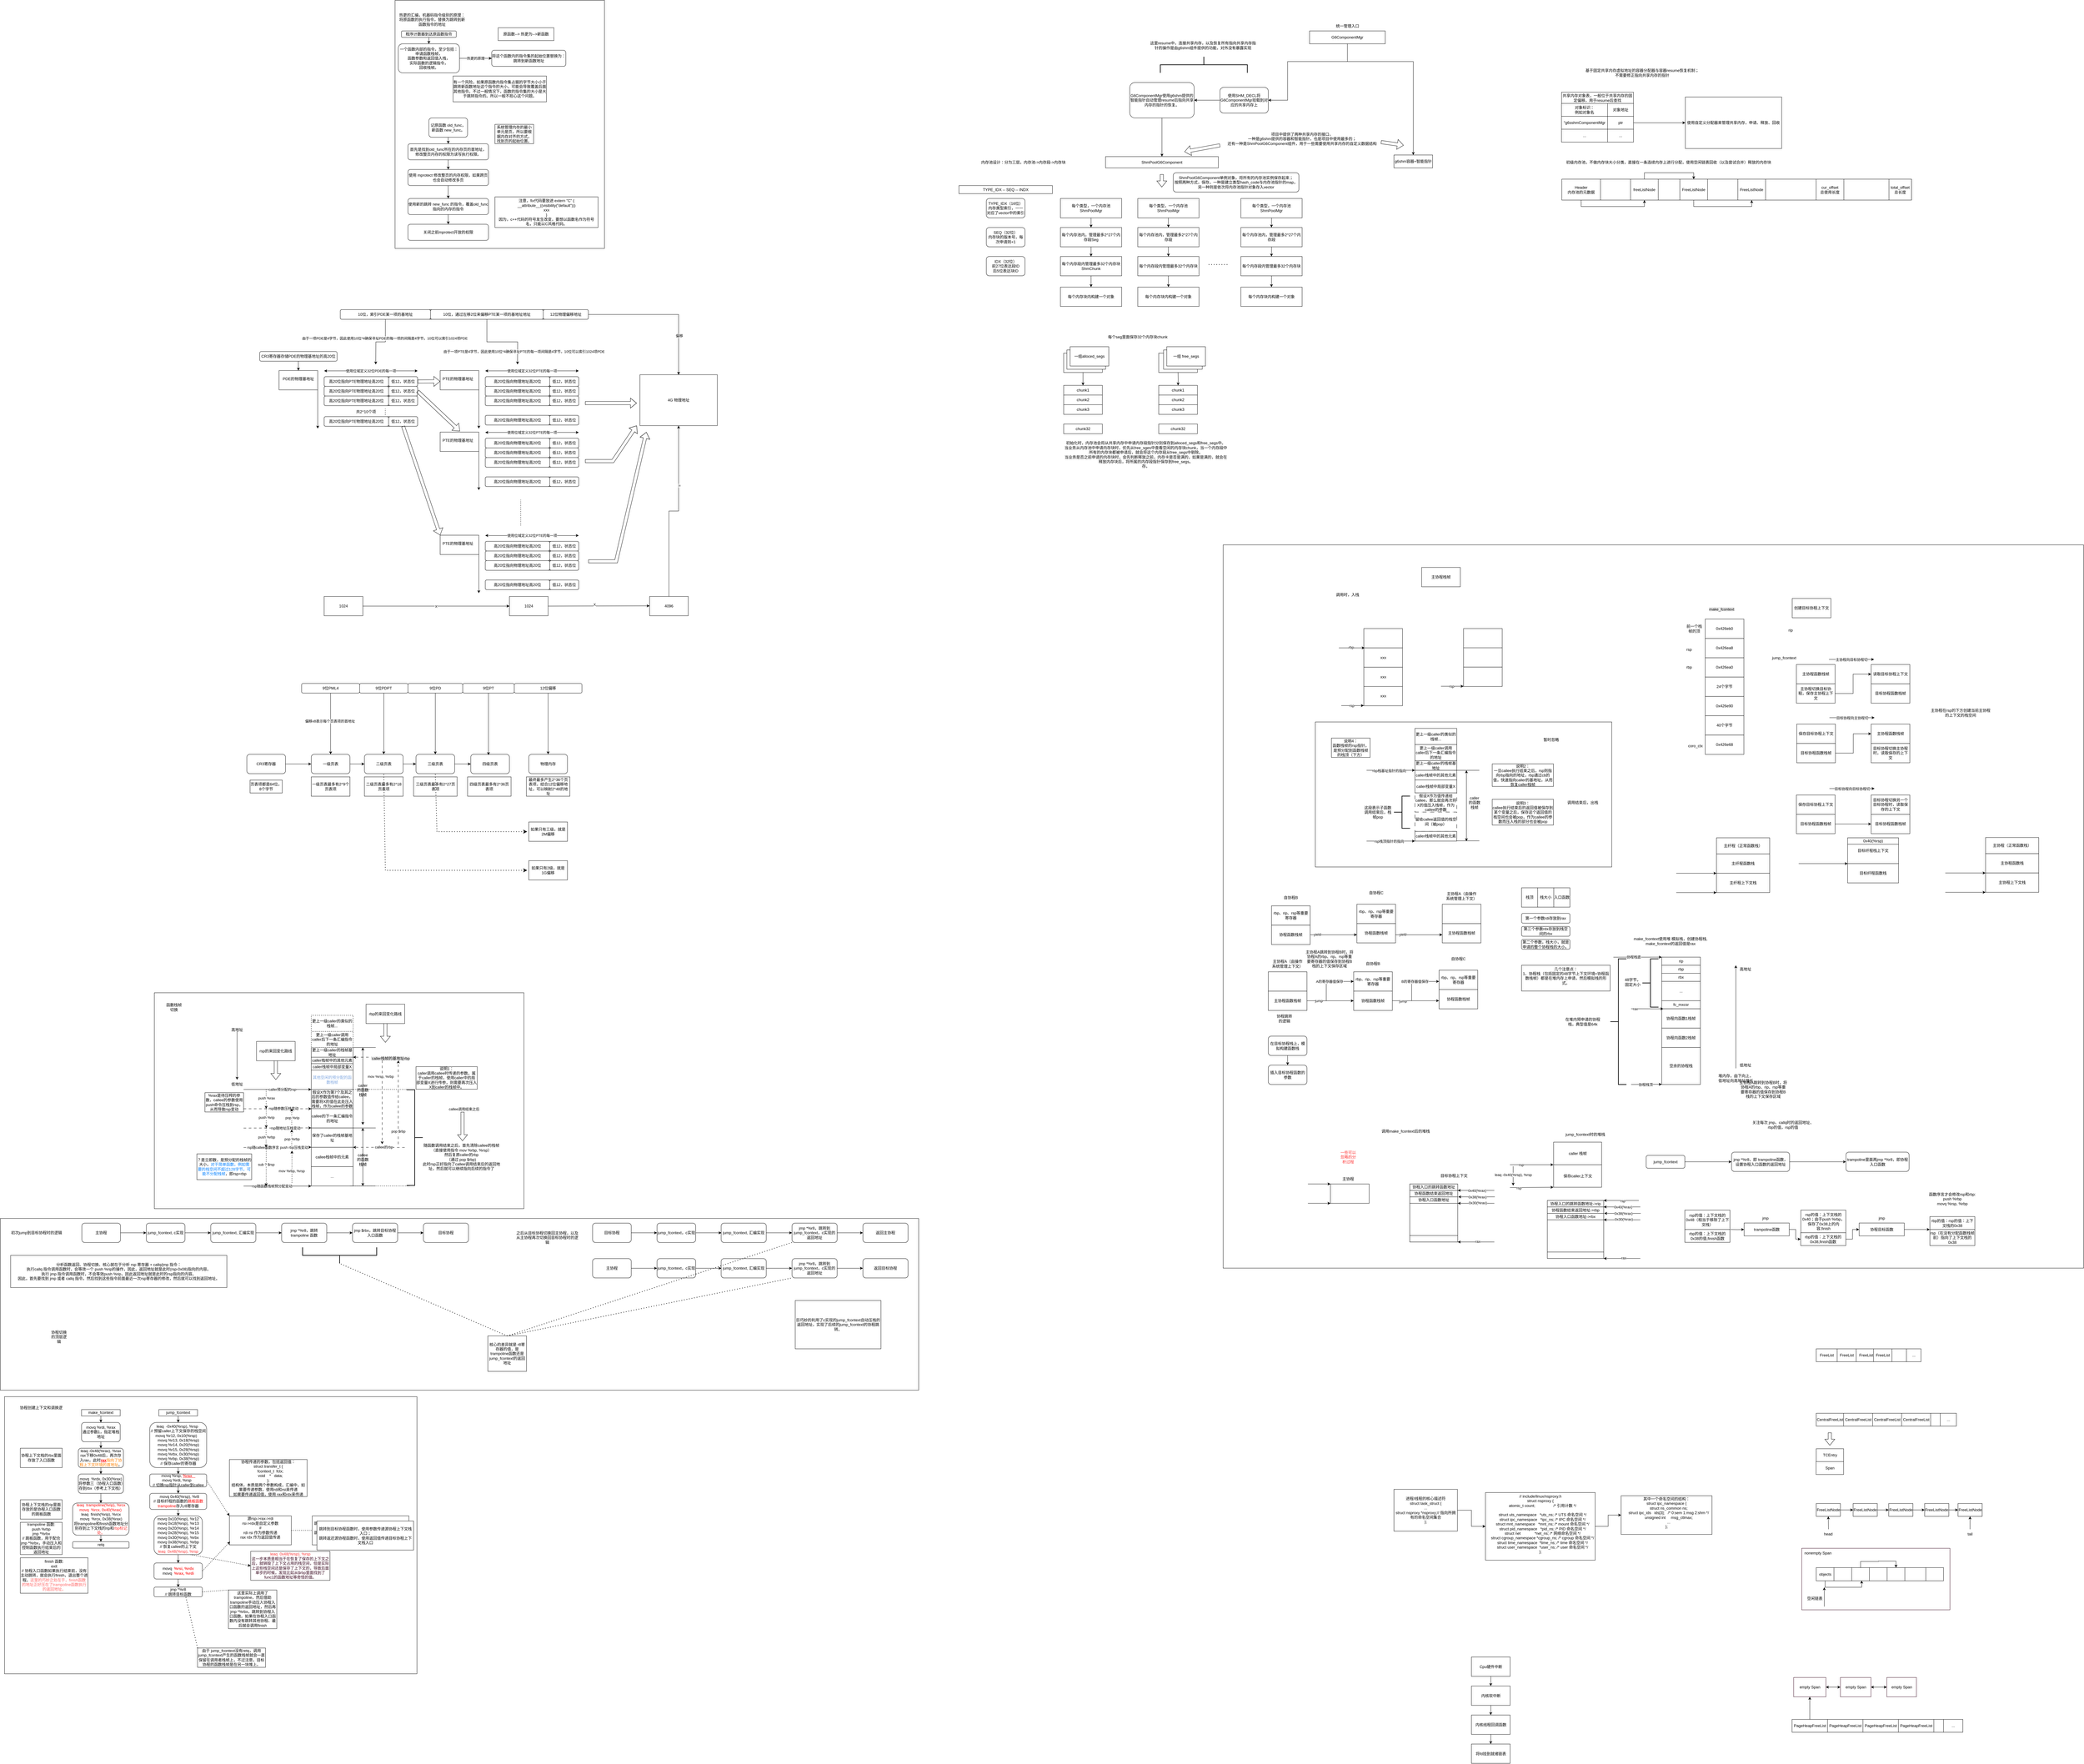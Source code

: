 <mxfile version="28.2.5">
  <diagram name="第 1 页" id="3-S_MTWsGbCbe-uagDEO">
    <mxGraphModel dx="7541" dy="3583" grid="1" gridSize="10" guides="1" tooltips="1" connect="1" arrows="1" fold="1" page="1" pageScale="1" pageWidth="827" pageHeight="1169" math="0" shadow="0">
      <root>
        <mxCell id="0" />
        <mxCell id="1" parent="0" />
        <mxCell id="Q-pZWlg4WSGOJyvQfA7R-1" value="热更的汇编，机器码指令级别的原理：&lt;div&gt;将原函数的执行指令，替换为跳转到新函数指令的地址&lt;/div&gt;" style="text;html=1;align=center;verticalAlign=middle;whiteSpace=wrap;rounded=0;" parent="1" vertex="1">
          <mxGeometry x="480" y="65" width="210" height="30" as="geometry" />
        </mxCell>
        <mxCell id="Q-pZWlg4WSGOJyvQfA7R-4" value="" style="edgeStyle=orthogonalEdgeStyle;rounded=0;orthogonalLoop=1;jettySize=auto;html=1;" parent="1" source="Q-pZWlg4WSGOJyvQfA7R-2" target="Q-pZWlg4WSGOJyvQfA7R-3" edge="1">
          <mxGeometry relative="1" as="geometry" />
        </mxCell>
        <mxCell id="Q-pZWlg4WSGOJyvQfA7R-2" value="程序计数器到达原函数指令" style="rounded=1;whiteSpace=wrap;html=1;" parent="1" vertex="1">
          <mxGeometry x="490" y="115" width="170" height="20" as="geometry" />
        </mxCell>
        <mxCell id="Q-pZWlg4WSGOJyvQfA7R-6" value="" style="edgeStyle=orthogonalEdgeStyle;rounded=0;orthogonalLoop=1;jettySize=auto;html=1;" parent="1" source="Q-pZWlg4WSGOJyvQfA7R-3" target="Q-pZWlg4WSGOJyvQfA7R-5" edge="1">
          <mxGeometry relative="1" as="geometry" />
        </mxCell>
        <mxCell id="Q-pZWlg4WSGOJyvQfA7R-7" value="热更的原理" style="edgeLabel;html=1;align=center;verticalAlign=middle;resizable=0;points=[];" parent="Q-pZWlg4WSGOJyvQfA7R-6" vertex="1" connectable="0">
          <mxGeometry x="-0.272" y="3" relative="1" as="geometry">
            <mxPoint x="13" y="3" as="offset" />
          </mxGeometry>
        </mxCell>
        <mxCell id="Q-pZWlg4WSGOJyvQfA7R-3" value="一个函数内部的指令，至少包括：&lt;div&gt;申请函数栈帧，&lt;/div&gt;&lt;div&gt;函数参数和返回值入栈，&lt;/div&gt;&lt;div&gt;实际函数的逻辑指令，&lt;/div&gt;&lt;div&gt;回收栈帧。&lt;/div&gt;" style="whiteSpace=wrap;html=1;rounded=1;" parent="1" vertex="1">
          <mxGeometry x="480" y="155" width="190" height="90" as="geometry" />
        </mxCell>
        <mxCell id="Q-pZWlg4WSGOJyvQfA7R-5" value="将这个函数内的指令集的起始位置替换为：&lt;div&gt;跳转到新函数地址&lt;/div&gt;" style="whiteSpace=wrap;html=1;rounded=1;" parent="1" vertex="1">
          <mxGeometry x="770" y="175" width="230" height="50" as="geometry" />
        </mxCell>
        <mxCell id="Q-pZWlg4WSGOJyvQfA7R-8" value="有一个风险，如果原函数内指令集占据的字节大小小于跳转新函数地址这个指令的大小，可能会导致覆盖后面其他指令。不过一般情况下，函数的指令集的大小是大于跳转指令的。所以一般不担心这个问题。" style="rounded=0;whiteSpace=wrap;html=1;" parent="1" vertex="1">
          <mxGeometry x="650" y="255" width="290" height="80" as="geometry" />
        </mxCell>
        <mxCell id="Q-pZWlg4WSGOJyvQfA7R-9" value="原函数--&amp;gt; 热更为--&amp;gt;新函数" style="rounded=0;whiteSpace=wrap;html=1;" parent="1" vertex="1">
          <mxGeometry x="790" y="105" width="173" height="40" as="geometry" />
        </mxCell>
        <mxCell id="Q-pZWlg4WSGOJyvQfA7R-10" value="" style="rounded=0;whiteSpace=wrap;html=1;fillColor=none;" parent="1" vertex="1">
          <mxGeometry x="470" y="20" width="650" height="770" as="geometry" />
        </mxCell>
        <mxCell id="Q-pZWlg4WSGOJyvQfA7R-13" value="" style="edgeStyle=orthogonalEdgeStyle;rounded=0;orthogonalLoop=1;jettySize=auto;html=1;" parent="1" source="Q-pZWlg4WSGOJyvQfA7R-11" target="Q-pZWlg4WSGOJyvQfA7R-12" edge="1">
          <mxGeometry relative="1" as="geometry" />
        </mxCell>
        <mxCell id="Q-pZWlg4WSGOJyvQfA7R-11" value="记原函数 old_func，新函数 new_func。" style="rounded=1;whiteSpace=wrap;html=1;" parent="1" vertex="1">
          <mxGeometry x="575" y="385" width="120" height="60" as="geometry" />
        </mxCell>
        <mxCell id="Q-pZWlg4WSGOJyvQfA7R-16" value="" style="edgeStyle=orthogonalEdgeStyle;rounded=0;orthogonalLoop=1;jettySize=auto;html=1;" parent="1" source="Q-pZWlg4WSGOJyvQfA7R-12" target="Q-pZWlg4WSGOJyvQfA7R-15" edge="1">
          <mxGeometry relative="1" as="geometry" />
        </mxCell>
        <mxCell id="Q-pZWlg4WSGOJyvQfA7R-12" value="首先是找到old_func所在的内存页的首地址，修改整页内存的权限为读写执行权限。" style="rounded=1;whiteSpace=wrap;html=1;" parent="1" vertex="1">
          <mxGeometry x="510" y="465" width="250" height="50" as="geometry" />
        </mxCell>
        <mxCell id="Q-pZWlg4WSGOJyvQfA7R-14" value="系统管理内存的最小单元是页，所以要根据内存对齐的方式，找到页的起始位置。" style="rounded=0;whiteSpace=wrap;html=1;" parent="1" vertex="1">
          <mxGeometry x="780" y="405" width="120" height="60" as="geometry" />
        </mxCell>
        <mxCell id="Q-pZWlg4WSGOJyvQfA7R-20" value="" style="edgeStyle=orthogonalEdgeStyle;rounded=0;orthogonalLoop=1;jettySize=auto;html=1;" parent="1" source="Q-pZWlg4WSGOJyvQfA7R-15" target="Q-pZWlg4WSGOJyvQfA7R-19" edge="1">
          <mxGeometry relative="1" as="geometry" />
        </mxCell>
        <mxCell id="Q-pZWlg4WSGOJyvQfA7R-15" value="使用 mprotect 修改整页的内存权限，如果跨页也会自动修改多页" style="rounded=1;whiteSpace=wrap;html=1;" parent="1" vertex="1">
          <mxGeometry x="510" y="545" width="250" height="50" as="geometry" />
        </mxCell>
        <mxCell id="Q-pZWlg4WSGOJyvQfA7R-22" value="" style="edgeStyle=orthogonalEdgeStyle;rounded=0;orthogonalLoop=1;jettySize=auto;html=1;" parent="1" source="Q-pZWlg4WSGOJyvQfA7R-19" target="Q-pZWlg4WSGOJyvQfA7R-21" edge="1">
          <mxGeometry relative="1" as="geometry" />
        </mxCell>
        <mxCell id="Q-pZWlg4WSGOJyvQfA7R-19" value="使用新的跳转 new_func 的指令，覆盖old_func指向的内存的指令" style="rounded=1;whiteSpace=wrap;html=1;" parent="1" vertex="1">
          <mxGeometry x="510" y="635" width="250" height="50" as="geometry" />
        </mxCell>
        <mxCell id="Q-pZWlg4WSGOJyvQfA7R-21" value="关闭之前mprotect开放的权限" style="rounded=1;whiteSpace=wrap;html=1;" parent="1" vertex="1">
          <mxGeometry x="510" y="715" width="250" height="50" as="geometry" />
        </mxCell>
        <mxCell id="Q-pZWlg4WSGOJyvQfA7R-23" value="注意，fix代码要放进 extern &quot;C&quot; {&lt;div&gt;__attribute__((visibility(&quot;default&quot;)))&lt;/div&gt;&lt;div&gt;xxx&lt;/div&gt;&lt;div&gt;}&lt;/div&gt;&lt;div&gt;因为，c++代码的符号发生改变，要想以函数名作为符号名，只能以C风格代码。&lt;/div&gt;" style="rounded=0;whiteSpace=wrap;html=1;" parent="1" vertex="1">
          <mxGeometry x="780" y="630" width="320" height="95" as="geometry" />
        </mxCell>
        <mxCell id="uYWkz94LOZJ9LZB2Z5OH-3" value="" style="rounded=1;whiteSpace=wrap;html=1;" parent="1" vertex="1">
          <mxGeometry x="300" y="980" width="770" height="30" as="geometry" />
        </mxCell>
        <mxCell id="uYWkz94LOZJ9LZB2Z5OH-10" value="" style="endArrow=classic;startArrow=classic;html=1;rounded=0;" parent="1" edge="1">
          <mxGeometry width="50" height="50" relative="1" as="geometry">
            <mxPoint x="250" y="1170" as="sourcePoint" />
            <mxPoint x="540" y="1170" as="targetPoint" />
          </mxGeometry>
        </mxCell>
        <mxCell id="uYWkz94LOZJ9LZB2Z5OH-11" value="使用位域定义32位PDE的每一项" style="edgeLabel;html=1;align=center;verticalAlign=middle;resizable=0;points=[];" parent="uYWkz94LOZJ9LZB2Z5OH-10" vertex="1" connectable="0">
          <mxGeometry x="-0.036" y="3" relative="1" as="geometry">
            <mxPoint x="5" y="3" as="offset" />
          </mxGeometry>
        </mxCell>
        <mxCell id="uYWkz94LOZJ9LZB2Z5OH-74" style="edgeStyle=orthogonalEdgeStyle;rounded=0;orthogonalLoop=1;jettySize=auto;html=1;" parent="1" source="uYWkz94LOZJ9LZB2Z5OH-34" edge="1">
          <mxGeometry relative="1" as="geometry">
            <mxPoint x="410" y="1150.0" as="targetPoint" />
          </mxGeometry>
        </mxCell>
        <mxCell id="uYWkz94LOZJ9LZB2Z5OH-118" value="由于一项PDE是4字节，因此使用10位*4确保寻址PDE的每一项的间隔是4字节，10位可以索引1024项PDE" style="edgeLabel;html=1;align=center;verticalAlign=middle;resizable=0;points=[];" parent="uYWkz94LOZJ9LZB2Z5OH-74" vertex="1" connectable="0">
          <mxGeometry x="-0.306" y="-2" relative="1" as="geometry">
            <mxPoint as="offset" />
          </mxGeometry>
        </mxCell>
        <mxCell id="uYWkz94LOZJ9LZB2Z5OH-34" value="10位，索引PDE某一项的基地址" style="rounded=1;whiteSpace=wrap;html=1;" parent="1" vertex="1">
          <mxGeometry x="300" y="980" width="280" height="30" as="geometry" />
        </mxCell>
        <mxCell id="uYWkz94LOZJ9LZB2Z5OH-76" style="edgeStyle=orthogonalEdgeStyle;rounded=0;orthogonalLoop=1;jettySize=auto;html=1;" parent="1" source="uYWkz94LOZJ9LZB2Z5OH-35" edge="1">
          <mxGeometry relative="1" as="geometry">
            <mxPoint x="850" y="1150.0" as="targetPoint" />
          </mxGeometry>
        </mxCell>
        <mxCell id="uYWkz94LOZJ9LZB2Z5OH-131" value="&lt;span style=&quot;color: rgba(0, 0, 0, 0); font-family: monospace; font-size: 0px; text-align: start; background-color: rgb(236, 236, 236);&quot;&gt;%3CmxGraphModel%3E%3Croot%3E%3CmxCell%20id%3D%220%22%2F%3E%3CmxCell%20id%3D%221%22%20parent%3D%220%22%2F%3E%3CmxCell%20id%3D%222%22%20value%3D%22%E7%94%B1%E4%BA%8E%E4%B8%80%E9%A1%B9PDE%E6%98%AF4%E5%AD%97%E8%8A%82%EF%BC%8C%E5%9B%A0%E6%AD%A4%E4%BD%BF%E7%94%A810%E4%BD%8D*4%E7%A1%AE%E4%BF%9D%E5%AF%BB%E5%9D%80PDE%E7%9A%84%E6%AF%8F%E4%B8%80%E9%A1%B9%EF%BC%8C10%E4%BD%8D%E5%8F%AF%E4%BB%A5%E7%B4%A2%E5%BC%951024%E9%A1%B9PDE%22%20style%3D%22edgeLabel%3Bhtml%3D1%3Balign%3Dcenter%3BverticalAlign%3Dmiddle%3Bresizable%3D0%3Bpoints%3D%5B%5D%3B%22%20vertex%3D%221%22%20connectable%3D%220%22%20parent%3D%221%22%3E%3CmxGeometry%20x%3D%22438%22%20y%3D%221069%22%20as%3D%22geometry%22%2F%3E%3C%2FmxCell%3E%3C%2Froot%3E%3C%2FmxGraphModel%3E&lt;/span&gt;" style="edgeLabel;html=1;align=center;verticalAlign=middle;resizable=0;points=[];" parent="uYWkz94LOZJ9LZB2Z5OH-76" vertex="1" connectable="0">
          <mxGeometry x="0.568" y="-1" relative="1" as="geometry">
            <mxPoint as="offset" />
          </mxGeometry>
        </mxCell>
        <mxCell id="uYWkz94LOZJ9LZB2Z5OH-35" value="10位，通过左移2位来偏移PTE某一项的基地址地址" style="rounded=1;whiteSpace=wrap;html=1;" parent="1" vertex="1">
          <mxGeometry x="580" y="980" width="350" height="30" as="geometry" />
        </mxCell>
        <mxCell id="uYWkz94LOZJ9LZB2Z5OH-135" style="edgeStyle=orthogonalEdgeStyle;rounded=0;orthogonalLoop=1;jettySize=auto;html=1;entryX=0.5;entryY=0;entryDx=0;entryDy=0;" parent="1" source="uYWkz94LOZJ9LZB2Z5OH-37" target="uYWkz94LOZJ9LZB2Z5OH-134" edge="1">
          <mxGeometry relative="1" as="geometry" />
        </mxCell>
        <mxCell id="uYWkz94LOZJ9LZB2Z5OH-136" value="偏移" style="edgeLabel;html=1;align=center;verticalAlign=middle;resizable=0;points=[];" parent="uYWkz94LOZJ9LZB2Z5OH-135" vertex="1" connectable="0">
          <mxGeometry x="0.48" y="2" relative="1" as="geometry">
            <mxPoint as="offset" />
          </mxGeometry>
        </mxCell>
        <mxCell id="uYWkz94LOZJ9LZB2Z5OH-37" value="12位物理偏移地址" style="rounded=1;whiteSpace=wrap;html=1;" parent="1" vertex="1">
          <mxGeometry x="930" y="980" width="140" height="30" as="geometry" />
        </mxCell>
        <mxCell id="uYWkz94LOZJ9LZB2Z5OH-73" style="edgeStyle=orthogonalEdgeStyle;rounded=0;orthogonalLoop=1;jettySize=auto;html=1;entryX=0.5;entryY=0;entryDx=0;entryDy=0;" parent="1" source="uYWkz94LOZJ9LZB2Z5OH-38" target="uYWkz94LOZJ9LZB2Z5OH-69" edge="1">
          <mxGeometry relative="1" as="geometry" />
        </mxCell>
        <mxCell id="uYWkz94LOZJ9LZB2Z5OH-38" value="CR3寄存器存储PDE的物理基地址的高20位" style="rounded=1;whiteSpace=wrap;html=1;" parent="1" vertex="1">
          <mxGeometry x="50" y="1110" width="240" height="30" as="geometry" />
        </mxCell>
        <mxCell id="uYWkz94LOZJ9LZB2Z5OH-42" value="" style="endArrow=classic;html=1;rounded=0;" parent="1" edge="1">
          <mxGeometry width="50" height="50" relative="1" as="geometry">
            <mxPoint x="230" y="1169" as="sourcePoint" />
            <mxPoint x="230" y="1349" as="targetPoint" />
          </mxGeometry>
        </mxCell>
        <mxCell id="uYWkz94LOZJ9LZB2Z5OH-55" value="" style="endArrow=classic;startArrow=classic;html=1;rounded=0;" parent="1" edge="1">
          <mxGeometry width="50" height="50" relative="1" as="geometry">
            <mxPoint x="750" y="1170" as="sourcePoint" />
            <mxPoint x="1040" y="1170" as="targetPoint" />
          </mxGeometry>
        </mxCell>
        <mxCell id="uYWkz94LOZJ9LZB2Z5OH-56" value="使用位域定义32位PTE的每一项" style="edgeLabel;html=1;align=center;verticalAlign=middle;resizable=0;points=[];" parent="uYWkz94LOZJ9LZB2Z5OH-55" vertex="1" connectable="0">
          <mxGeometry x="-0.036" y="3" relative="1" as="geometry">
            <mxPoint x="5" y="3" as="offset" />
          </mxGeometry>
        </mxCell>
        <mxCell id="uYWkz94LOZJ9LZB2Z5OH-60" value="" style="endArrow=classic;html=1;rounded=0;" parent="1" edge="1">
          <mxGeometry width="50" height="50" relative="1" as="geometry">
            <mxPoint x="730" y="1169" as="sourcePoint" />
            <mxPoint x="730" y="1349" as="targetPoint" />
          </mxGeometry>
        </mxCell>
        <mxCell id="uYWkz94LOZJ9LZB2Z5OH-69" value="" style="rounded=0;whiteSpace=wrap;html=1;" parent="1" vertex="1">
          <mxGeometry x="110" y="1169" width="120" height="60" as="geometry" />
        </mxCell>
        <mxCell id="uYWkz94LOZJ9LZB2Z5OH-70" value="PDE的物理基地址" style="text;html=1;align=center;verticalAlign=middle;whiteSpace=wrap;rounded=0;" parent="1" vertex="1">
          <mxGeometry x="115" y="1180" width="110" height="30" as="geometry" />
        </mxCell>
        <mxCell id="uYWkz94LOZJ9LZB2Z5OH-71" value="" style="rounded=0;whiteSpace=wrap;html=1;" parent="1" vertex="1">
          <mxGeometry x="610" y="1169" width="120" height="60" as="geometry" />
        </mxCell>
        <mxCell id="uYWkz94LOZJ9LZB2Z5OH-72" value="PTE的物理基地址" style="text;html=1;align=center;verticalAlign=middle;whiteSpace=wrap;rounded=0;" parent="1" vertex="1">
          <mxGeometry x="610" y="1180" width="110" height="30" as="geometry" />
        </mxCell>
        <mxCell id="uYWkz94LOZJ9LZB2Z5OH-105" value="" style="rounded=1;whiteSpace=wrap;html=1;" parent="1" vertex="1">
          <mxGeometry x="250" y="1188" width="290" height="30" as="geometry" />
        </mxCell>
        <mxCell id="uYWkz94LOZJ9LZB2Z5OH-106" value="高20位指向PTE物理地址高20位" style="rounded=1;whiteSpace=wrap;html=1;" parent="1" vertex="1">
          <mxGeometry x="250" y="1188" width="200" height="30" as="geometry" />
        </mxCell>
        <mxCell id="uYWkz94LOZJ9LZB2Z5OH-107" value="低12，状态位" style="rounded=1;whiteSpace=wrap;html=1;" parent="1" vertex="1">
          <mxGeometry x="450" y="1188" width="90" height="30" as="geometry" />
        </mxCell>
        <mxCell id="uYWkz94LOZJ9LZB2Z5OH-108" value="" style="rounded=1;whiteSpace=wrap;html=1;" parent="1" vertex="1">
          <mxGeometry x="250" y="1218" width="290" height="30" as="geometry" />
        </mxCell>
        <mxCell id="uYWkz94LOZJ9LZB2Z5OH-109" value="高20位指向PTE物理地址高20位" style="rounded=1;whiteSpace=wrap;html=1;" parent="1" vertex="1">
          <mxGeometry x="250" y="1218" width="200" height="30" as="geometry" />
        </mxCell>
        <mxCell id="uYWkz94LOZJ9LZB2Z5OH-110" value="低12，状态位" style="rounded=1;whiteSpace=wrap;html=1;" parent="1" vertex="1">
          <mxGeometry x="450" y="1218" width="90" height="30" as="geometry" />
        </mxCell>
        <mxCell id="uYWkz94LOZJ9LZB2Z5OH-111" value="" style="rounded=1;whiteSpace=wrap;html=1;" parent="1" vertex="1">
          <mxGeometry x="250" y="1248" width="290" height="30" as="geometry" />
        </mxCell>
        <mxCell id="uYWkz94LOZJ9LZB2Z5OH-112" value="高20位指向PTE物理地址高20位" style="rounded=1;whiteSpace=wrap;html=1;" parent="1" vertex="1">
          <mxGeometry x="250" y="1248" width="200" height="30" as="geometry" />
        </mxCell>
        <mxCell id="uYWkz94LOZJ9LZB2Z5OH-113" value="低12，状态位" style="rounded=1;whiteSpace=wrap;html=1;" parent="1" vertex="1">
          <mxGeometry x="450" y="1248" width="90" height="30" as="geometry" />
        </mxCell>
        <mxCell id="uYWkz94LOZJ9LZB2Z5OH-114" value="" style="rounded=1;whiteSpace=wrap;html=1;" parent="1" vertex="1">
          <mxGeometry x="250" y="1312" width="290" height="30" as="geometry" />
        </mxCell>
        <mxCell id="uYWkz94LOZJ9LZB2Z5OH-115" value="高20位指向PTE物理地址高20位" style="rounded=1;whiteSpace=wrap;html=1;" parent="1" vertex="1">
          <mxGeometry x="250" y="1312" width="200" height="30" as="geometry" />
        </mxCell>
        <mxCell id="uYWkz94LOZJ9LZB2Z5OH-116" value="低12，状态位" style="rounded=1;whiteSpace=wrap;html=1;" parent="1" vertex="1">
          <mxGeometry x="450" y="1312" width="90" height="30" as="geometry" />
        </mxCell>
        <mxCell id="uYWkz94LOZJ9LZB2Z5OH-117" value="" style="endArrow=none;dashed=1;html=1;rounded=0;" parent="1" edge="1">
          <mxGeometry width="50" height="50" relative="1" as="geometry">
            <mxPoint x="439.8" y="1307" as="sourcePoint" />
            <mxPoint x="439.8" y="1287" as="targetPoint" />
          </mxGeometry>
        </mxCell>
        <mxCell id="uYWkz94LOZJ9LZB2Z5OH-119" value="" style="rounded=1;whiteSpace=wrap;html=1;" parent="1" vertex="1">
          <mxGeometry x="750" y="1188" width="290" height="30" as="geometry" />
        </mxCell>
        <mxCell id="uYWkz94LOZJ9LZB2Z5OH-120" value="低12，状态位" style="rounded=1;whiteSpace=wrap;html=1;" parent="1" vertex="1">
          <mxGeometry x="950" y="1188" width="90" height="30" as="geometry" />
        </mxCell>
        <mxCell id="uYWkz94LOZJ9LZB2Z5OH-121" value="高20位指向物理地址高20位" style="rounded=1;whiteSpace=wrap;html=1;" parent="1" vertex="1">
          <mxGeometry x="750" y="1188" width="200" height="30" as="geometry" />
        </mxCell>
        <mxCell id="uYWkz94LOZJ9LZB2Z5OH-122" value="" style="rounded=1;whiteSpace=wrap;html=1;" parent="1" vertex="1">
          <mxGeometry x="750" y="1218" width="290" height="30" as="geometry" />
        </mxCell>
        <mxCell id="uYWkz94LOZJ9LZB2Z5OH-123" value="低12，状态位" style="rounded=1;whiteSpace=wrap;html=1;" parent="1" vertex="1">
          <mxGeometry x="950" y="1218" width="90" height="30" as="geometry" />
        </mxCell>
        <mxCell id="uYWkz94LOZJ9LZB2Z5OH-124" value="高20位指向物理地址高20位" style="rounded=1;whiteSpace=wrap;html=1;" parent="1" vertex="1">
          <mxGeometry x="750" y="1218" width="200" height="30" as="geometry" />
        </mxCell>
        <mxCell id="uYWkz94LOZJ9LZB2Z5OH-125" value="" style="rounded=1;whiteSpace=wrap;html=1;" parent="1" vertex="1">
          <mxGeometry x="750" y="1248" width="290" height="30" as="geometry" />
        </mxCell>
        <mxCell id="uYWkz94LOZJ9LZB2Z5OH-126" value="低12，状态位" style="rounded=1;whiteSpace=wrap;html=1;" parent="1" vertex="1">
          <mxGeometry x="950" y="1248" width="90" height="30" as="geometry" />
        </mxCell>
        <mxCell id="uYWkz94LOZJ9LZB2Z5OH-127" value="高20位指向物理地址高20位" style="rounded=1;whiteSpace=wrap;html=1;" parent="1" vertex="1">
          <mxGeometry x="750" y="1248" width="200" height="30" as="geometry" />
        </mxCell>
        <mxCell id="uYWkz94LOZJ9LZB2Z5OH-128" value="" style="rounded=1;whiteSpace=wrap;html=1;" parent="1" vertex="1">
          <mxGeometry x="750" y="1308" width="290" height="30" as="geometry" />
        </mxCell>
        <mxCell id="uYWkz94LOZJ9LZB2Z5OH-129" value="低12，状态位" style="rounded=1;whiteSpace=wrap;html=1;" parent="1" vertex="1">
          <mxGeometry x="950" y="1308" width="90" height="30" as="geometry" />
        </mxCell>
        <mxCell id="uYWkz94LOZJ9LZB2Z5OH-130" value="高20位指向物理地址高20位" style="rounded=1;whiteSpace=wrap;html=1;" parent="1" vertex="1">
          <mxGeometry x="750" y="1308" width="200" height="30" as="geometry" />
        </mxCell>
        <mxCell id="uYWkz94LOZJ9LZB2Z5OH-132" value="由于一项PTE是4字节，因此使用10位*4确保寻址PTE的每一项间隔是4字节，10位可以索引1024项PDE" style="edgeLabel;html=1;align=center;verticalAlign=middle;resizable=0;points=[];" parent="1" vertex="1" connectable="0">
          <mxGeometry x="870" y="1110" as="geometry" />
        </mxCell>
        <mxCell id="uYWkz94LOZJ9LZB2Z5OH-133" value="" style="shape=flexArrow;endArrow=classic;html=1;rounded=0;" parent="1" edge="1">
          <mxGeometry width="50" height="50" relative="1" as="geometry">
            <mxPoint x="1060" y="1270" as="sourcePoint" />
            <mxPoint x="1220" y="1270" as="targetPoint" />
            <Array as="points">
              <mxPoint x="1125" y="1270" />
            </Array>
          </mxGeometry>
        </mxCell>
        <mxCell id="uYWkz94LOZJ9LZB2Z5OH-134" value="4G 物理地址" style="rounded=0;whiteSpace=wrap;html=1;" parent="1" vertex="1">
          <mxGeometry x="1230" y="1182" width="240" height="158" as="geometry" />
        </mxCell>
        <mxCell id="uYWkz94LOZJ9LZB2Z5OH-137" value="" style="endArrow=classic;startArrow=classic;html=1;rounded=0;" parent="1" edge="1">
          <mxGeometry width="50" height="50" relative="1" as="geometry">
            <mxPoint x="750" y="1361" as="sourcePoint" />
            <mxPoint x="1040" y="1361" as="targetPoint" />
          </mxGeometry>
        </mxCell>
        <mxCell id="uYWkz94LOZJ9LZB2Z5OH-138" value="使用位域定义32位PTE的每一项" style="edgeLabel;html=1;align=center;verticalAlign=middle;resizable=0;points=[];" parent="uYWkz94LOZJ9LZB2Z5OH-137" vertex="1" connectable="0">
          <mxGeometry x="-0.036" y="3" relative="1" as="geometry">
            <mxPoint x="5" y="3" as="offset" />
          </mxGeometry>
        </mxCell>
        <mxCell id="uYWkz94LOZJ9LZB2Z5OH-139" value="" style="endArrow=classic;html=1;rounded=0;" parent="1" edge="1">
          <mxGeometry width="50" height="50" relative="1" as="geometry">
            <mxPoint x="730" y="1360" as="sourcePoint" />
            <mxPoint x="730" y="1540" as="targetPoint" />
          </mxGeometry>
        </mxCell>
        <mxCell id="uYWkz94LOZJ9LZB2Z5OH-140" value="" style="rounded=0;whiteSpace=wrap;html=1;" parent="1" vertex="1">
          <mxGeometry x="610" y="1360" width="120" height="60" as="geometry" />
        </mxCell>
        <mxCell id="uYWkz94LOZJ9LZB2Z5OH-141" value="PTE的物理基地址" style="text;html=1;align=center;verticalAlign=middle;whiteSpace=wrap;rounded=0;" parent="1" vertex="1">
          <mxGeometry x="610" y="1371" width="110" height="30" as="geometry" />
        </mxCell>
        <mxCell id="uYWkz94LOZJ9LZB2Z5OH-142" value="" style="rounded=1;whiteSpace=wrap;html=1;" parent="1" vertex="1">
          <mxGeometry x="750" y="1379" width="290" height="30" as="geometry" />
        </mxCell>
        <mxCell id="uYWkz94LOZJ9LZB2Z5OH-143" value="低12，状态位" style="rounded=1;whiteSpace=wrap;html=1;" parent="1" vertex="1">
          <mxGeometry x="950" y="1379" width="90" height="30" as="geometry" />
        </mxCell>
        <mxCell id="uYWkz94LOZJ9LZB2Z5OH-144" value="高20位指向物理地址高20位" style="rounded=1;whiteSpace=wrap;html=1;" parent="1" vertex="1">
          <mxGeometry x="750" y="1379" width="200" height="30" as="geometry" />
        </mxCell>
        <mxCell id="uYWkz94LOZJ9LZB2Z5OH-145" value="" style="rounded=1;whiteSpace=wrap;html=1;" parent="1" vertex="1">
          <mxGeometry x="750" y="1409" width="290" height="30" as="geometry" />
        </mxCell>
        <mxCell id="uYWkz94LOZJ9LZB2Z5OH-146" value="低12，状态位" style="rounded=1;whiteSpace=wrap;html=1;" parent="1" vertex="1">
          <mxGeometry x="950" y="1409" width="90" height="30" as="geometry" />
        </mxCell>
        <mxCell id="uYWkz94LOZJ9LZB2Z5OH-147" value="高20位指向物理地址高20位" style="rounded=1;whiteSpace=wrap;html=1;" parent="1" vertex="1">
          <mxGeometry x="750" y="1409" width="200" height="30" as="geometry" />
        </mxCell>
        <mxCell id="uYWkz94LOZJ9LZB2Z5OH-148" value="" style="rounded=1;whiteSpace=wrap;html=1;" parent="1" vertex="1">
          <mxGeometry x="750" y="1439" width="290" height="30" as="geometry" />
        </mxCell>
        <mxCell id="uYWkz94LOZJ9LZB2Z5OH-149" value="低12，状态位" style="rounded=1;whiteSpace=wrap;html=1;" parent="1" vertex="1">
          <mxGeometry x="950" y="1439" width="90" height="30" as="geometry" />
        </mxCell>
        <mxCell id="uYWkz94LOZJ9LZB2Z5OH-150" value="高20位指向物理地址高20位" style="rounded=1;whiteSpace=wrap;html=1;" parent="1" vertex="1">
          <mxGeometry x="750" y="1439" width="200" height="30" as="geometry" />
        </mxCell>
        <mxCell id="uYWkz94LOZJ9LZB2Z5OH-151" value="" style="rounded=1;whiteSpace=wrap;html=1;" parent="1" vertex="1">
          <mxGeometry x="750" y="1499" width="290" height="30" as="geometry" />
        </mxCell>
        <mxCell id="uYWkz94LOZJ9LZB2Z5OH-152" value="低12，状态位" style="rounded=1;whiteSpace=wrap;html=1;" parent="1" vertex="1">
          <mxGeometry x="950" y="1499" width="90" height="30" as="geometry" />
        </mxCell>
        <mxCell id="uYWkz94LOZJ9LZB2Z5OH-153" value="高20位指向物理地址高20位" style="rounded=1;whiteSpace=wrap;html=1;" parent="1" vertex="1">
          <mxGeometry x="750" y="1499" width="200" height="30" as="geometry" />
        </mxCell>
        <mxCell id="uYWkz94LOZJ9LZB2Z5OH-154" value="" style="endArrow=classic;startArrow=classic;html=1;rounded=0;" parent="1" edge="1">
          <mxGeometry width="50" height="50" relative="1" as="geometry">
            <mxPoint x="750" y="1681" as="sourcePoint" />
            <mxPoint x="1040" y="1681" as="targetPoint" />
          </mxGeometry>
        </mxCell>
        <mxCell id="uYWkz94LOZJ9LZB2Z5OH-155" value="使用位域定义32位PTE的每一项" style="edgeLabel;html=1;align=center;verticalAlign=middle;resizable=0;points=[];" parent="uYWkz94LOZJ9LZB2Z5OH-154" vertex="1" connectable="0">
          <mxGeometry x="-0.036" y="3" relative="1" as="geometry">
            <mxPoint x="5" y="3" as="offset" />
          </mxGeometry>
        </mxCell>
        <mxCell id="uYWkz94LOZJ9LZB2Z5OH-156" value="" style="endArrow=classic;html=1;rounded=0;" parent="1" edge="1">
          <mxGeometry width="50" height="50" relative="1" as="geometry">
            <mxPoint x="730" y="1680" as="sourcePoint" />
            <mxPoint x="730" y="1860" as="targetPoint" />
          </mxGeometry>
        </mxCell>
        <mxCell id="uYWkz94LOZJ9LZB2Z5OH-157" value="" style="rounded=0;whiteSpace=wrap;html=1;" parent="1" vertex="1">
          <mxGeometry x="610" y="1680" width="120" height="60" as="geometry" />
        </mxCell>
        <mxCell id="uYWkz94LOZJ9LZB2Z5OH-158" value="PTE的物理基地址" style="text;html=1;align=center;verticalAlign=middle;whiteSpace=wrap;rounded=0;" parent="1" vertex="1">
          <mxGeometry x="610" y="1691" width="110" height="30" as="geometry" />
        </mxCell>
        <mxCell id="uYWkz94LOZJ9LZB2Z5OH-159" value="" style="rounded=1;whiteSpace=wrap;html=1;" parent="1" vertex="1">
          <mxGeometry x="750" y="1699" width="290" height="30" as="geometry" />
        </mxCell>
        <mxCell id="uYWkz94LOZJ9LZB2Z5OH-160" value="低12，状态位" style="rounded=1;whiteSpace=wrap;html=1;" parent="1" vertex="1">
          <mxGeometry x="950" y="1699" width="90" height="30" as="geometry" />
        </mxCell>
        <mxCell id="uYWkz94LOZJ9LZB2Z5OH-161" value="高20位指向物理地址高20位" style="rounded=1;whiteSpace=wrap;html=1;" parent="1" vertex="1">
          <mxGeometry x="750" y="1699" width="200" height="30" as="geometry" />
        </mxCell>
        <mxCell id="uYWkz94LOZJ9LZB2Z5OH-162" value="" style="rounded=1;whiteSpace=wrap;html=1;" parent="1" vertex="1">
          <mxGeometry x="750" y="1729" width="290" height="30" as="geometry" />
        </mxCell>
        <mxCell id="uYWkz94LOZJ9LZB2Z5OH-163" value="低12，状态位" style="rounded=1;whiteSpace=wrap;html=1;" parent="1" vertex="1">
          <mxGeometry x="950" y="1729" width="90" height="30" as="geometry" />
        </mxCell>
        <mxCell id="uYWkz94LOZJ9LZB2Z5OH-164" value="高20位指向物理地址高20位" style="rounded=1;whiteSpace=wrap;html=1;" parent="1" vertex="1">
          <mxGeometry x="750" y="1729" width="200" height="30" as="geometry" />
        </mxCell>
        <mxCell id="uYWkz94LOZJ9LZB2Z5OH-165" value="" style="rounded=1;whiteSpace=wrap;html=1;" parent="1" vertex="1">
          <mxGeometry x="750" y="1759" width="290" height="30" as="geometry" />
        </mxCell>
        <mxCell id="uYWkz94LOZJ9LZB2Z5OH-166" value="低12，状态位" style="rounded=1;whiteSpace=wrap;html=1;" parent="1" vertex="1">
          <mxGeometry x="950" y="1759" width="90" height="30" as="geometry" />
        </mxCell>
        <mxCell id="uYWkz94LOZJ9LZB2Z5OH-167" value="高20位指向物理地址高20位" style="rounded=1;whiteSpace=wrap;html=1;" parent="1" vertex="1">
          <mxGeometry x="750" y="1759" width="200" height="30" as="geometry" />
        </mxCell>
        <mxCell id="uYWkz94LOZJ9LZB2Z5OH-168" value="" style="rounded=1;whiteSpace=wrap;html=1;" parent="1" vertex="1">
          <mxGeometry x="750" y="1819" width="290" height="30" as="geometry" />
        </mxCell>
        <mxCell id="uYWkz94LOZJ9LZB2Z5OH-169" value="低12，状态位" style="rounded=1;whiteSpace=wrap;html=1;" parent="1" vertex="1">
          <mxGeometry x="950" y="1819" width="90" height="30" as="geometry" />
        </mxCell>
        <mxCell id="uYWkz94LOZJ9LZB2Z5OH-170" value="高20位指向物理地址高20位" style="rounded=1;whiteSpace=wrap;html=1;" parent="1" vertex="1">
          <mxGeometry x="750" y="1819" width="200" height="30" as="geometry" />
        </mxCell>
        <mxCell id="uYWkz94LOZJ9LZB2Z5OH-171" value="" style="endArrow=none;dashed=1;html=1;rounded=0;" parent="1" edge="1">
          <mxGeometry width="50" height="50" relative="1" as="geometry">
            <mxPoint x="860" y="1650" as="sourcePoint" />
            <mxPoint x="860" y="1570" as="targetPoint" />
          </mxGeometry>
        </mxCell>
        <mxCell id="uYWkz94LOZJ9LZB2Z5OH-172" value="" style="shape=flexArrow;endArrow=classic;html=1;rounded=0;exitX=1;exitY=0.5;exitDx=0;exitDy=0;entryX=0;entryY=0.75;entryDx=0;entryDy=0;" parent="1" source="uYWkz94LOZJ9LZB2Z5OH-107" target="uYWkz94LOZJ9LZB2Z5OH-72" edge="1">
          <mxGeometry width="50" height="50" relative="1" as="geometry">
            <mxPoint x="555" y="1198.63" as="sourcePoint" />
            <mxPoint x="595" y="1198.63" as="targetPoint" />
          </mxGeometry>
        </mxCell>
        <mxCell id="uYWkz94LOZJ9LZB2Z5OH-173" value="" style="shape=flexArrow;endArrow=classic;html=1;rounded=0;exitX=1;exitY=0.5;exitDx=0;exitDy=0;entryX=0.51;entryY=-0.05;entryDx=0;entryDy=0;entryPerimeter=0;" parent="1" source="uYWkz94LOZJ9LZB2Z5OH-110" target="uYWkz94LOZJ9LZB2Z5OH-140" edge="1">
          <mxGeometry width="50" height="50" relative="1" as="geometry">
            <mxPoint x="610" y="1310" as="sourcePoint" />
            <mxPoint x="680" y="1350" as="targetPoint" />
          </mxGeometry>
        </mxCell>
        <mxCell id="uYWkz94LOZJ9LZB2Z5OH-174" value="" style="shape=flexArrow;endArrow=classic;html=1;rounded=0;exitX=0.5;exitY=1;exitDx=0;exitDy=0;entryX=0;entryY=0;entryDx=0;entryDy=0;" parent="1" source="uYWkz94LOZJ9LZB2Z5OH-116" target="uYWkz94LOZJ9LZB2Z5OH-157" edge="1">
          <mxGeometry width="50" height="50" relative="1" as="geometry">
            <mxPoint x="530" y="1580" as="sourcePoint" />
            <mxPoint x="580" y="1530" as="targetPoint" />
          </mxGeometry>
        </mxCell>
        <mxCell id="uYWkz94LOZJ9LZB2Z5OH-175" value="" style="shape=flexArrow;endArrow=classic;html=1;rounded=0;" parent="1" edge="1">
          <mxGeometry width="50" height="50" relative="1" as="geometry">
            <mxPoint x="1060" y="1450" as="sourcePoint" />
            <mxPoint x="1220" y="1340" as="targetPoint" />
            <Array as="points">
              <mxPoint x="1146" y="1450" />
            </Array>
          </mxGeometry>
        </mxCell>
        <mxCell id="uYWkz94LOZJ9LZB2Z5OH-176" value="" style="shape=flexArrow;endArrow=classic;html=1;rounded=0;" parent="1" edge="1">
          <mxGeometry width="50" height="50" relative="1" as="geometry">
            <mxPoint x="1070" y="1761" as="sourcePoint" />
            <mxPoint x="1250" y="1360" as="targetPoint" />
            <Array as="points">
              <mxPoint x="1156" y="1761" />
            </Array>
          </mxGeometry>
        </mxCell>
        <mxCell id="uYWkz94LOZJ9LZB2Z5OH-177" value="1024" style="rounded=0;whiteSpace=wrap;html=1;" parent="1" vertex="1">
          <mxGeometry x="250" y="1870" width="120" height="60" as="geometry" />
        </mxCell>
        <mxCell id="uYWkz94LOZJ9LZB2Z5OH-178" value="1024" style="rounded=0;whiteSpace=wrap;html=1;" parent="1" vertex="1">
          <mxGeometry x="825" y="1870" width="120" height="60" as="geometry" />
        </mxCell>
        <mxCell id="uYWkz94LOZJ9LZB2Z5OH-185" style="edgeStyle=orthogonalEdgeStyle;rounded=0;orthogonalLoop=1;jettySize=auto;html=1;entryX=0.5;entryY=1;entryDx=0;entryDy=0;" parent="1" source="uYWkz94LOZJ9LZB2Z5OH-179" target="uYWkz94LOZJ9LZB2Z5OH-134" edge="1">
          <mxGeometry relative="1" as="geometry" />
        </mxCell>
        <mxCell id="uYWkz94LOZJ9LZB2Z5OH-186" value="=" style="edgeLabel;html=1;align=center;verticalAlign=middle;resizable=0;points=[];" parent="uYWkz94LOZJ9LZB2Z5OH-185" vertex="1" connectable="0">
          <mxGeometry x="0.335" y="-3" relative="1" as="geometry">
            <mxPoint as="offset" />
          </mxGeometry>
        </mxCell>
        <mxCell id="uYWkz94LOZJ9LZB2Z5OH-179" value="4096" style="rounded=0;whiteSpace=wrap;html=1;" parent="1" vertex="1">
          <mxGeometry x="1260" y="1870" width="120" height="60" as="geometry" />
        </mxCell>
        <mxCell id="uYWkz94LOZJ9LZB2Z5OH-180" value="" style="endArrow=classic;html=1;rounded=0;exitX=1;exitY=0.5;exitDx=0;exitDy=0;" parent="1" source="uYWkz94LOZJ9LZB2Z5OH-177" target="uYWkz94LOZJ9LZB2Z5OH-178" edge="1">
          <mxGeometry width="50" height="50" relative="1" as="geometry">
            <mxPoint x="470" y="1960" as="sourcePoint" />
            <mxPoint x="520" y="1910" as="targetPoint" />
          </mxGeometry>
        </mxCell>
        <mxCell id="uYWkz94LOZJ9LZB2Z5OH-182" value="×" style="edgeLabel;html=1;align=center;verticalAlign=middle;resizable=0;points=[];" parent="uYWkz94LOZJ9LZB2Z5OH-180" vertex="1" connectable="0">
          <mxGeometry x="-0.003" y="-2" relative="1" as="geometry">
            <mxPoint x="-1" as="offset" />
          </mxGeometry>
        </mxCell>
        <mxCell id="uYWkz94LOZJ9LZB2Z5OH-187" value="X" style="edgeLabel;html=1;align=center;verticalAlign=middle;resizable=0;points=[];" parent="uYWkz94LOZJ9LZB2Z5OH-180" vertex="1" connectable="0">
          <mxGeometry x="-0.002" y="-1" relative="1" as="geometry">
            <mxPoint as="offset" />
          </mxGeometry>
        </mxCell>
        <mxCell id="uYWkz94LOZJ9LZB2Z5OH-181" value="" style="endArrow=classic;html=1;rounded=0;exitX=1;exitY=0.5;exitDx=0;exitDy=0;" parent="1" source="uYWkz94LOZJ9LZB2Z5OH-178" edge="1">
          <mxGeometry width="50" height="50" relative="1" as="geometry">
            <mxPoint x="950" y="1899" as="sourcePoint" />
            <mxPoint x="1260" y="1899.23" as="targetPoint" />
          </mxGeometry>
        </mxCell>
        <mxCell id="uYWkz94LOZJ9LZB2Z5OH-183" value="X" style="edgeLabel;html=1;align=center;verticalAlign=middle;resizable=0;points=[];" parent="uYWkz94LOZJ9LZB2Z5OH-181" vertex="1" connectable="0">
          <mxGeometry x="-0.094" y="5" relative="1" as="geometry">
            <mxPoint x="1" as="offset" />
          </mxGeometry>
        </mxCell>
        <mxCell id="uYWkz94LOZJ9LZB2Z5OH-200" style="edgeStyle=orthogonalEdgeStyle;rounded=0;orthogonalLoop=1;jettySize=auto;html=1;entryX=0.5;entryY=0;entryDx=0;entryDy=0;" parent="1" source="uYWkz94LOZJ9LZB2Z5OH-188" target="uYWkz94LOZJ9LZB2Z5OH-194" edge="1">
          <mxGeometry relative="1" as="geometry" />
        </mxCell>
        <mxCell id="uYWkz94LOZJ9LZB2Z5OH-219" value="偏移x8表示每个页表项的首地址" style="edgeLabel;html=1;align=center;verticalAlign=middle;resizable=0;points=[];" parent="uYWkz94LOZJ9LZB2Z5OH-200" vertex="1" connectable="0">
          <mxGeometry x="-0.088" y="-2" relative="1" as="geometry">
            <mxPoint as="offset" />
          </mxGeometry>
        </mxCell>
        <mxCell id="uYWkz94LOZJ9LZB2Z5OH-188" value="9位PML4" style="rounded=1;whiteSpace=wrap;html=1;" parent="1" vertex="1">
          <mxGeometry x="180" y="2140" width="180" height="30" as="geometry" />
        </mxCell>
        <mxCell id="uYWkz94LOZJ9LZB2Z5OH-214" style="edgeStyle=orthogonalEdgeStyle;rounded=0;orthogonalLoop=1;jettySize=auto;html=1;" parent="1" source="uYWkz94LOZJ9LZB2Z5OH-189" target="uYWkz94LOZJ9LZB2Z5OH-195" edge="1">
          <mxGeometry relative="1" as="geometry" />
        </mxCell>
        <mxCell id="uYWkz94LOZJ9LZB2Z5OH-189" value="9位PDPT" style="rounded=1;whiteSpace=wrap;html=1;" parent="1" vertex="1">
          <mxGeometry x="360" y="2140" width="150" height="30" as="geometry" />
        </mxCell>
        <mxCell id="uYWkz94LOZJ9LZB2Z5OH-191" value="9位PT" style="rounded=1;whiteSpace=wrap;html=1;" parent="1" vertex="1">
          <mxGeometry x="680" y="2140" width="160" height="30" as="geometry" />
        </mxCell>
        <mxCell id="uYWkz94LOZJ9LZB2Z5OH-211" style="edgeStyle=orthogonalEdgeStyle;rounded=0;orthogonalLoop=1;jettySize=auto;html=1;entryX=0.5;entryY=0;entryDx=0;entryDy=0;" parent="1" source="uYWkz94LOZJ9LZB2Z5OH-192" target="uYWkz94LOZJ9LZB2Z5OH-198" edge="1">
          <mxGeometry relative="1" as="geometry" />
        </mxCell>
        <mxCell id="uYWkz94LOZJ9LZB2Z5OH-192" value="12位偏移" style="rounded=1;whiteSpace=wrap;html=1;" parent="1" vertex="1">
          <mxGeometry x="840" y="2140" width="210" height="30" as="geometry" />
        </mxCell>
        <mxCell id="uYWkz94LOZJ9LZB2Z5OH-204" style="edgeStyle=orthogonalEdgeStyle;rounded=0;orthogonalLoop=1;jettySize=auto;html=1;entryX=0;entryY=0.5;entryDx=0;entryDy=0;" parent="1" source="uYWkz94LOZJ9LZB2Z5OH-194" target="uYWkz94LOZJ9LZB2Z5OH-195" edge="1">
          <mxGeometry relative="1" as="geometry" />
        </mxCell>
        <mxCell id="uYWkz94LOZJ9LZB2Z5OH-194" value="一级页表" style="rounded=1;whiteSpace=wrap;html=1;" parent="1" vertex="1">
          <mxGeometry x="210" y="2360" width="120" height="60" as="geometry" />
        </mxCell>
        <mxCell id="uYWkz94LOZJ9LZB2Z5OH-208" style="edgeStyle=orthogonalEdgeStyle;rounded=0;orthogonalLoop=1;jettySize=auto;html=1;" parent="1" source="uYWkz94LOZJ9LZB2Z5OH-195" target="uYWkz94LOZJ9LZB2Z5OH-196" edge="1">
          <mxGeometry relative="1" as="geometry" />
        </mxCell>
        <mxCell id="uYWkz94LOZJ9LZB2Z5OH-195" value="二级页表" style="rounded=1;whiteSpace=wrap;html=1;" parent="1" vertex="1">
          <mxGeometry x="375" y="2360" width="120" height="60" as="geometry" />
        </mxCell>
        <mxCell id="uYWkz94LOZJ9LZB2Z5OH-217" style="edgeStyle=orthogonalEdgeStyle;rounded=0;orthogonalLoop=1;jettySize=auto;html=1;entryX=0;entryY=0.5;entryDx=0;entryDy=0;" parent="1" source="uYWkz94LOZJ9LZB2Z5OH-196" target="uYWkz94LOZJ9LZB2Z5OH-197" edge="1">
          <mxGeometry relative="1" as="geometry" />
        </mxCell>
        <mxCell id="uYWkz94LOZJ9LZB2Z5OH-196" value="三级页表" style="rounded=1;whiteSpace=wrap;html=1;" parent="1" vertex="1">
          <mxGeometry x="535" y="2360" width="120" height="60" as="geometry" />
        </mxCell>
        <mxCell id="uYWkz94LOZJ9LZB2Z5OH-197" value="四级页表" style="rounded=1;whiteSpace=wrap;html=1;" parent="1" vertex="1">
          <mxGeometry x="705" y="2360" width="120" height="60" as="geometry" />
        </mxCell>
        <mxCell id="uYWkz94LOZJ9LZB2Z5OH-198" value="物理内存" style="rounded=1;whiteSpace=wrap;html=1;" parent="1" vertex="1">
          <mxGeometry x="885" y="2360" width="120" height="60" as="geometry" />
        </mxCell>
        <mxCell id="uYWkz94LOZJ9LZB2Z5OH-201" style="edgeStyle=orthogonalEdgeStyle;rounded=0;orthogonalLoop=1;jettySize=auto;html=1;entryX=0;entryY=0.5;entryDx=0;entryDy=0;" parent="1" source="uYWkz94LOZJ9LZB2Z5OH-199" target="uYWkz94LOZJ9LZB2Z5OH-194" edge="1">
          <mxGeometry relative="1" as="geometry" />
        </mxCell>
        <mxCell id="uYWkz94LOZJ9LZB2Z5OH-199" value="CR3寄存器" style="rounded=1;whiteSpace=wrap;html=1;" parent="1" vertex="1">
          <mxGeometry x="10" y="2360" width="120" height="60" as="geometry" />
        </mxCell>
        <mxCell id="uYWkz94LOZJ9LZB2Z5OH-212" value="共2^10个项" style="text;html=1;align=center;verticalAlign=middle;whiteSpace=wrap;rounded=0;" parent="1" vertex="1">
          <mxGeometry x="340" y="1282" width="80" height="30" as="geometry" />
        </mxCell>
        <mxCell id="uYWkz94LOZJ9LZB2Z5OH-215" style="edgeStyle=orthogonalEdgeStyle;rounded=0;orthogonalLoop=1;jettySize=auto;html=1;" parent="1" source="uYWkz94LOZJ9LZB2Z5OH-190" target="uYWkz94LOZJ9LZB2Z5OH-196" edge="1">
          <mxGeometry relative="1" as="geometry" />
        </mxCell>
        <mxCell id="uYWkz94LOZJ9LZB2Z5OH-190" value="9位PD" style="rounded=1;whiteSpace=wrap;html=1;" parent="1" vertex="1">
          <mxGeometry x="510" y="2140" width="170" height="30" as="geometry" />
        </mxCell>
        <mxCell id="uYWkz94LOZJ9LZB2Z5OH-216" style="edgeStyle=orthogonalEdgeStyle;rounded=0;orthogonalLoop=1;jettySize=auto;html=1;entryX=0.458;entryY=0.038;entryDx=0;entryDy=0;entryPerimeter=0;" parent="1" source="uYWkz94LOZJ9LZB2Z5OH-191" target="uYWkz94LOZJ9LZB2Z5OH-197" edge="1">
          <mxGeometry relative="1" as="geometry" />
        </mxCell>
        <mxCell id="uYWkz94LOZJ9LZB2Z5OH-218" value="页表项都是64位，8个字节" style="rounded=0;whiteSpace=wrap;html=1;" parent="1" vertex="1">
          <mxGeometry x="20" y="2440" width="100" height="40" as="geometry" />
        </mxCell>
        <mxCell id="uYWkz94LOZJ9LZB2Z5OH-220" value="一级页表最多有2^9个页表项" style="rounded=0;whiteSpace=wrap;html=1;" parent="1" vertex="1">
          <mxGeometry x="210" y="2430" width="120" height="60" as="geometry" />
        </mxCell>
        <mxCell id="uYWkz94LOZJ9LZB2Z5OH-221" value="二级页表最多有2^18页表项" style="rounded=0;whiteSpace=wrap;html=1;" parent="1" vertex="1">
          <mxGeometry x="375" y="2430" width="120" height="60" as="geometry" />
        </mxCell>
        <mxCell id="uYWkz94LOZJ9LZB2Z5OH-222" value="三级页表最多有2^27页表项" style="rounded=0;whiteSpace=wrap;html=1;" parent="1" vertex="1">
          <mxGeometry x="527.5" y="2430" width="135" height="60" as="geometry" />
        </mxCell>
        <mxCell id="uYWkz94LOZJ9LZB2Z5OH-223" value="四级页表最多有2^36页表项" style="rounded=0;whiteSpace=wrap;html=1;" parent="1" vertex="1">
          <mxGeometry x="695" y="2430" width="135" height="60" as="geometry" />
        </mxCell>
        <mxCell id="uYWkz94LOZJ9LZB2Z5OH-224" value="最终最多产生2^36个页表项，结合12位偏移地址，可以映射2^48的地址" style="rounded=0;whiteSpace=wrap;html=1;" parent="1" vertex="1">
          <mxGeometry x="877.5" y="2430" width="135" height="60" as="geometry" />
        </mxCell>
        <mxCell id="uYWkz94LOZJ9LZB2Z5OH-231" value="" style="endArrow=none;dashed=1;html=1;dashPattern=1 3;strokeWidth=2;rounded=0;entryX=0.5;entryY=1;entryDx=0;entryDy=0;startArrow=classic;startFill=1;" parent="1" target="uYWkz94LOZJ9LZB2Z5OH-196" edge="1">
          <mxGeometry width="50" height="50" relative="1" as="geometry">
            <mxPoint x="880" y="2600" as="sourcePoint" />
            <mxPoint x="800" y="2660" as="targetPoint" />
            <Array as="points">
              <mxPoint x="600" y="2600" />
            </Array>
          </mxGeometry>
        </mxCell>
        <mxCell id="uYWkz94LOZJ9LZB2Z5OH-232" value="" style="endArrow=none;dashed=1;html=1;dashPattern=1 3;strokeWidth=2;rounded=0;entryX=0.5;entryY=1;entryDx=0;entryDy=0;startArrow=classic;startFill=1;" parent="1" target="uYWkz94LOZJ9LZB2Z5OH-195" edge="1">
          <mxGeometry width="50" height="50" relative="1" as="geometry">
            <mxPoint x="880" y="2720" as="sourcePoint" />
            <mxPoint x="605" y="2430" as="targetPoint" />
            <Array as="points">
              <mxPoint x="440" y="2720" />
            </Array>
          </mxGeometry>
        </mxCell>
        <mxCell id="uYWkz94LOZJ9LZB2Z5OH-233" value="如果只有三级，就是2M偏移" style="rounded=0;whiteSpace=wrap;html=1;" parent="1" vertex="1">
          <mxGeometry x="885" y="2570" width="120" height="60" as="geometry" />
        </mxCell>
        <mxCell id="uYWkz94LOZJ9LZB2Z5OH-234" value="如果只有2级，就是1G偏移" style="rounded=0;whiteSpace=wrap;html=1;" parent="1" vertex="1">
          <mxGeometry x="885" y="2690" width="120" height="60" as="geometry" />
        </mxCell>
        <mxCell id="BW2tJ_l9eGJw9GUyWVq0-15" value="更上一级caller的栈帧基地址" style="rounded=0;whiteSpace=wrap;html=1;" parent="1" vertex="1">
          <mxGeometry x="210" y="3270" width="130" height="30" as="geometry" />
        </mxCell>
        <mxCell id="BW2tJ_l9eGJw9GUyWVq0-16" value="假设X作为第7个及其之后的参数值传给callee，需要将X的值在此处压入栈帧，作为callee的参数" style="rounded=0;whiteSpace=wrap;html=1;" parent="1" vertex="1">
          <mxGeometry x="210" y="3400" width="130" height="60" as="geometry" />
        </mxCell>
        <mxCell id="BW2tJ_l9eGJw9GUyWVq0-17" value="callee的下一条汇编指令的地址" style="rounded=0;whiteSpace=wrap;html=1;" parent="1" vertex="1">
          <mxGeometry x="210" y="3459.67" width="130" height="60" as="geometry" />
        </mxCell>
        <mxCell id="BW2tJ_l9eGJw9GUyWVq0-18" value="保存了caller的栈帧基地址" style="rounded=0;whiteSpace=wrap;html=1;" parent="1" vertex="1">
          <mxGeometry x="210" y="3519.67" width="130" height="60" as="geometry" />
        </mxCell>
        <mxCell id="BW2tJ_l9eGJw9GUyWVq0-19" value="callee栈帧中的元素" style="rounded=0;whiteSpace=wrap;html=1;" parent="1" vertex="1">
          <mxGeometry x="210" y="3579.67" width="130" height="60" as="geometry" />
        </mxCell>
        <mxCell id="BW2tJ_l9eGJw9GUyWVq0-21" value="..." style="rounded=0;whiteSpace=wrap;html=1;" parent="1" vertex="1">
          <mxGeometry x="210" y="3639.67" width="130" height="60" as="geometry" />
        </mxCell>
        <mxCell id="BW2tJ_l9eGJw9GUyWVq0-22" value="" style="endArrow=classic;startArrow=classic;html=1;rounded=0;" parent="1" edge="1">
          <mxGeometry width="50" height="50" relative="1" as="geometry">
            <mxPoint x="370" y="3510" as="sourcePoint" />
            <mxPoint x="370" y="3270" as="targetPoint" />
          </mxGeometry>
        </mxCell>
        <mxCell id="BW2tJ_l9eGJw9GUyWVq0-23" value="" style="endArrow=none;html=1;rounded=0;exitX=1;exitY=0;exitDx=0;exitDy=0;" parent="1" source="BW2tJ_l9eGJw9GUyWVq0-18" edge="1">
          <mxGeometry width="50" height="50" relative="1" as="geometry">
            <mxPoint x="450" y="3629.67" as="sourcePoint" />
            <mxPoint x="410" y="3519.67" as="targetPoint" />
          </mxGeometry>
        </mxCell>
        <mxCell id="BW2tJ_l9eGJw9GUyWVq0-24" value="" style="endArrow=none;html=1;rounded=0;exitX=1;exitY=0;exitDx=0;exitDy=0;" parent="1" edge="1">
          <mxGeometry width="50" height="50" relative="1" as="geometry">
            <mxPoint x="330" y="3270" as="sourcePoint" />
            <mxPoint x="410" y="3270" as="targetPoint" />
          </mxGeometry>
        </mxCell>
        <mxCell id="BW2tJ_l9eGJw9GUyWVq0-27" value="caller的函数栈帧" style="text;html=1;align=center;verticalAlign=middle;whiteSpace=wrap;rounded=0;" parent="1" vertex="1">
          <mxGeometry x="350" y="3344.34" width="40" height="115" as="geometry" />
        </mxCell>
        <mxCell id="BW2tJ_l9eGJw9GUyWVq0-28" value="" style="endArrow=none;html=1;rounded=0;exitX=1;exitY=0;exitDx=0;exitDy=0;" parent="1" edge="1">
          <mxGeometry width="50" height="50" relative="1" as="geometry">
            <mxPoint x="330" y="3699.67" as="sourcePoint" />
            <mxPoint x="410" y="3699.67" as="targetPoint" />
          </mxGeometry>
        </mxCell>
        <mxCell id="BW2tJ_l9eGJw9GUyWVq0-29" value="" style="endArrow=classic;startArrow=classic;html=1;rounded=0;" parent="1" edge="1">
          <mxGeometry width="50" height="50" relative="1" as="geometry">
            <mxPoint x="370" y="3699.67" as="sourcePoint" />
            <mxPoint x="370" y="3519.67" as="targetPoint" />
          </mxGeometry>
        </mxCell>
        <mxCell id="BW2tJ_l9eGJw9GUyWVq0-30" value="callee的函数栈帧" style="text;html=1;align=center;verticalAlign=middle;whiteSpace=wrap;rounded=0;" parent="1" vertex="1">
          <mxGeometry x="350" y="3560" width="40" height="115" as="geometry" />
        </mxCell>
        <mxCell id="BW2tJ_l9eGJw9GUyWVq0-31" value="" style="endArrow=classic;html=1;rounded=0;entryX=1;entryY=1;entryDx=0;entryDy=0;dashed=1;dashPattern=8 8;" parent="1" target="BW2tJ_l9eGJw9GUyWVq0-15" edge="1">
          <mxGeometry width="50" height="50" relative="1" as="geometry">
            <mxPoint x="500" y="3300" as="sourcePoint" />
            <mxPoint x="210" y="3299.43" as="targetPoint" />
          </mxGeometry>
        </mxCell>
        <mxCell id="BW2tJ_l9eGJw9GUyWVq0-32" value="&lt;span style=&quot;font-size: 12px; text-wrap-mode: wrap; background-color: rgb(236, 236, 236);&quot;&gt;caller栈帧的基地址rbp&lt;/span&gt;" style="edgeLabel;html=1;align=center;verticalAlign=middle;resizable=0;points=[];" parent="BW2tJ_l9eGJw9GUyWVq0-31" vertex="1" connectable="0">
          <mxGeometry x="-0.244" y="2" relative="1" as="geometry">
            <mxPoint x="16" y="2" as="offset" />
          </mxGeometry>
        </mxCell>
        <mxCell id="BW2tJ_l9eGJw9GUyWVq0-33" value="" style="endArrow=classic;html=1;rounded=0;" parent="1" edge="1">
          <mxGeometry width="50" height="50" relative="1" as="geometry">
            <mxPoint y="3400" as="sourcePoint" />
            <mxPoint x="210" y="3400" as="targetPoint" />
          </mxGeometry>
        </mxCell>
        <mxCell id="BW2tJ_l9eGJw9GUyWVq0-39" value="caller预分配的rsp" style="edgeLabel;html=1;align=center;verticalAlign=middle;resizable=0;points=[];" parent="BW2tJ_l9eGJw9GUyWVq0-33" vertex="1" connectable="0">
          <mxGeometry x="-0.281" y="-2" relative="1" as="geometry">
            <mxPoint x="44" y="-2" as="offset" />
          </mxGeometry>
        </mxCell>
        <mxCell id="BW2tJ_l9eGJw9GUyWVq0-35" value="说明1：&lt;div&gt;caller调用callee时传递的参数，属于caller的栈帧，使用caller中的局部变量X进行传参，则需要再次压入X到caller的栈帧中。&lt;/div&gt;" style="rounded=0;whiteSpace=wrap;html=1;" parent="1" vertex="1">
          <mxGeometry x="535" y="3329.34" width="190" height="70" as="geometry" />
        </mxCell>
        <mxCell id="BW2tJ_l9eGJw9GUyWVq0-36" value="caller栈帧中局部变量X" style="rounded=0;whiteSpace=wrap;html=1;" parent="1" vertex="1">
          <mxGeometry x="210" y="3320" width="130" height="20" as="geometry" />
        </mxCell>
        <mxCell id="BW2tJ_l9eGJw9GUyWVq0-37" value="" style="endArrow=classic;html=1;rounded=0;" parent="1" edge="1">
          <mxGeometry width="50" height="50" relative="1" as="geometry">
            <mxPoint y="3700" as="sourcePoint" />
            <mxPoint x="210" y="3700" as="targetPoint" />
          </mxGeometry>
        </mxCell>
        <mxCell id="BW2tJ_l9eGJw9GUyWVq0-38" value="rsp随函数栈帧预分配变动" style="edgeLabel;html=1;align=center;verticalAlign=middle;resizable=0;points=[];" parent="BW2tJ_l9eGJw9GUyWVq0-37" vertex="1" connectable="0">
          <mxGeometry x="-0.416" relative="1" as="geometry">
            <mxPoint x="26" as="offset" />
          </mxGeometry>
        </mxCell>
        <mxCell id="BW2tJ_l9eGJw9GUyWVq0-40" value="说明2：&lt;div&gt;一旦callee执行结束之后，rsp则指向rbp指向的地址，rbp通过cb的值，快速指向caller的基地址，从而恢复caller栈帧&lt;/div&gt;" style="rounded=0;whiteSpace=wrap;html=1;" parent="1" vertex="1">
          <mxGeometry x="3875" y="2389.6" width="190" height="70" as="geometry" />
        </mxCell>
        <mxCell id="BW2tJ_l9eGJw9GUyWVq0-41" value="" style="shape=flexArrow;endArrow=classic;html=1;rounded=0;" parent="1" edge="1">
          <mxGeometry width="50" height="50" relative="1" as="geometry">
            <mxPoint x="679.41" y="3470" as="sourcePoint" />
            <mxPoint x="679.41" y="3560" as="targetPoint" />
          </mxGeometry>
        </mxCell>
        <mxCell id="BW2tJ_l9eGJw9GUyWVq0-42" value="callee调用结束之后" style="edgeLabel;html=1;align=center;verticalAlign=middle;resizable=0;points=[];" parent="BW2tJ_l9eGJw9GUyWVq0-41" vertex="1" connectable="0">
          <mxGeometry x="0.019" y="3" relative="1" as="geometry">
            <mxPoint x="1" y="-55" as="offset" />
          </mxGeometry>
        </mxCell>
        <mxCell id="BW2tJ_l9eGJw9GUyWVq0-44" value="caller栈帧中的其他元素" style="rounded=0;whiteSpace=wrap;html=1;" parent="1" vertex="1">
          <mxGeometry x="3635" y="2409.6" width="130" height="30" as="geometry" />
        </mxCell>
        <mxCell id="BW2tJ_l9eGJw9GUyWVq0-45" value="假设X作为值传递给callee，那么就会再次将X的值压入栈帧，作为callee的参数" style="rounded=0;whiteSpace=wrap;html=1;dashed=1;dashPattern=12 12;" parent="1" vertex="1">
          <mxGeometry x="3635" y="2479.6" width="130" height="60" as="geometry" />
        </mxCell>
        <mxCell id="BW2tJ_l9eGJw9GUyWVq0-46" value="留给callee返回值的栈空间（被pop）" style="rounded=0;whiteSpace=wrap;html=1;dashed=1;dashPattern=12 12;" parent="1" vertex="1">
          <mxGeometry x="3635" y="2539.27" width="130" height="60" as="geometry" />
        </mxCell>
        <mxCell id="BW2tJ_l9eGJw9GUyWVq0-50" value="" style="endArrow=classic;startArrow=classic;html=1;rounded=0;" parent="1" edge="1">
          <mxGeometry width="50" height="50" relative="1" as="geometry">
            <mxPoint x="3795" y="2629.6" as="sourcePoint" />
            <mxPoint x="3795" y="2409.6" as="targetPoint" />
          </mxGeometry>
        </mxCell>
        <mxCell id="BW2tJ_l9eGJw9GUyWVq0-51" value="" style="endArrow=none;html=1;rounded=0;exitX=1;exitY=0;exitDx=0;exitDy=0;" parent="1" edge="1">
          <mxGeometry width="50" height="50" relative="1" as="geometry">
            <mxPoint x="3765" y="2628.53" as="sourcePoint" />
            <mxPoint x="3835" y="2628.53" as="targetPoint" />
          </mxGeometry>
        </mxCell>
        <mxCell id="BW2tJ_l9eGJw9GUyWVq0-52" value="" style="endArrow=none;html=1;rounded=0;exitX=1;exitY=0;exitDx=0;exitDy=0;" parent="1" edge="1">
          <mxGeometry width="50" height="50" relative="1" as="geometry">
            <mxPoint x="3755" y="2409.6" as="sourcePoint" />
            <mxPoint x="3835" y="2409.6" as="targetPoint" />
          </mxGeometry>
        </mxCell>
        <mxCell id="BW2tJ_l9eGJw9GUyWVq0-53" value="caller的函数栈帧" style="text;html=1;align=center;verticalAlign=middle;whiteSpace=wrap;rounded=0;" parent="1" vertex="1">
          <mxGeometry x="3800" y="2489.6" width="40" height="40" as="geometry" />
        </mxCell>
        <mxCell id="BW2tJ_l9eGJw9GUyWVq0-59" value="" style="endArrow=classic;html=1;rounded=0;" parent="1" edge="1">
          <mxGeometry width="50" height="50" relative="1" as="geometry">
            <mxPoint x="3485" y="2409.6" as="sourcePoint" />
            <mxPoint x="3635" y="2409.6" as="targetPoint" />
          </mxGeometry>
        </mxCell>
        <mxCell id="BW2tJ_l9eGJw9GUyWVq0-60" value="rbp栈基址指针的指向" style="edgeLabel;html=1;align=center;verticalAlign=middle;resizable=0;points=[];" parent="BW2tJ_l9eGJw9GUyWVq0-59" vertex="1" connectable="0">
          <mxGeometry x="-0.281" y="-2" relative="1" as="geometry">
            <mxPoint x="16" y="-1" as="offset" />
          </mxGeometry>
        </mxCell>
        <mxCell id="BW2tJ_l9eGJw9GUyWVq0-61" value="caller栈帧中局部变量X" style="rounded=0;whiteSpace=wrap;html=1;" parent="1" vertex="1">
          <mxGeometry x="3635" y="2439.6" width="130" height="40" as="geometry" />
        </mxCell>
        <mxCell id="BW2tJ_l9eGJw9GUyWVq0-62" value="" style="endArrow=classic;html=1;rounded=0;" parent="1" edge="1">
          <mxGeometry width="50" height="50" relative="1" as="geometry">
            <mxPoint x="3485" y="2629.27" as="sourcePoint" />
            <mxPoint x="3635" y="2629.27" as="targetPoint" />
          </mxGeometry>
        </mxCell>
        <mxCell id="BW2tJ_l9eGJw9GUyWVq0-63" value="rsp栈顶指针的指向" style="edgeLabel;html=1;align=center;verticalAlign=middle;resizable=0;points=[];" parent="BW2tJ_l9eGJw9GUyWVq0-62" vertex="1" connectable="0">
          <mxGeometry x="-0.416" relative="1" as="geometry">
            <mxPoint x="26" as="offset" />
          </mxGeometry>
        </mxCell>
        <mxCell id="BW2tJ_l9eGJw9GUyWVq0-64" value="说明3：&lt;div&gt;callee执行结束后的返回值被保存到某个变量之后，保存这个返回值的栈空间也会被pop，作为callee的参数而压入栈的部分也会被pop&lt;/div&gt;" style="rounded=0;whiteSpace=wrap;html=1;" parent="1" vertex="1">
          <mxGeometry x="3875" y="2499.6" width="190" height="80" as="geometry" />
        </mxCell>
        <mxCell id="BW2tJ_l9eGJw9GUyWVq0-65" value="调用时，入栈" style="text;html=1;align=center;verticalAlign=middle;whiteSpace=wrap;rounded=0;" parent="1" vertex="1">
          <mxGeometry x="3376" y="1855" width="100" height="20" as="geometry" />
        </mxCell>
        <mxCell id="BW2tJ_l9eGJw9GUyWVq0-66" value="调用结束后，出栈" style="text;html=1;align=center;verticalAlign=middle;whiteSpace=wrap;rounded=0;" parent="1" vertex="1">
          <mxGeometry x="4106" y="2499.6" width="100" height="20" as="geometry" />
        </mxCell>
        <mxCell id="BW2tJ_l9eGJw9GUyWVq0-68" value="高地址" style="text;html=1;align=center;verticalAlign=middle;whiteSpace=wrap;rounded=0;" parent="1" vertex="1">
          <mxGeometry x="-50" y="3200" width="60" height="30" as="geometry" />
        </mxCell>
        <mxCell id="BW2tJ_l9eGJw9GUyWVq0-69" value="" style="endArrow=classic;html=1;rounded=0;" parent="1" edge="1">
          <mxGeometry width="50" height="50" relative="1" as="geometry">
            <mxPoint x="-20.29" y="3220" as="sourcePoint" />
            <mxPoint x="-20.29" y="3370" as="targetPoint" />
          </mxGeometry>
        </mxCell>
        <mxCell id="BW2tJ_l9eGJw9GUyWVq0-70" value="低地址" style="text;html=1;align=center;verticalAlign=middle;whiteSpace=wrap;rounded=0;" parent="1" vertex="1">
          <mxGeometry x="-50" y="3369.34" width="60" height="30" as="geometry" />
        </mxCell>
        <mxCell id="BW2tJ_l9eGJw9GUyWVq0-73" value="主协程栈帧" style="rounded=0;whiteSpace=wrap;html=1;" parent="1" vertex="1">
          <mxGeometry x="3656" y="1780" width="120" height="60" as="geometry" />
        </mxCell>
        <mxCell id="BW2tJ_l9eGJw9GUyWVq0-77" value="" style="rounded=0;whiteSpace=wrap;html=1;" parent="1" vertex="1">
          <mxGeometry x="3476.5" y="1969.67" width="120" height="60" as="geometry" />
        </mxCell>
        <mxCell id="BW2tJ_l9eGJw9GUyWVq0-78" value="xxx" style="rounded=0;whiteSpace=wrap;html=1;" parent="1" vertex="1">
          <mxGeometry x="3476.5" y="2029.67" width="120" height="60" as="geometry" />
        </mxCell>
        <mxCell id="BW2tJ_l9eGJw9GUyWVq0-79" value="xxx" style="rounded=0;whiteSpace=wrap;html=1;" parent="1" vertex="1">
          <mxGeometry x="3476.5" y="2089.67" width="120" height="60" as="geometry" />
        </mxCell>
        <mxCell id="BW2tJ_l9eGJw9GUyWVq0-80" value="" style="endArrow=classic;html=1;rounded=0;" parent="1" edge="1">
          <mxGeometry width="50" height="50" relative="1" as="geometry">
            <mxPoint x="3399" y="2029.67" as="sourcePoint" />
            <mxPoint x="3479" y="2029.67" as="targetPoint" />
          </mxGeometry>
        </mxCell>
        <mxCell id="BW2tJ_l9eGJw9GUyWVq0-81" value="rbp" style="edgeLabel;html=1;align=center;verticalAlign=middle;resizable=0;points=[];" parent="BW2tJ_l9eGJw9GUyWVq0-80" vertex="1" connectable="0">
          <mxGeometry x="-0.056" y="2" relative="1" as="geometry">
            <mxPoint as="offset" />
          </mxGeometry>
        </mxCell>
        <mxCell id="BW2tJ_l9eGJw9GUyWVq0-82" value="" style="endArrow=classic;html=1;rounded=0;" parent="1" edge="1">
          <mxGeometry width="50" height="50" relative="1" as="geometry">
            <mxPoint x="3406.5" y="2208.77" as="sourcePoint" />
            <mxPoint x="3476.5" y="2208.77" as="targetPoint" />
          </mxGeometry>
        </mxCell>
        <mxCell id="BW2tJ_l9eGJw9GUyWVq0-84" value="rsp" style="edgeLabel;html=1;align=center;verticalAlign=middle;resizable=0;points=[];" parent="BW2tJ_l9eGJw9GUyWVq0-82" vertex="1" connectable="0">
          <mxGeometry x="-0.07" relative="1" as="geometry">
            <mxPoint as="offset" />
          </mxGeometry>
        </mxCell>
        <mxCell id="BW2tJ_l9eGJw9GUyWVq0-83" value="xxx" style="rounded=0;whiteSpace=wrap;html=1;" parent="1" vertex="1">
          <mxGeometry x="3476.5" y="2149.34" width="120" height="60" as="geometry" />
        </mxCell>
        <mxCell id="BW2tJ_l9eGJw9GUyWVq0-85" value="" style="rounded=0;whiteSpace=wrap;html=1;" parent="1" vertex="1">
          <mxGeometry x="3786" y="1969.67" width="120" height="60" as="geometry" />
        </mxCell>
        <mxCell id="BW2tJ_l9eGJw9GUyWVq0-86" value="" style="rounded=0;whiteSpace=wrap;html=1;" parent="1" vertex="1">
          <mxGeometry x="3786" y="2029.34" width="120" height="60" as="geometry" />
        </mxCell>
        <mxCell id="BW2tJ_l9eGJw9GUyWVq0-87" value="" style="rounded=0;whiteSpace=wrap;html=1;" parent="1" vertex="1">
          <mxGeometry x="3786" y="2089.34" width="120" height="60" as="geometry" />
        </mxCell>
        <mxCell id="BW2tJ_l9eGJw9GUyWVq0-88" value="" style="endArrow=classic;html=1;rounded=0;" parent="1" edge="1">
          <mxGeometry width="50" height="50" relative="1" as="geometry">
            <mxPoint x="3716" y="2148.77" as="sourcePoint" />
            <mxPoint x="3786" y="2148.77" as="targetPoint" />
          </mxGeometry>
        </mxCell>
        <mxCell id="BW2tJ_l9eGJw9GUyWVq0-89" value="rsp" style="edgeLabel;html=1;align=center;verticalAlign=middle;resizable=0;points=[];" parent="BW2tJ_l9eGJw9GUyWVq0-88" vertex="1" connectable="0">
          <mxGeometry x="-0.07" relative="1" as="geometry">
            <mxPoint as="offset" />
          </mxGeometry>
        </mxCell>
        <mxCell id="BW2tJ_l9eGJw9GUyWVq0-90" value="栈顶" style="rounded=0;whiteSpace=wrap;html=1;" parent="1" vertex="1">
          <mxGeometry x="3966" y="2774.27" width="50" height="60" as="geometry" />
        </mxCell>
        <mxCell id="BW2tJ_l9eGJw9GUyWVq0-91" value="栈大小" style="rounded=0;whiteSpace=wrap;html=1;" parent="1" vertex="1">
          <mxGeometry x="4016" y="2774.27" width="50" height="60" as="geometry" />
        </mxCell>
        <mxCell id="BW2tJ_l9eGJw9GUyWVq0-92" value="入口函数" style="rounded=0;whiteSpace=wrap;html=1;" parent="1" vertex="1">
          <mxGeometry x="4066" y="2774.27" width="50" height="60" as="geometry" />
        </mxCell>
        <mxCell id="BW2tJ_l9eGJw9GUyWVq0-94" value="第一个参数rdi存放到rax" style="rounded=1;whiteSpace=wrap;html=1;" parent="1" vertex="1">
          <mxGeometry x="3966" y="2853.61" width="150" height="30.33" as="geometry" />
        </mxCell>
        <mxCell id="BW2tJ_l9eGJw9GUyWVq0-95" value="第三个参数rdx存放到栈空间的rbx" style="rounded=1;whiteSpace=wrap;html=1;" parent="1" vertex="1">
          <mxGeometry x="3966" y="2894.27" width="150" height="30.33" as="geometry" />
        </mxCell>
        <mxCell id="BW2tJ_l9eGJw9GUyWVq0-96" value="fc_mxcsr" style="rounded=0;whiteSpace=wrap;html=1;" parent="1" vertex="1">
          <mxGeometry x="4401" y="3124.6" width="120" height="25.16" as="geometry" />
        </mxCell>
        <mxCell id="BW2tJ_l9eGJw9GUyWVq0-97" value="堆内存，由下向上，低地址向高地址增长" style="text;html=1;align=center;verticalAlign=middle;whiteSpace=wrap;rounded=0;" parent="1" vertex="1">
          <mxGeometry x="4571" y="3334.6" width="120" height="60" as="geometry" />
        </mxCell>
        <mxCell id="BW2tJ_l9eGJw9GUyWVq0-98" value="" style="endArrow=classic;html=1;rounded=0;" parent="1" edge="1">
          <mxGeometry width="50" height="50" relative="1" as="geometry">
            <mxPoint x="4631" y="3334.6" as="sourcePoint" />
            <mxPoint x="4631" y="3014.6" as="targetPoint" />
          </mxGeometry>
        </mxCell>
        <mxCell id="BW2tJ_l9eGJw9GUyWVq0-99" value="低地址" style="text;html=1;align=center;verticalAlign=middle;whiteSpace=wrap;rounded=0;" parent="1" vertex="1">
          <mxGeometry x="4631" y="3309.76" width="60" height="30" as="geometry" />
        </mxCell>
        <mxCell id="BW2tJ_l9eGJw9GUyWVq0-100" value="高地址" style="text;html=1;align=center;verticalAlign=middle;whiteSpace=wrap;rounded=0;" parent="1" vertex="1">
          <mxGeometry x="4631" y="3012.18" width="60" height="30" as="geometry" />
        </mxCell>
        <mxCell id="BW2tJ_l9eGJw9GUyWVq0-101" value="..." style="rounded=0;whiteSpace=wrap;html=1;" parent="1" vertex="1">
          <mxGeometry x="4401" y="3064.6" width="120" height="60" as="geometry" />
        </mxCell>
        <mxCell id="BW2tJ_l9eGJw9GUyWVq0-102" value="rbx" style="rounded=0;whiteSpace=wrap;html=1;" parent="1" vertex="1">
          <mxGeometry x="4401" y="3039.44" width="120" height="25.16" as="geometry" />
        </mxCell>
        <mxCell id="BW2tJ_l9eGJw9GUyWVq0-103" value="rbp" style="rounded=0;whiteSpace=wrap;html=1;" parent="1" vertex="1">
          <mxGeometry x="4401" y="3014.6" width="120" height="25.16" as="geometry" />
        </mxCell>
        <mxCell id="BW2tJ_l9eGJw9GUyWVq0-104" value="rip" style="rounded=0;whiteSpace=wrap;html=1;" parent="1" vertex="1">
          <mxGeometry x="4401" y="2989.44" width="120" height="25.16" as="geometry" />
        </mxCell>
        <mxCell id="BW2tJ_l9eGJw9GUyWVq0-105" value="" style="strokeWidth=2;html=1;shape=mxgraph.flowchart.annotation_2;align=left;labelPosition=right;pointerEvents=1;" parent="1" vertex="1">
          <mxGeometry x="4341" y="2994.6" width="50" height="150" as="geometry" />
        </mxCell>
        <mxCell id="BW2tJ_l9eGJw9GUyWVq0-106" value="48字节，固定大小" style="text;html=1;align=center;verticalAlign=middle;whiteSpace=wrap;rounded=0;" parent="1" vertex="1">
          <mxGeometry x="4281" y="3052.1" width="60" height="30" as="geometry" />
        </mxCell>
        <mxCell id="BW2tJ_l9eGJw9GUyWVq0-113" value="" style="strokeWidth=2;html=1;shape=mxgraph.flowchart.annotation_2;align=left;labelPosition=right;pointerEvents=1;" parent="1" vertex="1">
          <mxGeometry x="4241.5" y="2994.6" width="50" height="390" as="geometry" />
        </mxCell>
        <mxCell id="BW2tJ_l9eGJw9GUyWVq0-120" value="" style="endArrow=classic;html=1;rounded=0;" parent="1" edge="1">
          <mxGeometry width="50" height="50" relative="1" as="geometry">
            <mxPoint x="4251" y="2989.6" as="sourcePoint" />
            <mxPoint x="4401" y="2989.44" as="targetPoint" />
          </mxGeometry>
        </mxCell>
        <mxCell id="BW2tJ_l9eGJw9GUyWVq0-121" value="协程栈底" style="edgeLabel;html=1;align=center;verticalAlign=middle;resizable=0;points=[];" parent="BW2tJ_l9eGJw9GUyWVq0-120" vertex="1" connectable="0">
          <mxGeometry x="-0.158" y="1" relative="1" as="geometry">
            <mxPoint as="offset" />
          </mxGeometry>
        </mxCell>
        <mxCell id="BW2tJ_l9eGJw9GUyWVq0-122" value="make_fcontext使用堆 模拟栈，创建协程栈,&lt;div&gt;make_fcontext的返回值是rax&lt;/div&gt;" style="text;html=1;align=center;verticalAlign=middle;whiteSpace=wrap;rounded=0;" parent="1" vertex="1">
          <mxGeometry x="4276" y="2924.6" width="305" height="30" as="geometry" />
        </mxCell>
        <mxCell id="BW2tJ_l9eGJw9GUyWVq0-123" value="协程内函数1栈帧" style="rounded=0;whiteSpace=wrap;html=1;" parent="1" vertex="1">
          <mxGeometry x="4401" y="3149.76" width="120" height="60" as="geometry" />
        </mxCell>
        <mxCell id="BW2tJ_l9eGJw9GUyWVq0-124" value="协程内函数2栈帧" style="rounded=0;whiteSpace=wrap;html=1;" parent="1" vertex="1">
          <mxGeometry x="4401" y="3209.76" width="120" height="60" as="geometry" />
        </mxCell>
        <mxCell id="BW2tJ_l9eGJw9GUyWVq0-125" value="空余的协程栈" style="rounded=0;whiteSpace=wrap;html=1;" parent="1" vertex="1">
          <mxGeometry x="4401" y="3269.76" width="120" height="114.84" as="geometry" />
        </mxCell>
        <mxCell id="BW2tJ_l9eGJw9GUyWVq0-126" value="在堆内预申请的协程栈，典型值是64k" style="text;html=1;align=center;verticalAlign=middle;whiteSpace=wrap;rounded=0;" parent="1" vertex="1">
          <mxGeometry x="4091" y="3174.6" width="130" height="30" as="geometry" />
        </mxCell>
        <mxCell id="BW2tJ_l9eGJw9GUyWVq0-127" value="几个注意点：&lt;div&gt;1、协程栈（包括固定的48字节上下文环境+协程函数栈帧）都是在堆内存上申请，然后模拟栈的形式。&lt;/div&gt;&lt;div&gt;&lt;br&gt;&lt;/div&gt;" style="rounded=0;whiteSpace=wrap;html=1;" parent="1" vertex="1">
          <mxGeometry x="3966" y="3014.6" width="275" height="80" as="geometry" />
        </mxCell>
        <mxCell id="BW2tJ_l9eGJw9GUyWVq0-128" value="第二个参数，栈大小，就是申请的整个协程栈的大小。" style="rounded=1;whiteSpace=wrap;html=1;" parent="1" vertex="1">
          <mxGeometry x="3966" y="2934.6" width="150" height="30.33" as="geometry" />
        </mxCell>
        <mxCell id="BW2tJ_l9eGJw9GUyWVq0-129" value="" style="endArrow=classic;html=1;rounded=0;" parent="1" edge="1">
          <mxGeometry width="50" height="50" relative="1" as="geometry">
            <mxPoint x="4306" y="3384.6" as="sourcePoint" />
            <mxPoint x="4401" y="3384.12" as="targetPoint" />
            <Array as="points">
              <mxPoint x="4381" y="3384.12" />
            </Array>
          </mxGeometry>
        </mxCell>
        <mxCell id="BW2tJ_l9eGJw9GUyWVq0-130" value="协程栈顶" style="edgeLabel;html=1;align=center;verticalAlign=middle;resizable=0;points=[];" parent="BW2tJ_l9eGJw9GUyWVq0-129" vertex="1" connectable="0">
          <mxGeometry x="-0.057" relative="1" as="geometry">
            <mxPoint as="offset" />
          </mxGeometry>
        </mxCell>
        <mxCell id="BW2tJ_l9eGJw9GUyWVq0-131" value="主协程函数栈帧" style="rounded=0;whiteSpace=wrap;html=1;" parent="1" vertex="1">
          <mxGeometry x="3180" y="3094.93" width="120" height="60" as="geometry" />
        </mxCell>
        <mxCell id="BW2tJ_l9eGJw9GUyWVq0-132" value="主协程A（由操作系统管理上下文）" style="text;html=1;align=center;verticalAlign=middle;whiteSpace=wrap;rounded=0;" parent="1" vertex="1">
          <mxGeometry x="3190" y="2994.93" width="100" height="30" as="geometry" />
        </mxCell>
        <mxCell id="BW2tJ_l9eGJw9GUyWVq0-133" value="自协程B" style="text;html=1;align=center;verticalAlign=middle;whiteSpace=wrap;rounded=0;" parent="1" vertex="1">
          <mxGeometry x="3455" y="2994.93" width="100" height="30" as="geometry" />
        </mxCell>
        <mxCell id="BW2tJ_l9eGJw9GUyWVq0-134" value="自协程C" style="text;html=1;align=center;verticalAlign=middle;whiteSpace=wrap;rounded=0;" parent="1" vertex="1">
          <mxGeometry x="3720" y="2979.93" width="100" height="30" as="geometry" />
        </mxCell>
        <mxCell id="BW2tJ_l9eGJw9GUyWVq0-135" value="rbp、rip、rsp等重要寄存器" style="rounded=0;whiteSpace=wrap;html=1;" parent="1" vertex="1">
          <mxGeometry x="3445" y="3034.93" width="120" height="60" as="geometry" />
        </mxCell>
        <mxCell id="BW2tJ_l9eGJw9GUyWVq0-136" value="rbp、rip、rsp等重要寄存器" style="rounded=0;whiteSpace=wrap;html=1;" parent="1" vertex="1">
          <mxGeometry x="3710" y="3029.93" width="120" height="60" as="geometry" />
        </mxCell>
        <mxCell id="BW2tJ_l9eGJw9GUyWVq0-137" value="协程函数栈帧" style="rounded=0;whiteSpace=wrap;html=1;" parent="1" vertex="1">
          <mxGeometry x="3445" y="3094.93" width="120" height="60" as="geometry" />
        </mxCell>
        <mxCell id="BW2tJ_l9eGJw9GUyWVq0-138" value="协程函数栈帧" style="rounded=0;whiteSpace=wrap;html=1;" parent="1" vertex="1">
          <mxGeometry x="3710" y="3089.93" width="120" height="60" as="geometry" />
        </mxCell>
        <mxCell id="BW2tJ_l9eGJw9GUyWVq0-139" value="" style="endArrow=classic;html=1;rounded=0;entryX=0;entryY=0.5;entryDx=0;entryDy=0;exitX=1;exitY=0.5;exitDx=0;exitDy=0;" parent="1" source="BW2tJ_l9eGJw9GUyWVq0-131" target="BW2tJ_l9eGJw9GUyWVq0-137" edge="1">
          <mxGeometry width="50" height="50" relative="1" as="geometry">
            <mxPoint x="3300" y="3204.93" as="sourcePoint" />
            <mxPoint x="3350" y="3154.93" as="targetPoint" />
          </mxGeometry>
        </mxCell>
        <mxCell id="BW2tJ_l9eGJw9GUyWVq0-164" value="jump" style="edgeLabel;html=1;align=center;verticalAlign=middle;resizable=0;points=[];" parent="BW2tJ_l9eGJw9GUyWVq0-139" vertex="1" connectable="0">
          <mxGeometry x="-0.488" relative="1" as="geometry">
            <mxPoint as="offset" />
          </mxGeometry>
        </mxCell>
        <mxCell id="BW2tJ_l9eGJw9GUyWVq0-140" value="" style="rounded=0;whiteSpace=wrap;html=1;" parent="1" vertex="1">
          <mxGeometry x="3180" y="3034.93" width="120" height="60" as="geometry" />
        </mxCell>
        <mxCell id="BW2tJ_l9eGJw9GUyWVq0-141" value="" style="endArrow=classic;html=1;rounded=0;entryX=0;entryY=0.5;entryDx=0;entryDy=0;exitX=1;exitY=0.5;exitDx=0;exitDy=0;" parent="1" edge="1">
          <mxGeometry width="50" height="50" relative="1" as="geometry">
            <mxPoint x="3565" y="3124.69" as="sourcePoint" />
            <mxPoint x="3710" y="3124.69" as="targetPoint" />
          </mxGeometry>
        </mxCell>
        <mxCell id="BW2tJ_l9eGJw9GUyWVq0-165" value="jump" style="edgeLabel;html=1;align=center;verticalAlign=middle;resizable=0;points=[];" parent="BW2tJ_l9eGJw9GUyWVq0-141" vertex="1" connectable="0">
          <mxGeometry x="-0.543" y="-1" relative="1" as="geometry">
            <mxPoint as="offset" />
          </mxGeometry>
        </mxCell>
        <mxCell id="BW2tJ_l9eGJw9GUyWVq0-142" value="主协程A跳转到协程B时，将协程A的rbp、rip、rsp等重要寄存器的值保存到协程B栈的上下文保存区域" style="text;html=1;align=center;verticalAlign=middle;whiteSpace=wrap;rounded=0;" parent="1" vertex="1">
          <mxGeometry x="3295" y="2979.93" width="150" height="30" as="geometry" />
        </mxCell>
        <mxCell id="BW2tJ_l9eGJw9GUyWVq0-143" value="" style="endArrow=classic;html=1;rounded=0;entryX=0;entryY=0.5;entryDx=0;entryDy=0;" parent="1" target="BW2tJ_l9eGJw9GUyWVq0-135" edge="1">
          <mxGeometry width="50" height="50" relative="1" as="geometry">
            <mxPoint x="3360" y="3124.93" as="sourcePoint" />
            <mxPoint x="3410" y="3074.93" as="targetPoint" />
            <Array as="points">
              <mxPoint x="3360" y="3064.93" />
            </Array>
          </mxGeometry>
        </mxCell>
        <mxCell id="BW2tJ_l9eGJw9GUyWVq0-144" value="A的寄存器值保存" style="edgeLabel;html=1;align=center;verticalAlign=middle;resizable=0;points=[];" parent="BW2tJ_l9eGJw9GUyWVq0-143" vertex="1" connectable="0">
          <mxGeometry x="0.299" y="-1" relative="1" as="geometry">
            <mxPoint x="-24" y="-1" as="offset" />
          </mxGeometry>
        </mxCell>
        <mxCell id="BW2tJ_l9eGJw9GUyWVq0-145" value="" style="endArrow=classic;html=1;rounded=0;entryX=0;entryY=0.5;entryDx=0;entryDy=0;" parent="1" edge="1">
          <mxGeometry width="50" height="50" relative="1" as="geometry">
            <mxPoint x="3625" y="3124.93" as="sourcePoint" />
            <mxPoint x="3710" y="3064.93" as="targetPoint" />
            <Array as="points">
              <mxPoint x="3625" y="3064.93" />
            </Array>
          </mxGeometry>
        </mxCell>
        <mxCell id="BW2tJ_l9eGJw9GUyWVq0-146" value="B的寄存器值保存" style="edgeLabel;html=1;align=center;verticalAlign=middle;resizable=0;points=[];" parent="BW2tJ_l9eGJw9GUyWVq0-145" vertex="1" connectable="0">
          <mxGeometry x="0.299" y="-1" relative="1" as="geometry">
            <mxPoint x="-24" y="-1" as="offset" />
          </mxGeometry>
        </mxCell>
        <mxCell id="BW2tJ_l9eGJw9GUyWVq0-150" value="自协程B" style="text;html=1;align=center;verticalAlign=middle;whiteSpace=wrap;rounded=0;" parent="1" vertex="1">
          <mxGeometry x="3200" y="2790.26" width="100" height="30" as="geometry" />
        </mxCell>
        <mxCell id="BW2tJ_l9eGJw9GUyWVq0-151" value="自协程C" style="text;html=1;align=center;verticalAlign=middle;whiteSpace=wrap;rounded=0;" parent="1" vertex="1">
          <mxGeometry x="3465" y="2775.26" width="100" height="30" as="geometry" />
        </mxCell>
        <mxCell id="BW2tJ_l9eGJw9GUyWVq0-152" value="rbp、rip、rsp等重要寄存器" style="rounded=0;whiteSpace=wrap;html=1;" parent="1" vertex="1">
          <mxGeometry x="3190" y="2830.26" width="120" height="60" as="geometry" />
        </mxCell>
        <mxCell id="BW2tJ_l9eGJw9GUyWVq0-153" value="rbp、rip、rsp等重要寄存器" style="rounded=0;whiteSpace=wrap;html=1;" parent="1" vertex="1">
          <mxGeometry x="3455" y="2825.26" width="120" height="60" as="geometry" />
        </mxCell>
        <mxCell id="BW2tJ_l9eGJw9GUyWVq0-154" value="协程函数栈帧" style="rounded=0;whiteSpace=wrap;html=1;" parent="1" vertex="1">
          <mxGeometry x="3190" y="2890.26" width="120" height="60" as="geometry" />
        </mxCell>
        <mxCell id="BW2tJ_l9eGJw9GUyWVq0-155" value="协程函数栈帧" style="rounded=0;whiteSpace=wrap;html=1;" parent="1" vertex="1">
          <mxGeometry x="3455" y="2885.26" width="120" height="60" as="geometry" />
        </mxCell>
        <mxCell id="BW2tJ_l9eGJw9GUyWVq0-158" value="" style="endArrow=classic;html=1;rounded=0;entryX=0;entryY=0.5;entryDx=0;entryDy=0;exitX=1;exitY=0.5;exitDx=0;exitDy=0;" parent="1" edge="1">
          <mxGeometry width="50" height="50" relative="1" as="geometry">
            <mxPoint x="3310" y="2920.02" as="sourcePoint" />
            <mxPoint x="3455" y="2920.02" as="targetPoint" />
          </mxGeometry>
        </mxCell>
        <mxCell id="BW2tJ_l9eGJw9GUyWVq0-172" value="yield" style="edgeLabel;html=1;align=center;verticalAlign=middle;resizable=0;points=[];" parent="BW2tJ_l9eGJw9GUyWVq0-158" vertex="1" connectable="0">
          <mxGeometry x="-0.698" y="1" relative="1" as="geometry">
            <mxPoint as="offset" />
          </mxGeometry>
        </mxCell>
        <mxCell id="BW2tJ_l9eGJw9GUyWVq0-159" value="主协程A跳转到协程B时，将协程A的rbp、rip、rsp等重要寄存器的值保存到协程B栈的上下文保存区域" style="text;html=1;align=center;verticalAlign=middle;whiteSpace=wrap;rounded=0;" parent="1" vertex="1">
          <mxGeometry x="4641" y="3384.6" width="150" height="30" as="geometry" />
        </mxCell>
        <mxCell id="BW2tJ_l9eGJw9GUyWVq0-166" value="主协程函数栈帧" style="rounded=0;whiteSpace=wrap;html=1;" parent="1" vertex="1">
          <mxGeometry x="3720" y="2885.26" width="120" height="60" as="geometry" />
        </mxCell>
        <mxCell id="BW2tJ_l9eGJw9GUyWVq0-167" value="主协程A（由操作系统管理上下文）" style="text;html=1;align=center;verticalAlign=middle;whiteSpace=wrap;rounded=0;" parent="1" vertex="1">
          <mxGeometry x="3730" y="2785.26" width="100" height="30" as="geometry" />
        </mxCell>
        <mxCell id="BW2tJ_l9eGJw9GUyWVq0-169" value="" style="rounded=0;whiteSpace=wrap;html=1;" parent="1" vertex="1">
          <mxGeometry x="3720" y="2825.26" width="120" height="60" as="geometry" />
        </mxCell>
        <mxCell id="BW2tJ_l9eGJw9GUyWVq0-173" value="" style="endArrow=classic;html=1;rounded=0;entryX=0;entryY=0.5;entryDx=0;entryDy=0;exitX=1;exitY=0.5;exitDx=0;exitDy=0;" parent="1" edge="1">
          <mxGeometry width="50" height="50" relative="1" as="geometry">
            <mxPoint x="3575" y="2920.02" as="sourcePoint" />
            <mxPoint x="3720" y="2920.02" as="targetPoint" />
          </mxGeometry>
        </mxCell>
        <mxCell id="BW2tJ_l9eGJw9GUyWVq0-174" value="yield" style="edgeLabel;html=1;align=center;verticalAlign=middle;resizable=0;points=[];" parent="BW2tJ_l9eGJw9GUyWVq0-173" vertex="1" connectable="0">
          <mxGeometry x="-0.698" y="1" relative="1" as="geometry">
            <mxPoint as="offset" />
          </mxGeometry>
        </mxCell>
        <mxCell id="BW2tJ_l9eGJw9GUyWVq0-175" value="协程跳转的逻辑" style="text;html=1;align=center;verticalAlign=middle;whiteSpace=wrap;rounded=0;" parent="1" vertex="1">
          <mxGeometry x="3200" y="3164.6" width="60" height="30" as="geometry" />
        </mxCell>
        <mxCell id="BW2tJ_l9eGJw9GUyWVq0-178" value="" style="edgeStyle=orthogonalEdgeStyle;rounded=0;orthogonalLoop=1;jettySize=auto;html=1;" parent="1" source="BW2tJ_l9eGJw9GUyWVq0-176" target="BW2tJ_l9eGJw9GUyWVq0-177" edge="1">
          <mxGeometry relative="1" as="geometry" />
        </mxCell>
        <mxCell id="BW2tJ_l9eGJw9GUyWVq0-176" value="在目标协程栈上，模拟构建函数栈" style="rounded=1;whiteSpace=wrap;html=1;" parent="1" vertex="1">
          <mxGeometry x="3180" y="3234.6" width="120" height="60" as="geometry" />
        </mxCell>
        <mxCell id="BW2tJ_l9eGJw9GUyWVq0-177" value="插入目标协程函数的参数" style="rounded=1;whiteSpace=wrap;html=1;" parent="1" vertex="1">
          <mxGeometry x="3180" y="3324.6" width="120" height="60" as="geometry" />
        </mxCell>
        <mxCell id="BW2tJ_l9eGJw9GUyWVq0-180" value="" style="endArrow=classic;html=1;rounded=0;" parent="1" edge="1">
          <mxGeometry width="50" height="50" relative="1" as="geometry">
            <mxPoint x="4306" y="3149.6" as="sourcePoint" />
            <mxPoint x="4406" y="3149.76" as="targetPoint" />
          </mxGeometry>
        </mxCell>
        <mxCell id="BW2tJ_l9eGJw9GUyWVq0-181" value="rax" style="edgeLabel;html=1;align=center;verticalAlign=middle;resizable=0;points=[];" parent="BW2tJ_l9eGJw9GUyWVq0-180" vertex="1" connectable="0">
          <mxGeometry x="-0.739" relative="1" as="geometry">
            <mxPoint as="offset" />
          </mxGeometry>
        </mxCell>
        <mxCell id="BW2tJ_l9eGJw9GUyWVq0-182" value="0x426ea0" style="rounded=0;whiteSpace=wrap;html=1;" parent="1" vertex="1">
          <mxGeometry x="4536" y="2060.26" width="120" height="60" as="geometry" />
        </mxCell>
        <mxCell id="BW2tJ_l9eGJw9GUyWVq0-183" value="0x426ea8" style="rounded=0;whiteSpace=wrap;html=1;" parent="1" vertex="1">
          <mxGeometry x="4536" y="2000.26" width="120" height="60" as="geometry" />
        </mxCell>
        <mxCell id="BW2tJ_l9eGJw9GUyWVq0-184" value="rbp" style="text;html=1;align=center;verticalAlign=middle;whiteSpace=wrap;rounded=0;" parent="1" vertex="1">
          <mxGeometry x="4456" y="2075.26" width="60" height="30" as="geometry" />
        </mxCell>
        <mxCell id="BW2tJ_l9eGJw9GUyWVq0-185" value="rip" style="text;html=1;align=center;verticalAlign=middle;whiteSpace=wrap;rounded=0;" parent="1" vertex="1">
          <mxGeometry x="4771" y="1960.26" width="60" height="30" as="geometry" />
        </mxCell>
        <mxCell id="BW2tJ_l9eGJw9GUyWVq0-187" value="0x426e90" style="rounded=0;whiteSpace=wrap;html=1;" parent="1" vertex="1">
          <mxGeometry x="4536" y="2180.26" width="120" height="60" as="geometry" />
        </mxCell>
        <mxCell id="BW2tJ_l9eGJw9GUyWVq0-188" value="rsp" style="text;html=1;align=center;verticalAlign=middle;whiteSpace=wrap;rounded=0;" parent="1" vertex="1">
          <mxGeometry x="4456" y="2020.26" width="60" height="30" as="geometry" />
        </mxCell>
        <mxCell id="BW2tJ_l9eGJw9GUyWVq0-190" value="24个字节" style="rounded=0;whiteSpace=wrap;html=1;" parent="1" vertex="1">
          <mxGeometry x="4536" y="2120.26" width="120" height="60" as="geometry" />
        </mxCell>
        <mxCell id="BW2tJ_l9eGJw9GUyWVq0-191" value="40个字节" style="rounded=0;whiteSpace=wrap;html=1;" parent="1" vertex="1">
          <mxGeometry x="4536" y="2240.26" width="120" height="60" as="geometry" />
        </mxCell>
        <mxCell id="BW2tJ_l9eGJw9GUyWVq0-192" value="0x426e68" style="rounded=0;whiteSpace=wrap;html=1;" parent="1" vertex="1">
          <mxGeometry x="4536" y="2300.26" width="120" height="60" as="geometry" />
        </mxCell>
        <mxCell id="BW2tJ_l9eGJw9GUyWVq0-193" value="coro_ctx" style="text;whiteSpace=wrap;" parent="1" vertex="1">
          <mxGeometry x="4481" y="2320.26" width="80" height="40" as="geometry" />
        </mxCell>
        <mxCell id="BW2tJ_l9eGJw9GUyWVq0-194" value="前一个栈帧的顶" style="text;html=1;align=center;verticalAlign=middle;whiteSpace=wrap;rounded=0;" parent="1" vertex="1">
          <mxGeometry x="4471.5" y="1955.26" width="60" height="30" as="geometry" />
        </mxCell>
        <mxCell id="BW2tJ_l9eGJw9GUyWVq0-196" value="0x426eb0" style="rounded=0;whiteSpace=wrap;html=1;" parent="1" vertex="1">
          <mxGeometry x="4536" y="1940.26" width="120" height="60" as="geometry" />
        </mxCell>
        <mxCell id="BW2tJ_l9eGJw9GUyWVq0-197" value="更上一级caller调用caller后下一条汇编指令的地址" style="rounded=0;whiteSpace=wrap;html=1;dashed=1;" parent="1" vertex="1">
          <mxGeometry x="210" y="3220" width="130" height="50" as="geometry" />
        </mxCell>
        <mxCell id="BW2tJ_l9eGJw9GUyWVq0-198" value="更上一级caller的类似的栈帧..." style="rounded=0;whiteSpace=wrap;html=1;dashed=1;" parent="1" vertex="1">
          <mxGeometry x="210" y="3170" width="130" height="50" as="geometry" />
        </mxCell>
        <mxCell id="BW2tJ_l9eGJw9GUyWVq0-199" value="更上一级caller的栈帧基地址" style="rounded=0;whiteSpace=wrap;html=1;" parent="1" vertex="1">
          <mxGeometry x="3635" y="2379.6" width="130" height="30" as="geometry" />
        </mxCell>
        <mxCell id="BW2tJ_l9eGJw9GUyWVq0-200" value="更上一级caller调用caller后下一条汇编指令的地址" style="rounded=0;whiteSpace=wrap;html=1;" parent="1" vertex="1">
          <mxGeometry x="3635" y="2329.6" width="130" height="50" as="geometry" />
        </mxCell>
        <mxCell id="BW2tJ_l9eGJw9GUyWVq0-201" value="更上一级caller的类似的栈帧..." style="rounded=0;whiteSpace=wrap;html=1;" parent="1" vertex="1">
          <mxGeometry x="3635" y="2279.6" width="130" height="50" as="geometry" />
        </mxCell>
        <mxCell id="BW2tJ_l9eGJw9GUyWVq0-202" value="caller栈帧中的其他元素" style="rounded=0;whiteSpace=wrap;html=1;" parent="1" vertex="1">
          <mxGeometry x="210" y="3300" width="130" height="20" as="geometry" />
        </mxCell>
        <mxCell id="hhpH-cxoT7kZLNTP9zpz-1" value="主协程函数栈帧" style="rounded=0;whiteSpace=wrap;html=1;" parent="1" vertex="1">
          <mxGeometry x="4819" y="2081.26" width="120" height="60" as="geometry" />
        </mxCell>
        <mxCell id="hhpH-cxoT7kZLNTP9zpz-6" style="edgeStyle=orthogonalEdgeStyle;rounded=0;orthogonalLoop=1;jettySize=auto;html=1;" parent="1" source="hhpH-cxoT7kZLNTP9zpz-2" target="hhpH-cxoT7kZLNTP9zpz-3" edge="1">
          <mxGeometry relative="1" as="geometry" />
        </mxCell>
        <mxCell id="hhpH-cxoT7kZLNTP9zpz-2" value="主协程切换目标协程，保存主协程上下文" style="rounded=0;whiteSpace=wrap;html=1;" parent="1" vertex="1">
          <mxGeometry x="4819" y="2141.26" width="120" height="60" as="geometry" />
        </mxCell>
        <mxCell id="hhpH-cxoT7kZLNTP9zpz-3" value="读取目标协程上下文" style="rounded=0;whiteSpace=wrap;html=1;" parent="1" vertex="1">
          <mxGeometry x="5051" y="2081.26" width="120" height="60" as="geometry" />
        </mxCell>
        <mxCell id="hhpH-cxoT7kZLNTP9zpz-4" value="目标协程函数栈帧" style="rounded=0;whiteSpace=wrap;html=1;" parent="1" vertex="1">
          <mxGeometry x="5051" y="2141.26" width="120" height="60" as="geometry" />
        </mxCell>
        <mxCell id="hhpH-cxoT7kZLNTP9zpz-5" value="jump_fcontext" style="text;html=1;align=center;verticalAlign=middle;whiteSpace=wrap;rounded=0;" parent="1" vertex="1">
          <mxGeometry x="4751" y="2046.26" width="60" height="30" as="geometry" />
        </mxCell>
        <mxCell id="hhpH-cxoT7kZLNTP9zpz-7" value="&lt;span style=&quot;color: rgb(0, 0, 0); font-family: Helvetica; font-size: 12px; font-style: normal; font-variant-ligatures: normal; font-variant-caps: normal; font-weight: 400; letter-spacing: normal; orphans: 2; text-align: center; text-indent: 0px; text-transform: none; widows: 2; word-spacing: 0px; -webkit-text-stroke-width: 0px; white-space: normal; background-color: rgb(236, 236, 236); text-decoration-thickness: initial; text-decoration-style: initial; text-decoration-color: initial; float: none; display: inline !important;&quot;&gt;make_fcontext&lt;/span&gt;" style="text;whiteSpace=wrap;html=1;" parent="1" vertex="1">
          <mxGeometry x="4546" y="1896.26" width="110" height="40" as="geometry" />
        </mxCell>
        <mxCell id="hhpH-cxoT7kZLNTP9zpz-8" value="创建目标协程上下文" style="rounded=0;whiteSpace=wrap;html=1;" parent="1" vertex="1">
          <mxGeometry x="4806" y="1876.26" width="120" height="60" as="geometry" />
        </mxCell>
        <mxCell id="hhpH-cxoT7kZLNTP9zpz-9" value="保存目标协程上下文" style="rounded=0;whiteSpace=wrap;html=1;" parent="1" vertex="1">
          <mxGeometry x="4820" y="2266.26" width="120" height="60" as="geometry" />
        </mxCell>
        <mxCell id="hhpH-cxoT7kZLNTP9zpz-13" style="edgeStyle=orthogonalEdgeStyle;rounded=0;orthogonalLoop=1;jettySize=auto;html=1;" parent="1" source="hhpH-cxoT7kZLNTP9zpz-10" target="hhpH-cxoT7kZLNTP9zpz-11" edge="1">
          <mxGeometry relative="1" as="geometry" />
        </mxCell>
        <mxCell id="hhpH-cxoT7kZLNTP9zpz-10" value="目标协程函数栈帧" style="rounded=0;whiteSpace=wrap;html=1;" parent="1" vertex="1">
          <mxGeometry x="4820" y="2326.26" width="120" height="60" as="geometry" />
        </mxCell>
        <mxCell id="hhpH-cxoT7kZLNTP9zpz-11" value="主协程函数栈帧" style="rounded=0;whiteSpace=wrap;html=1;" parent="1" vertex="1">
          <mxGeometry x="5051" y="2266.26" width="120" height="60" as="geometry" />
        </mxCell>
        <mxCell id="hhpH-cxoT7kZLNTP9zpz-12" value="目标协程切换主协程时，读取保存的上下文" style="rounded=0;whiteSpace=wrap;html=1;" parent="1" vertex="1">
          <mxGeometry x="5051" y="2326.26" width="120" height="60" as="geometry" />
        </mxCell>
        <mxCell id="hhpH-cxoT7kZLNTP9zpz-14" value="" style="endArrow=classic;html=1;rounded=0;" parent="1" edge="1">
          <mxGeometry width="50" height="50" relative="1" as="geometry">
            <mxPoint x="4920" y="2065.55" as="sourcePoint" />
            <mxPoint x="5060" y="2065.55" as="targetPoint" />
          </mxGeometry>
        </mxCell>
        <mxCell id="hhpH-cxoT7kZLNTP9zpz-20" value="主协程向目标协程切" style="edgeLabel;html=1;align=center;verticalAlign=middle;resizable=0;points=[];" parent="hhpH-cxoT7kZLNTP9zpz-14" vertex="1" connectable="0">
          <mxGeometry x="-0.144" y="-3" relative="1" as="geometry">
            <mxPoint x="10" y="-3" as="offset" />
          </mxGeometry>
        </mxCell>
        <mxCell id="hhpH-cxoT7kZLNTP9zpz-15" value="保存目标协程上下文" style="rounded=0;whiteSpace=wrap;html=1;" parent="1" vertex="1">
          <mxGeometry x="4819" y="2486.26" width="120" height="60" as="geometry" />
        </mxCell>
        <mxCell id="hhpH-cxoT7kZLNTP9zpz-16" style="edgeStyle=orthogonalEdgeStyle;rounded=0;orthogonalLoop=1;jettySize=auto;html=1;" parent="1" source="hhpH-cxoT7kZLNTP9zpz-17" target="hhpH-cxoT7kZLNTP9zpz-18" edge="1">
          <mxGeometry relative="1" as="geometry" />
        </mxCell>
        <mxCell id="hhpH-cxoT7kZLNTP9zpz-17" value="目标协程函数栈帧" style="rounded=0;whiteSpace=wrap;html=1;" parent="1" vertex="1">
          <mxGeometry x="4819" y="2546.26" width="120" height="60" as="geometry" />
        </mxCell>
        <mxCell id="hhpH-cxoT7kZLNTP9zpz-18" value="目标协程函数栈帧" style="rounded=0;whiteSpace=wrap;html=1;" parent="1" vertex="1">
          <mxGeometry x="5051" y="2546.26" width="120" height="60" as="geometry" />
        </mxCell>
        <mxCell id="hhpH-cxoT7kZLNTP9zpz-19" value="目标协程切换另一个目标协程时，读取保存的上下文" style="rounded=0;whiteSpace=wrap;html=1;" parent="1" vertex="1">
          <mxGeometry x="5051" y="2486.26" width="120" height="60" as="geometry" />
        </mxCell>
        <mxCell id="hhpH-cxoT7kZLNTP9zpz-21" value="" style="endArrow=classic;html=1;rounded=0;" parent="1" edge="1">
          <mxGeometry width="50" height="50" relative="1" as="geometry">
            <mxPoint x="4921.5" y="2246.26" as="sourcePoint" />
            <mxPoint x="5061.5" y="2246.26" as="targetPoint" />
          </mxGeometry>
        </mxCell>
        <mxCell id="hhpH-cxoT7kZLNTP9zpz-22" value="目标协程向主协程切" style="edgeLabel;html=1;align=center;verticalAlign=middle;resizable=0;points=[];" parent="hhpH-cxoT7kZLNTP9zpz-21" vertex="1" connectable="0">
          <mxGeometry x="-0.144" y="-3" relative="1" as="geometry">
            <mxPoint x="10" y="-3" as="offset" />
          </mxGeometry>
        </mxCell>
        <mxCell id="hhpH-cxoT7kZLNTP9zpz-23" value="" style="endArrow=classic;html=1;rounded=0;" parent="1" edge="1">
          <mxGeometry width="50" height="50" relative="1" as="geometry">
            <mxPoint x="4921.5" y="2466.26" as="sourcePoint" />
            <mxPoint x="5061.5" y="2466.26" as="targetPoint" />
          </mxGeometry>
        </mxCell>
        <mxCell id="hhpH-cxoT7kZLNTP9zpz-24" value="目标协程向目标协程切" style="edgeLabel;html=1;align=center;verticalAlign=middle;resizable=0;points=[];" parent="hhpH-cxoT7kZLNTP9zpz-23" vertex="1" connectable="0">
          <mxGeometry x="-0.144" y="-3" relative="1" as="geometry">
            <mxPoint x="10" y="-3" as="offset" />
          </mxGeometry>
        </mxCell>
        <mxCell id="hhpH-cxoT7kZLNTP9zpz-25" value="caller栈帧中的其他元素" style="rounded=0;whiteSpace=wrap;html=1;" parent="1" vertex="1">
          <mxGeometry x="3635" y="2599.27" width="130" height="30" as="geometry" />
        </mxCell>
        <mxCell id="hhpH-cxoT7kZLNTP9zpz-26" value="&lt;div&gt;说明4：&lt;/div&gt;函数栈帧的rsp指针，是预分配到函数栈帧的栈顶（下方）" style="rounded=0;whiteSpace=wrap;html=1;" parent="1" vertex="1">
          <mxGeometry x="3376" y="2309.6" width="120" height="60" as="geometry" />
        </mxCell>
        <mxCell id="hhpH-cxoT7kZLNTP9zpz-27" value="" style="strokeWidth=2;html=1;shape=mxgraph.flowchart.annotation_2;align=left;labelPosition=right;pointerEvents=1;" parent="1" vertex="1">
          <mxGeometry x="3570" y="2489.6" width="50" height="100" as="geometry" />
        </mxCell>
        <mxCell id="hhpH-cxoT7kZLNTP9zpz-28" value="这段表示子函数调用结束后，栈帧pop" style="text;html=1;align=center;verticalAlign=middle;whiteSpace=wrap;rounded=0;" parent="1" vertex="1">
          <mxGeometry x="3475" y="2509.6" width="90" height="60" as="geometry" />
        </mxCell>
        <mxCell id="hhpH-cxoT7kZLNTP9zpz-29" value="主协程在rsp的下方创建当前主协程的上下文的栈空间" style="text;html=1;align=center;verticalAlign=middle;whiteSpace=wrap;rounded=0;" parent="1" vertex="1">
          <mxGeometry x="5231" y="2216.26" width="195" height="30" as="geometry" />
        </mxCell>
        <mxCell id="hhpH-cxoT7kZLNTP9zpz-30" value="&lt;font style=&quot;color: rgb(126, 166, 224);&quot;&gt;其他空闲的预分配的函数栈帧&lt;/font&gt;" style="rounded=0;whiteSpace=wrap;html=1;" parent="1" vertex="1">
          <mxGeometry x="210" y="3340" width="130" height="60" as="geometry" />
        </mxCell>
        <mxCell id="hhpH-cxoT7kZLNTP9zpz-31" value="%rax是待压榨的参数，callee的参数使用push命令压栈到rsp，从而导致rsp变动" style="rounded=0;whiteSpace=wrap;html=1;" parent="1" vertex="1">
          <mxGeometry x="-120" y="3410" width="120" height="60" as="geometry" />
        </mxCell>
        <mxCell id="hhpH-cxoT7kZLNTP9zpz-32" value="" style="endArrow=classic;html=1;rounded=0;dashed=1;dashPattern=8 8;" parent="1" edge="1">
          <mxGeometry width="50" height="50" relative="1" as="geometry">
            <mxPoint y="3460" as="sourcePoint" />
            <mxPoint x="210" y="3460" as="targetPoint" />
          </mxGeometry>
        </mxCell>
        <mxCell id="hhpH-cxoT7kZLNTP9zpz-33" value="rsp随参数压栈变动" style="edgeLabel;html=1;align=center;verticalAlign=middle;resizable=0;points=[];" parent="hhpH-cxoT7kZLNTP9zpz-32" vertex="1" connectable="0">
          <mxGeometry x="-0.281" y="-2" relative="1" as="geometry">
            <mxPoint x="48" y="-3" as="offset" />
          </mxGeometry>
        </mxCell>
        <mxCell id="hhpH-cxoT7kZLNTP9zpz-34" value="" style="endArrow=classic;html=1;rounded=0;dashed=1;dashPattern=8 8;" parent="1" edge="1">
          <mxGeometry width="50" height="50" relative="1" as="geometry">
            <mxPoint y="3520" as="sourcePoint" />
            <mxPoint x="210" y="3519.34" as="targetPoint" />
          </mxGeometry>
        </mxCell>
        <mxCell id="hhpH-cxoT7kZLNTP9zpz-35" value="rsp随地址压栈变动" style="edgeLabel;html=1;align=center;verticalAlign=middle;resizable=0;points=[];" parent="hhpH-cxoT7kZLNTP9zpz-34" vertex="1" connectable="0">
          <mxGeometry x="-0.281" y="-2" relative="1" as="geometry">
            <mxPoint x="54" y="-2" as="offset" />
          </mxGeometry>
        </mxCell>
        <mxCell id="hhpH-cxoT7kZLNTP9zpz-36" value="" style="endArrow=classic;html=1;rounded=0;dashed=1;dashPattern=8 8;" parent="1" edge="1">
          <mxGeometry width="50" height="50" relative="1" as="geometry">
            <mxPoint y="3580" as="sourcePoint" />
            <mxPoint x="210" y="3579.34" as="targetPoint" />
          </mxGeometry>
        </mxCell>
        <mxCell id="hhpH-cxoT7kZLNTP9zpz-45" value="rsp随callee函数序言 push rbp压栈变动" style="edgeLabel;html=1;align=center;verticalAlign=middle;resizable=0;points=[];" parent="hhpH-cxoT7kZLNTP9zpz-36" vertex="1" connectable="0">
          <mxGeometry x="0.084" y="-3" relative="1" as="geometry">
            <mxPoint x="-9" y="-3" as="offset" />
          </mxGeometry>
        </mxCell>
        <mxCell id="hhpH-cxoT7kZLNTP9zpz-38" value="" style="endArrow=classic;html=1;rounded=0;dashed=1;" parent="1" edge="1">
          <mxGeometry width="50" height="50" relative="1" as="geometry">
            <mxPoint x="70" y="3400" as="sourcePoint" />
            <mxPoint x="70" y="3460" as="targetPoint" />
          </mxGeometry>
        </mxCell>
        <mxCell id="hhpH-cxoT7kZLNTP9zpz-63" value="push %rax" style="edgeLabel;html=1;align=center;verticalAlign=middle;resizable=0;points=[];" parent="hhpH-cxoT7kZLNTP9zpz-38" vertex="1" connectable="0">
          <mxGeometry x="-0.102" y="1" relative="1" as="geometry">
            <mxPoint as="offset" />
          </mxGeometry>
        </mxCell>
        <mxCell id="hhpH-cxoT7kZLNTP9zpz-41" value="" style="endArrow=classic;html=1;rounded=0;dashed=1;" parent="1" edge="1">
          <mxGeometry width="50" height="50" relative="1" as="geometry">
            <mxPoint x="70.2" y="3460" as="sourcePoint" />
            <mxPoint x="70.2" y="3520" as="targetPoint" />
          </mxGeometry>
        </mxCell>
        <mxCell id="hhpH-cxoT7kZLNTP9zpz-64" value="push %rip" style="edgeLabel;html=1;align=center;verticalAlign=middle;resizable=0;points=[];" parent="hhpH-cxoT7kZLNTP9zpz-41" vertex="1" connectable="0">
          <mxGeometry x="-0.102" y="1" relative="1" as="geometry">
            <mxPoint as="offset" />
          </mxGeometry>
        </mxCell>
        <mxCell id="hhpH-cxoT7kZLNTP9zpz-42" value="" style="endArrow=classic;html=1;rounded=0;dashed=1;" parent="1" edge="1">
          <mxGeometry width="50" height="50" relative="1" as="geometry">
            <mxPoint x="69.7" y="3520" as="sourcePoint" />
            <mxPoint x="69.7" y="3580" as="targetPoint" />
          </mxGeometry>
        </mxCell>
        <mxCell id="hhpH-cxoT7kZLNTP9zpz-65" value="push %rbp" style="edgeLabel;html=1;align=center;verticalAlign=middle;resizable=0;points=[];" parent="hhpH-cxoT7kZLNTP9zpz-42" vertex="1" connectable="0">
          <mxGeometry x="-0.078" y="1" relative="1" as="geometry">
            <mxPoint as="offset" />
          </mxGeometry>
        </mxCell>
        <mxCell id="hhpH-cxoT7kZLNTP9zpz-43" value="" style="endArrow=classic;html=1;rounded=0;dashed=1;" parent="1" edge="1">
          <mxGeometry width="50" height="50" relative="1" as="geometry">
            <mxPoint x="70.2" y="3580" as="sourcePoint" />
            <mxPoint x="70" y="3700" as="targetPoint" />
          </mxGeometry>
        </mxCell>
        <mxCell id="hhpH-cxoT7kZLNTP9zpz-67" value="sub ? $rsp" style="edgeLabel;html=1;align=center;verticalAlign=middle;resizable=0;points=[];" parent="hhpH-cxoT7kZLNTP9zpz-43" vertex="1" connectable="0">
          <mxGeometry x="-0.122" relative="1" as="geometry">
            <mxPoint as="offset" />
          </mxGeometry>
        </mxCell>
        <mxCell id="hhpH-cxoT7kZLNTP9zpz-44" value="？是立即数，是预分配的栈帧的大小，&lt;font style=&quot;color: rgb(0, 127, 255);&quot;&gt;对于简单函数，例如需要的栈空间不超过128字节，可能不分配栈帧&lt;/font&gt;，即rsp=rbp" style="rounded=0;whiteSpace=wrap;html=1;" parent="1" vertex="1">
          <mxGeometry x="-145" y="3600" width="170" height="80" as="geometry" />
        </mxCell>
        <mxCell id="hhpH-cxoT7kZLNTP9zpz-46" value="" style="strokeWidth=2;html=1;shape=mxgraph.flowchart.annotation_2;align=left;labelPosition=right;pointerEvents=1;rotation=-180;" parent="1" vertex="1">
          <mxGeometry x="506" y="3400.85" width="50" height="297.17" as="geometry" />
        </mxCell>
        <mxCell id="hhpH-cxoT7kZLNTP9zpz-47" value="随函数调用结束之后，首先清除callee的栈帧（直接使用指令&amp;nbsp;mov %rbp, %rsp）&lt;div&gt;然后复原caller的rbp&lt;/div&gt;&lt;div&gt;（通过 pop $rbp)&lt;/div&gt;&lt;div&gt;此时rsp正好指向了callee调用结束后的返回地址，然后就可以继续指向后续的指令了&lt;/div&gt;" style="text;html=1;align=center;verticalAlign=middle;whiteSpace=wrap;rounded=0;" parent="1" vertex="1">
          <mxGeometry x="546" y="3560" width="260" height="100" as="geometry" />
        </mxCell>
        <mxCell id="hhpH-cxoT7kZLNTP9zpz-49" value="" style="endArrow=classic;html=1;rounded=0;entryX=1;entryY=0;entryDx=0;entryDy=0;dashed=1;dashPattern=8 8;" parent="1" target="BW2tJ_l9eGJw9GUyWVq0-19" edge="1">
          <mxGeometry width="50" height="50" relative="1" as="geometry">
            <mxPoint x="500" y="3580" as="sourcePoint" />
            <mxPoint x="590" y="3740" as="targetPoint" />
          </mxGeometry>
        </mxCell>
        <mxCell id="hhpH-cxoT7kZLNTP9zpz-51" value="callee的rbp" style="edgeLabel;html=1;align=center;verticalAlign=middle;resizable=0;points=[];" parent="hhpH-cxoT7kZLNTP9zpz-49" vertex="1" connectable="0">
          <mxGeometry x="-0.201" y="2" relative="1" as="geometry">
            <mxPoint x="-1" y="-3" as="offset" />
          </mxGeometry>
        </mxCell>
        <mxCell id="hhpH-cxoT7kZLNTP9zpz-52" value="" style="rounded=0;whiteSpace=wrap;html=1;fillColor=none;" parent="1" vertex="1">
          <mxGeometry x="3326" y="2259.6" width="920" height="450" as="geometry" />
        </mxCell>
        <mxCell id="hhpH-cxoT7kZLNTP9zpz-53" value="暂时忽略" style="text;html=1;align=center;verticalAlign=middle;whiteSpace=wrap;rounded=0;" parent="1" vertex="1">
          <mxGeometry x="4028" y="2299.6" width="60" height="30" as="geometry" />
        </mxCell>
        <mxCell id="hhpH-cxoT7kZLNTP9zpz-54" value="" style="endArrow=classic;html=1;rounded=0;dashed=1;" parent="1" edge="1">
          <mxGeometry width="50" height="50" relative="1" as="geometry">
            <mxPoint x="150" y="3690" as="sourcePoint" />
            <mxPoint x="150" y="3590" as="targetPoint" />
          </mxGeometry>
        </mxCell>
        <mxCell id="hhpH-cxoT7kZLNTP9zpz-62" value="mov %rbp, %rsp" style="edgeLabel;html=1;align=center;verticalAlign=middle;resizable=0;points=[];" parent="hhpH-cxoT7kZLNTP9zpz-54" vertex="1" connectable="0">
          <mxGeometry x="-0.253" y="1" relative="1" as="geometry">
            <mxPoint as="offset" />
          </mxGeometry>
        </mxCell>
        <mxCell id="hhpH-cxoT7kZLNTP9zpz-56" value="" style="endArrow=classic;html=1;rounded=0;dashed=1;" parent="1" edge="1">
          <mxGeometry width="50" height="50" relative="1" as="geometry">
            <mxPoint x="149.29" y="3574.51" as="sourcePoint" />
            <mxPoint x="149.29" y="3524.51" as="targetPoint" />
            <Array as="points">
              <mxPoint x="149.29" y="3574.84" />
            </Array>
          </mxGeometry>
        </mxCell>
        <mxCell id="hhpH-cxoT7kZLNTP9zpz-68" value="pop %rbp" style="edgeLabel;html=1;align=center;verticalAlign=middle;resizable=0;points=[];" parent="hhpH-cxoT7kZLNTP9zpz-56" vertex="1" connectable="0">
          <mxGeometry x="-0.142" relative="1" as="geometry">
            <mxPoint as="offset" />
          </mxGeometry>
        </mxCell>
        <mxCell id="hhpH-cxoT7kZLNTP9zpz-57" value="" style="endArrow=classic;html=1;rounded=0;dashed=1;" parent="1" edge="1">
          <mxGeometry width="50" height="50" relative="1" as="geometry">
            <mxPoint x="149.29" y="3509.34" as="sourcePoint" />
            <mxPoint x="149.29" y="3459.34" as="targetPoint" />
            <Array as="points">
              <mxPoint x="149.29" y="3509.67" />
            </Array>
          </mxGeometry>
        </mxCell>
        <mxCell id="hhpH-cxoT7kZLNTP9zpz-69" value="pop %rip" style="edgeLabel;html=1;align=center;verticalAlign=middle;resizable=0;points=[];" parent="hhpH-cxoT7kZLNTP9zpz-57" vertex="1" connectable="0">
          <mxGeometry x="-0.114" y="-1" relative="1" as="geometry">
            <mxPoint as="offset" />
          </mxGeometry>
        </mxCell>
        <mxCell id="hhpH-cxoT7kZLNTP9zpz-58" value="" style="endArrow=classic;html=1;rounded=0;dashed=1;dashPattern=8 8;" parent="1" edge="1">
          <mxGeometry width="50" height="50" relative="1" as="geometry">
            <mxPoint x="430" y="3310" as="sourcePoint" />
            <mxPoint x="430" y="3570" as="targetPoint" />
          </mxGeometry>
        </mxCell>
        <mxCell id="hhpH-cxoT7kZLNTP9zpz-59" value="mov %rsp, %rbp" style="edgeLabel;html=1;align=center;verticalAlign=middle;resizable=0;points=[];" parent="hhpH-cxoT7kZLNTP9zpz-58" vertex="1" connectable="0">
          <mxGeometry x="0.13" y="2" relative="1" as="geometry">
            <mxPoint x="-7" y="-97" as="offset" />
          </mxGeometry>
        </mxCell>
        <mxCell id="hhpH-cxoT7kZLNTP9zpz-60" value="" style="endArrow=classic;html=1;rounded=0;dashed=1;dashPattern=8 8;" parent="1" edge="1">
          <mxGeometry width="50" height="50" relative="1" as="geometry">
            <mxPoint x="480" y="3570" as="sourcePoint" />
            <mxPoint x="480" y="3310" as="targetPoint" />
          </mxGeometry>
        </mxCell>
        <mxCell id="hhpH-cxoT7kZLNTP9zpz-61" value="pop $rbp" style="edgeLabel;html=1;align=center;verticalAlign=middle;resizable=0;points=[];" parent="hhpH-cxoT7kZLNTP9zpz-60" vertex="1" connectable="0">
          <mxGeometry x="-0.224" relative="1" as="geometry">
            <mxPoint y="61" as="offset" />
          </mxGeometry>
        </mxCell>
        <mxCell id="hhpH-cxoT7kZLNTP9zpz-70" value="" style="endArrow=none;dashed=1;html=1;rounded=0;exitX=0.959;exitY=-0.005;exitDx=0;exitDy=0;exitPerimeter=0;" parent="1" source="BW2tJ_l9eGJw9GUyWVq0-16" edge="1">
          <mxGeometry width="50" height="50" relative="1" as="geometry">
            <mxPoint x="750" y="3450" as="sourcePoint" />
            <mxPoint x="510" y="3400" as="targetPoint" />
          </mxGeometry>
        </mxCell>
        <mxCell id="hhpH-cxoT7kZLNTP9zpz-71" value="" style="endArrow=none;dashed=1;html=1;rounded=0;exitX=0.959;exitY=-0.005;exitDx=0;exitDy=0;exitPerimeter=0;" parent="1" edge="1">
          <mxGeometry width="50" height="50" relative="1" as="geometry">
            <mxPoint x="340" y="3699.67" as="sourcePoint" />
            <mxPoint x="515" y="3699.67" as="targetPoint" />
          </mxGeometry>
        </mxCell>
        <mxCell id="hhpH-cxoT7kZLNTP9zpz-73" value="" style="shape=flexArrow;endArrow=classic;html=1;rounded=0;" parent="1" edge="1">
          <mxGeometry width="50" height="50" relative="1" as="geometry">
            <mxPoint x="100" y="3310" as="sourcePoint" />
            <mxPoint x="100" y="3370" as="targetPoint" />
          </mxGeometry>
        </mxCell>
        <mxCell id="hhpH-cxoT7kZLNTP9zpz-74" value="rsp的来回变化路线" style="rounded=0;whiteSpace=wrap;html=1;" parent="1" vertex="1">
          <mxGeometry x="40" y="3251" width="120" height="60" as="geometry" />
        </mxCell>
        <mxCell id="hhpH-cxoT7kZLNTP9zpz-75" value="" style="shape=flexArrow;endArrow=classic;html=1;rounded=0;" parent="1" edge="1">
          <mxGeometry width="50" height="50" relative="1" as="geometry">
            <mxPoint x="440" y="3194.5" as="sourcePoint" />
            <mxPoint x="440" y="3254.5" as="targetPoint" />
          </mxGeometry>
        </mxCell>
        <mxCell id="hhpH-cxoT7kZLNTP9zpz-76" value="rbp的来回变化路线" style="rounded=0;whiteSpace=wrap;html=1;" parent="1" vertex="1">
          <mxGeometry x="380" y="3135.5" width="120" height="60" as="geometry" />
        </mxCell>
        <mxCell id="b_yMXe-5z5JM6gOa_utq-3" style="edgeStyle=orthogonalEdgeStyle;rounded=0;orthogonalLoop=1;jettySize=auto;html=1;" parent="1" source="b_yMXe-5z5JM6gOa_utq-1" target="b_yMXe-5z5JM6gOa_utq-2" edge="1">
          <mxGeometry relative="1" as="geometry" />
        </mxCell>
        <mxCell id="b_yMXe-5z5JM6gOa_utq-1" value="make_fcontext" style="rounded=0;whiteSpace=wrap;html=1;" parent="1" vertex="1">
          <mxGeometry x="-503" y="4393.49" width="120" height="20" as="geometry" />
        </mxCell>
        <mxCell id="b_yMXe-5z5JM6gOa_utq-5" value="" style="edgeStyle=orthogonalEdgeStyle;rounded=0;orthogonalLoop=1;jettySize=auto;html=1;" parent="1" source="b_yMXe-5z5JM6gOa_utq-2" target="b_yMXe-5z5JM6gOa_utq-4" edge="1">
          <mxGeometry relative="1" as="geometry" />
        </mxCell>
        <mxCell id="b_yMXe-5z5JM6gOa_utq-2" value="movq %rdi, %rax&lt;div&gt;通过参数1，指定堆栈地址&lt;/div&gt;" style="rounded=1;whiteSpace=wrap;html=1;" parent="1" vertex="1">
          <mxGeometry x="-503" y="4433.49" width="120" height="60" as="geometry" />
        </mxCell>
        <mxCell id="b_yMXe-5z5JM6gOa_utq-7" value="" style="edgeStyle=orthogonalEdgeStyle;rounded=0;orthogonalLoop=1;jettySize=auto;html=1;" parent="1" source="b_yMXe-5z5JM6gOa_utq-4" target="b_yMXe-5z5JM6gOa_utq-6" edge="1">
          <mxGeometry relative="1" as="geometry" />
        </mxCell>
        <mxCell id="b_yMXe-5z5JM6gOa_utq-4" value="leaq -0x48(%rax), %rax&lt;div&gt;rax下移0x48后，再次存入rax，此时&lt;font style=&quot;color: rgb(255, 0, 0);&quot;&gt;&lt;b&gt;&lt;u&gt;rax&lt;/u&gt;&lt;/b&gt;&lt;/font&gt;&lt;font style=&quot;color: rgb(255, 128, 0);&quot;&gt;指向了协程上下文环境的首地址&lt;/font&gt;。&lt;/div&gt;" style="whiteSpace=wrap;html=1;rounded=1;" parent="1" vertex="1">
          <mxGeometry x="-513" y="4513.49" width="140" height="60" as="geometry" />
        </mxCell>
        <mxCell id="b_yMXe-5z5JM6gOa_utq-9" value="" style="edgeStyle=orthogonalEdgeStyle;rounded=0;orthogonalLoop=1;jettySize=auto;html=1;" parent="1" source="b_yMXe-5z5JM6gOa_utq-6" target="b_yMXe-5z5JM6gOa_utq-8" edge="1">
          <mxGeometry relative="1" as="geometry" />
        </mxCell>
        <mxCell id="b_yMXe-5z5JM6gOa_utq-6" value="movq&amp;nbsp; %rdx, 0x30(%rax)&lt;div&gt;将参数三（协程入口函数）存到rbx（参考上下文栈）&lt;/div&gt;" style="whiteSpace=wrap;html=1;rounded=1;" parent="1" vertex="1">
          <mxGeometry x="-513" y="4593.49" width="140" height="60" as="geometry" />
        </mxCell>
        <mxCell id="b_yMXe-5z5JM6gOa_utq-11" value="" style="edgeStyle=orthogonalEdgeStyle;rounded=0;orthogonalLoop=1;jettySize=auto;html=1;" parent="1" source="b_yMXe-5z5JM6gOa_utq-8" target="b_yMXe-5z5JM6gOa_utq-10" edge="1">
          <mxGeometry relative="1" as="geometry" />
        </mxCell>
        <mxCell id="b_yMXe-5z5JM6gOa_utq-8" value="&lt;div&gt;&lt;span style=&quot;white-space: normal;&quot;&gt;&lt;font style=&quot;color: rgb(255, 0, 0);&quot;&gt;leaq&amp;nbsp; trampoline(%rip), %rcx&lt;/font&gt;&lt;/span&gt;&lt;/div&gt;&lt;div&gt;&lt;span style=&quot;white-space: normal;&quot;&gt;&lt;font style=&quot;color: rgb(255, 0, 0);&quot;&gt;movq&amp;nbsp; %rcx, 0x40(%rax)&amp;nbsp;&lt;/font&gt;&lt;/span&gt;&lt;/div&gt;&lt;div&gt;&lt;span style=&quot;white-space: normal;&quot;&gt;leaq&amp;nbsp; finish(%rip), %rcx&lt;/span&gt;&lt;/div&gt;&lt;div&gt;movq&amp;nbsp; %rcx, 0x38(%rax)&lt;/div&gt;&lt;div&gt;将trampoline和finish函数地址分别存到上下文栈的rip和&lt;font style=&quot;color: rgb(255, 51, 51);&quot;&gt;rbp标记处。&lt;/font&gt;&lt;/div&gt;" style="whiteSpace=wrap;html=1;rounded=1;align=center;" parent="1" vertex="1">
          <mxGeometry x="-530.5" y="4683.49" width="175" height="100" as="geometry" />
        </mxCell>
        <mxCell id="b_yMXe-5z5JM6gOa_utq-10" value="&lt;div&gt;retq&lt;/div&gt;" style="whiteSpace=wrap;html=1;rounded=1;align=center;" parent="1" vertex="1">
          <mxGeometry x="-530.5" y="4803.49" width="175" height="20" as="geometry" />
        </mxCell>
        <mxCell id="b_yMXe-5z5JM6gOa_utq-15" style="edgeStyle=orthogonalEdgeStyle;rounded=0;orthogonalLoop=1;jettySize=auto;html=1;entryX=0.5;entryY=0;entryDx=0;entryDy=0;" parent="1" source="b_yMXe-5z5JM6gOa_utq-12" target="b_yMXe-5z5JM6gOa_utq-13" edge="1">
          <mxGeometry relative="1" as="geometry" />
        </mxCell>
        <mxCell id="b_yMXe-5z5JM6gOa_utq-12" value="jump_fcontext" style="rounded=0;whiteSpace=wrap;html=1;" parent="1" vertex="1">
          <mxGeometry x="-263" y="4393.49" width="120" height="20" as="geometry" />
        </mxCell>
        <mxCell id="b_yMXe-5z5JM6gOa_utq-19" value="" style="edgeStyle=orthogonalEdgeStyle;rounded=0;orthogonalLoop=1;jettySize=auto;html=1;" parent="1" source="b_yMXe-5z5JM6gOa_utq-13" target="b_yMXe-5z5JM6gOa_utq-18" edge="1">
          <mxGeometry relative="1" as="geometry" />
        </mxCell>
        <mxCell id="b_yMXe-5z5JM6gOa_utq-13" value="&lt;div&gt;&lt;span style=&quot;white-space: normal;&quot;&gt;leaq&amp;nbsp; -0x40(%rsp), %rsp&amp;nbsp;&amp;nbsp;&lt;/span&gt;&lt;/div&gt;&lt;div&gt;&lt;span style=&quot;white-space: normal;&quot;&gt;// 预留caller上下文保存的栈空间&lt;/span&gt;&lt;/div&gt;&lt;div&gt;&lt;span style=&quot;white-space: normal;&quot;&gt;movq %r12, 0x10(%rsp)&amp;nbsp; &amp;nbsp;&amp;nbsp;&lt;/span&gt;&lt;/div&gt;&lt;div&gt;&lt;span style=&quot;white-space: normal;&quot;&gt;movq %r13, 0x18(%rsp)&lt;/span&gt;&lt;/div&gt;&lt;div&gt;&lt;span style=&quot;white-space: normal;&quot;&gt;movq %r14, 0x20(%rsp)&lt;/span&gt;&lt;/div&gt;&lt;div&gt;&lt;span style=&quot;white-space: normal;&quot;&gt;movq %r15, 0x28(%rsp)&lt;/span&gt;&lt;/div&gt;&lt;div&gt;&lt;span style=&quot;white-space: normal;&quot;&gt;movq %rbx, 0x30(%rsp)&lt;/span&gt;&lt;/div&gt;&lt;div&gt;movq %rbp, 0x38(%rsp)&lt;/div&gt;&lt;div&gt;// 保存caller的寄存器&lt;/div&gt;" style="rounded=1;whiteSpace=wrap;html=1;align=center;" parent="1" vertex="1">
          <mxGeometry x="-291.25" y="4433.49" width="176.5" height="140" as="geometry" />
        </mxCell>
        <mxCell id="b_yMXe-5z5JM6gOa_utq-21" value="" style="edgeStyle=orthogonalEdgeStyle;rounded=0;orthogonalLoop=1;jettySize=auto;html=1;" parent="1" source="b_yMXe-5z5JM6gOa_utq-18" target="b_yMXe-5z5JM6gOa_utq-20" edge="1">
          <mxGeometry relative="1" as="geometry" />
        </mxCell>
        <mxCell id="b_yMXe-5z5JM6gOa_utq-18" value="&lt;div&gt;&lt;span style=&quot;white-space: normal;&quot;&gt;movq %rsp, &lt;font style=&quot;color: rgb(255, 51, 51);&quot;&gt;&lt;b&gt;&lt;u&gt;%rax&amp;nbsp; &amp;nbsp;&lt;/u&gt;&lt;/b&gt;&lt;/font&gt;&lt;/span&gt;&lt;/div&gt;&lt;div&gt;movq %rdi, %rsp&amp;nbsp; &amp;nbsp;&lt;/div&gt;&lt;div&gt;// 切换rsp指针从caller到callee&lt;/div&gt;" style="rounded=1;whiteSpace=wrap;html=1;align=center;" parent="1" vertex="1">
          <mxGeometry x="-291.25" y="4593.49" width="176.5" height="40" as="geometry" />
        </mxCell>
        <mxCell id="b_yMXe-5z5JM6gOa_utq-23" value="" style="edgeStyle=orthogonalEdgeStyle;rounded=0;orthogonalLoop=1;jettySize=auto;html=1;" parent="1" source="b_yMXe-5z5JM6gOa_utq-20" target="b_yMXe-5z5JM6gOa_utq-22" edge="1">
          <mxGeometry relative="1" as="geometry" />
        </mxCell>
        <mxCell id="b_yMXe-5z5JM6gOa_utq-20" value="&amp;nbsp; &amp;nbsp; movq 0x40(%rsp), %r8&amp;nbsp;&amp;nbsp;&lt;div&gt;// 目标纤程的函数的&lt;font style=&quot;color: rgb(255, 0, 0);&quot;&gt;跳板函数trampoline&lt;/font&gt;存入r8寄存器&lt;/div&gt;" style="rounded=1;whiteSpace=wrap;html=1;align=center;" parent="1" vertex="1">
          <mxGeometry x="-291.25" y="4653.49" width="176.5" height="50" as="geometry" />
        </mxCell>
        <mxCell id="b_yMXe-5z5JM6gOa_utq-51" value="" style="edgeStyle=orthogonalEdgeStyle;rounded=0;orthogonalLoop=1;jettySize=auto;html=1;" parent="1" source="b_yMXe-5z5JM6gOa_utq-22" target="b_yMXe-5z5JM6gOa_utq-50" edge="1">
          <mxGeometry relative="1" as="geometry" />
        </mxCell>
        <mxCell id="b_yMXe-5z5JM6gOa_utq-22" value="&lt;div&gt;&lt;span style=&quot;white-space: normal;&quot;&gt;movq 0x10(%rsp), %r12&lt;/span&gt;&lt;/div&gt;&lt;div&gt;&lt;span style=&quot;white-space: normal;&quot;&gt;movq 0x18(%rsp), %r13&lt;/span&gt;&lt;/div&gt;&lt;div&gt;&lt;span style=&quot;white-space: normal;&quot;&gt;movq 0x20(%rsp), %r14&lt;/span&gt;&lt;/div&gt;&lt;div&gt;&lt;span style=&quot;white-space: normal;&quot;&gt;movq 0x28(%rsp), %r15&lt;/span&gt;&lt;/div&gt;&lt;div&gt;&lt;span style=&quot;white-space: normal;&quot;&gt;movq 0x30(%rsp), %rbx&lt;/span&gt;&lt;/div&gt;&lt;div&gt;movq 0x38(%rsp), %rbp&lt;/div&gt;&lt;div&gt;// 恢复callee的上下文&lt;/div&gt;&lt;div&gt;&lt;font style=&quot;color: rgb(255, 51, 51);&quot;&gt;leaq&amp;nbsp; 0x48(%rsp), %rsp&lt;/font&gt;&lt;/div&gt;" style="rounded=1;whiteSpace=wrap;html=1;align=center;" parent="1" vertex="1">
          <mxGeometry x="-278" y="4723.49" width="150" height="120" as="geometry" />
        </mxCell>
        <mxCell id="b_yMXe-5z5JM6gOa_utq-24" value="&lt;div&gt;jmp *%r8&lt;/div&gt;&lt;div&gt;// 跳转目标函数&lt;/div&gt;" style="rounded=1;whiteSpace=wrap;html=1;align=center;" parent="1" vertex="1">
          <mxGeometry x="-278" y="4944.49" width="150" height="30" as="geometry" />
        </mxCell>
        <mxCell id="b_yMXe-5z5JM6gOa_utq-26" value="trampoline 函数:&lt;div&gt;&lt;div&gt;push %rbp&lt;/div&gt;&lt;div&gt;jmp *%rbx&lt;/div&gt;&lt;/div&gt;&lt;div&gt;// 跳板函数，用于配合jmp *%rbx，手动压入和控制函数执行结束后的返回地址&lt;/div&gt;" style="rounded=0;whiteSpace=wrap;html=1;" parent="1" vertex="1">
          <mxGeometry x="-693" y="4743.49" width="130" height="100" as="geometry" />
        </mxCell>
        <mxCell id="b_yMXe-5z5JM6gOa_utq-27" value="协程上下文栈的rbx里面存放了入口函数" style="rounded=0;whiteSpace=wrap;html=1;" parent="1" vertex="1">
          <mxGeometry x="-693" y="4513.49" width="130" height="60" as="geometry" />
        </mxCell>
        <mxCell id="b_yMXe-5z5JM6gOa_utq-28" value="协程上下文栈的rip里面存放的是协程入口函数的跳板函数" style="rounded=0;whiteSpace=wrap;html=1;" parent="1" vertex="1">
          <mxGeometry x="-693" y="4673.49" width="130" height="60" as="geometry" />
        </mxCell>
        <mxCell id="b_yMXe-5z5JM6gOa_utq-29" value="finish 函数:&lt;div&gt;exit&lt;/div&gt;&lt;div&gt;// 协程入口函数如果执行结束前，没有主动跳转，就会执行finish，退出整个进程。&lt;font style=&quot;color: rgb(255, 102, 102);&quot;&gt;这里的巧妙之处在于，finish函数的地址正好压在了trampoline函数执行的返回地址。&lt;/font&gt;&lt;/div&gt;" style="rounded=0;whiteSpace=wrap;html=1;" parent="1" vertex="1">
          <mxGeometry x="-693" y="4853.49" width="210" height="110" as="geometry" />
        </mxCell>
        <mxCell id="b_yMXe-5z5JM6gOa_utq-30" value="这里实际上调用了trampoline，然后借助trampoline手动压入协程入口函数的返回地址，然后再jmp *%rbx，跳转到协程入口函数。如果在协程入口函数内没有跳转其他协程、最后就会调用finish" style="rounded=0;whiteSpace=wrap;html=1;" parent="1" vertex="1">
          <mxGeometry x="-47" y="4953.49" width="150" height="120" as="geometry" />
        </mxCell>
        <mxCell id="b_yMXe-5z5JM6gOa_utq-31" value="" style="rounded=0;whiteSpace=wrap;html=1;fillColor=none;" parent="1" vertex="1">
          <mxGeometry x="-742" y="4353.49" width="1280" height="860" as="geometry" />
        </mxCell>
        <mxCell id="b_yMXe-5z5JM6gOa_utq-32" value="协程创建上下文和调换逻" style="text;html=1;align=center;verticalAlign=middle;whiteSpace=wrap;rounded=0;" parent="1" vertex="1">
          <mxGeometry x="-713" y="4373.49" width="170" height="30" as="geometry" />
        </mxCell>
        <mxCell id="b_yMXe-5z5JM6gOa_utq-33" value="主纤程（正常函数栈）" style="rounded=0;whiteSpace=wrap;html=1;" parent="1" vertex="1">
          <mxGeometry x="4571" y="2619.08" width="165" height="50" as="geometry" />
        </mxCell>
        <mxCell id="b_yMXe-5z5JM6gOa_utq-34" value="主纤程函数栈" style="rounded=0;whiteSpace=wrap;html=1;" parent="1" vertex="1">
          <mxGeometry x="4571" y="2669.08" width="165" height="60" as="geometry" />
        </mxCell>
        <mxCell id="b_yMXe-5z5JM6gOa_utq-35" value="主纤程上下文栈" style="rounded=0;whiteSpace=wrap;html=1;" parent="1" vertex="1">
          <mxGeometry x="4571" y="2729.08" width="165" height="60" as="geometry" />
        </mxCell>
        <mxCell id="b_yMXe-5z5JM6gOa_utq-38" value="" style="endArrow=classic;html=1;rounded=0;entryX=0;entryY=1;entryDx=0;entryDy=0;" parent="1" target="b_yMXe-5z5JM6gOa_utq-34" edge="1">
          <mxGeometry width="50" height="50" relative="1" as="geometry">
            <mxPoint x="4446" y="2729.08" as="sourcePoint" />
            <mxPoint x="4586" y="2809.08" as="targetPoint" />
          </mxGeometry>
        </mxCell>
        <mxCell id="b_yMXe-5z5JM6gOa_utq-39" value="" style="endArrow=classic;html=1;rounded=0;entryX=0;entryY=1;entryDx=0;entryDy=0;" parent="1" edge="1">
          <mxGeometry width="50" height="50" relative="1" as="geometry">
            <mxPoint x="4446" y="2789.08" as="sourcePoint" />
            <mxPoint x="4571" y="2789.08" as="targetPoint" />
          </mxGeometry>
        </mxCell>
        <mxCell id="b_yMXe-5z5JM6gOa_utq-40" value="主协程（正常函数栈）" style="rounded=0;whiteSpace=wrap;html=1;" parent="1" vertex="1">
          <mxGeometry x="5406" y="2618.21" width="165" height="50" as="geometry" />
        </mxCell>
        <mxCell id="b_yMXe-5z5JM6gOa_utq-41" value="主协程函数栈" style="rounded=0;whiteSpace=wrap;html=1;" parent="1" vertex="1">
          <mxGeometry x="5406" y="2668.21" width="165" height="60" as="geometry" />
        </mxCell>
        <mxCell id="b_yMXe-5z5JM6gOa_utq-42" value="主协程上下文栈" style="rounded=0;whiteSpace=wrap;html=1;" parent="1" vertex="1">
          <mxGeometry x="5406" y="2728.21" width="165" height="60" as="geometry" />
        </mxCell>
        <mxCell id="b_yMXe-5z5JM6gOa_utq-43" value="" style="endArrow=classic;html=1;rounded=0;entryX=0;entryY=1;entryDx=0;entryDy=0;" parent="1" target="b_yMXe-5z5JM6gOa_utq-41" edge="1">
          <mxGeometry width="50" height="50" relative="1" as="geometry">
            <mxPoint x="5281" y="2728.21" as="sourcePoint" />
            <mxPoint x="5421" y="2808.21" as="targetPoint" />
          </mxGeometry>
        </mxCell>
        <mxCell id="b_yMXe-5z5JM6gOa_utq-44" value="" style="endArrow=classic;html=1;rounded=0;entryX=0;entryY=1;entryDx=0;entryDy=0;" parent="1" edge="1">
          <mxGeometry width="50" height="50" relative="1" as="geometry">
            <mxPoint x="5281" y="2788.21" as="sourcePoint" />
            <mxPoint x="5406" y="2788.21" as="targetPoint" />
          </mxGeometry>
        </mxCell>
        <mxCell id="b_yMXe-5z5JM6gOa_utq-45" value="目标纤程栈上下文" style="rounded=0;whiteSpace=wrap;html=1;" parent="1" vertex="1">
          <mxGeometry x="4978" y="2619.08" width="158" height="80" as="geometry" />
        </mxCell>
        <mxCell id="b_yMXe-5z5JM6gOa_utq-46" value="" style="endArrow=classic;html=1;rounded=0;entryX=0;entryY=1;entryDx=0;entryDy=0;" parent="1" target="b_yMXe-5z5JM6gOa_utq-45" edge="1">
          <mxGeometry width="50" height="50" relative="1" as="geometry">
            <mxPoint x="4826" y="2699.08" as="sourcePoint" />
            <mxPoint x="4943" y="2749.08" as="targetPoint" />
          </mxGeometry>
        </mxCell>
        <mxCell id="b_yMXe-5z5JM6gOa_utq-47" value="0x40(%rsp)" style="rounded=0;whiteSpace=wrap;html=1;" parent="1" vertex="1">
          <mxGeometry x="4978" y="2619.08" width="158" height="20" as="geometry" />
        </mxCell>
        <mxCell id="b_yMXe-5z5JM6gOa_utq-48" value="目标纤程函数栈" style="rounded=0;whiteSpace=wrap;html=1;" parent="1" vertex="1">
          <mxGeometry x="4978" y="2699.08" width="158" height="60" as="geometry" />
        </mxCell>
        <mxCell id="b_yMXe-5z5JM6gOa_utq-49" value="协程传递的参数，包括返回值：&lt;div&gt;&lt;span style=&quot;background-color: transparent;&quot;&gt;struct transfer_t {&lt;/span&gt;&lt;div&gt;&amp;nbsp; &amp;nbsp; fcontext_t&amp;nbsp; fctx;&lt;/div&gt;&lt;div&gt;&amp;nbsp; &amp;nbsp; void&amp;nbsp; &amp;nbsp; *&amp;nbsp; &amp;nbsp;data;&lt;/div&gt;&lt;div&gt;};&lt;/div&gt;&lt;/div&gt;&lt;div&gt;结构体，本质是两个参数构成，汇编中，如果要传递参数，使用rdi和rsi来传递&lt;/div&gt;&lt;div&gt;如果要传递返回值，使用 rax和rdx来传递&lt;/div&gt;" style="rounded=0;whiteSpace=wrap;html=1;" parent="1" vertex="1">
          <mxGeometry x="-44" y="4548.49" width="241" height="115" as="geometry" />
        </mxCell>
        <mxCell id="b_yMXe-5z5JM6gOa_utq-52" style="edgeStyle=orthogonalEdgeStyle;rounded=0;orthogonalLoop=1;jettySize=auto;html=1;entryX=0.5;entryY=0;entryDx=0;entryDy=0;" parent="1" source="b_yMXe-5z5JM6gOa_utq-50" target="b_yMXe-5z5JM6gOa_utq-24" edge="1">
          <mxGeometry relative="1" as="geometry" />
        </mxCell>
        <mxCell id="b_yMXe-5z5JM6gOa_utq-50" value="&lt;div&gt;movq&amp;nbsp; &lt;font style=&quot;color: rgb(255, 51, 51);&quot;&gt;&lt;b&gt;%rsi, %rdx&lt;/b&gt;&lt;/font&gt;&lt;/div&gt;&lt;div&gt;movq&amp;nbsp; &lt;font style=&quot;color: rgb(255, 51, 51);&quot;&gt;&lt;b&gt;%rax, %rdi&lt;/b&gt;&lt;/font&gt;&lt;/div&gt;" style="rounded=1;whiteSpace=wrap;html=1;align=center;" parent="1" vertex="1">
          <mxGeometry x="-278" y="4869.49" width="150" height="50" as="geometry" />
        </mxCell>
        <mxCell id="b_yMXe-5z5JM6gOa_utq-54" value="" style="endArrow=none;html=1;rounded=0;exitX=1;exitY=0.5;exitDx=0;exitDy=0;entryX=0;entryY=0;entryDx=0;entryDy=0;dashed=1;" parent="1" source="b_yMXe-5z5JM6gOa_utq-24" target="b_yMXe-5z5JM6gOa_utq-30" edge="1">
          <mxGeometry width="50" height="50" relative="1" as="geometry">
            <mxPoint x="-62" y="4993.49" as="sourcePoint" />
            <mxPoint x="-12" y="4943.49" as="targetPoint" />
          </mxGeometry>
        </mxCell>
        <mxCell id="b_yMXe-5z5JM6gOa_utq-55" value="&lt;div&gt;源rsp-&amp;gt;rax-&amp;gt;rdi&lt;/div&gt;&lt;div&gt;rsi-&amp;gt;rdx是自定义参数&lt;/div&gt;&lt;div&gt;#&lt;/div&gt;rdi rsi 作为参数传递&lt;div&gt;rax rdx 作为返回值传递&lt;br&gt;&lt;div&gt;&lt;br&gt;&lt;/div&gt;&lt;/div&gt;" style="rounded=0;whiteSpace=wrap;html=1;" parent="1" vertex="1">
          <mxGeometry x="-44" y="4723.49" width="192" height="90" as="geometry" />
        </mxCell>
        <mxCell id="b_yMXe-5z5JM6gOa_utq-56" value="" style="endArrow=classic;html=1;rounded=0;exitX=1;exitY=0.5;exitDx=0;exitDy=0;entryX=0;entryY=0;entryDx=0;entryDy=0;dashed=1;" parent="1" source="b_yMXe-5z5JM6gOa_utq-18" target="b_yMXe-5z5JM6gOa_utq-55" edge="1">
          <mxGeometry width="50" height="50" relative="1" as="geometry">
            <mxPoint x="-82" y="4763.49" as="sourcePoint" />
            <mxPoint x="-32" y="4713.49" as="targetPoint" />
          </mxGeometry>
        </mxCell>
        <mxCell id="b_yMXe-5z5JM6gOa_utq-57" value="" style="endArrow=classic;html=1;rounded=0;exitX=1;exitY=0.5;exitDx=0;exitDy=0;dashed=1;" parent="1" source="b_yMXe-5z5JM6gOa_utq-50" edge="1">
          <mxGeometry width="50" height="50" relative="1" as="geometry">
            <mxPoint x="-92" y="4853.49" as="sourcePoint" />
            <mxPoint x="-42" y="4803.49" as="targetPoint" />
          </mxGeometry>
        </mxCell>
        <mxCell id="b_yMXe-5z5JM6gOa_utq-58" value="跳转到目标协程函数时，使用参数传递源协程上下文栈入口；&lt;div&gt;跳转返还源协程函数时，使用返回值传递目标协程上下文栈入口&lt;/div&gt;" style="rounded=0;whiteSpace=wrap;html=1;" parent="1" vertex="1">
          <mxGeometry x="213" y="4723.49" width="300" height="90" as="geometry" />
        </mxCell>
        <mxCell id="b_yMXe-5z5JM6gOa_utq-59" value="" style="endArrow=none;html=1;rounded=0;exitX=1;exitY=0.5;exitDx=0;exitDy=0;entryX=0;entryY=0.5;entryDx=0;entryDy=0;dashed=1;" parent="1" source="b_yMXe-5z5JM6gOa_utq-55" target="b_yMXe-5z5JM6gOa_utq-58" edge="1">
          <mxGeometry width="50" height="50" relative="1" as="geometry">
            <mxPoint x="248" y="4813.49" as="sourcePoint" />
            <mxPoint x="298" y="4763.49" as="targetPoint" />
          </mxGeometry>
        </mxCell>
        <mxCell id="b_yMXe-5z5JM6gOa_utq-62" value="&lt;span style=&quot;color: rgb(255, 51, 51);&quot;&gt;leaq&amp;nbsp; 0x48(%rsp), %rsp&lt;/span&gt;&lt;div&gt;&lt;font style=&quot;color: rgb(51, 0, 26);&quot;&gt;这一步本质是相当于在恢复了保存的上下文之后，就销毁了上下文占用的栈空间，但是实际上这些栈空间还是保存了上下文的，导致后面单步的时候，发现比如从$rbp里面找到了func1的函数地址等奇怪的值。&lt;/font&gt;&lt;/div&gt;" style="rounded=0;whiteSpace=wrap;html=1;" parent="1" vertex="1">
          <mxGeometry x="22" y="4833.49" width="246" height="90" as="geometry" />
        </mxCell>
        <mxCell id="b_yMXe-5z5JM6gOa_utq-63" value="" style="endArrow=classic;html=1;rounded=0;entryX=0;entryY=0.5;entryDx=0;entryDy=0;exitX=0.75;exitY=1;exitDx=0;exitDy=0;dashed=1;" parent="1" source="b_yMXe-5z5JM6gOa_utq-22" target="b_yMXe-5z5JM6gOa_utq-62" edge="1">
          <mxGeometry width="50" height="50" relative="1" as="geometry">
            <mxPoint x="-32" y="4933.49" as="sourcePoint" />
            <mxPoint x="18" y="4883.49" as="targetPoint" />
          </mxGeometry>
        </mxCell>
        <mxCell id="b_yMXe-5z5JM6gOa_utq-64" value="由于 jump_fcontext没有retq，调用jump_fcontext产生的函数栈帧就会一直保留在调用者栈帧上，不过注意，目标协程的函数栈帧是在另一块堆上。" style="rounded=0;whiteSpace=wrap;html=1;" parent="1" vertex="1">
          <mxGeometry x="-143" y="5133.49" width="211" height="60" as="geometry" />
        </mxCell>
        <mxCell id="b_yMXe-5z5JM6gOa_utq-65" value="" style="endArrow=none;dashed=1;html=1;dashPattern=1 3;strokeWidth=2;rounded=0;entryX=0.655;entryY=0.949;entryDx=0;entryDy=0;entryPerimeter=0;exitX=0;exitY=0;exitDx=0;exitDy=0;" parent="1" source="b_yMXe-5z5JM6gOa_utq-64" target="b_yMXe-5z5JM6gOa_utq-24" edge="1">
          <mxGeometry width="50" height="50" relative="1" as="geometry">
            <mxPoint x="-202" y="5083.49" as="sourcePoint" />
            <mxPoint x="-152" y="5033.49" as="targetPoint" />
          </mxGeometry>
        </mxCell>
        <mxCell id="b_yMXe-5z5JM6gOa_utq-66" value="" style="rounded=0;whiteSpace=wrap;html=1;" parent="1" vertex="1">
          <mxGeometry x="3373" y="3693.42" width="120" height="60" as="geometry" />
        </mxCell>
        <mxCell id="b_yMXe-5z5JM6gOa_utq-67" value="调用make_fcontext后的堆栈" style="text;html=1;align=center;verticalAlign=middle;whiteSpace=wrap;rounded=0;" parent="1" vertex="1">
          <mxGeometry x="3526" y="3514.6" width="161" height="30" as="geometry" />
        </mxCell>
        <mxCell id="b_yMXe-5z5JM6gOa_utq-69" value="主协程" style="text;html=1;align=center;verticalAlign=middle;whiteSpace=wrap;rounded=0;" parent="1" vertex="1">
          <mxGeometry x="3398" y="3663.42" width="60" height="30" as="geometry" />
        </mxCell>
        <mxCell id="b_yMXe-5z5JM6gOa_utq-70" value="" style="endArrow=classic;html=1;rounded=0;" parent="1" edge="1">
          <mxGeometry width="50" height="50" relative="1" as="geometry">
            <mxPoint x="3303" y="3693.42" as="sourcePoint" />
            <mxPoint x="3373" y="3693.42" as="targetPoint" />
          </mxGeometry>
        </mxCell>
        <mxCell id="b_yMXe-5z5JM6gOa_utq-71" value="" style="endArrow=classic;html=1;rounded=0;" parent="1" edge="1">
          <mxGeometry width="50" height="50" relative="1" as="geometry">
            <mxPoint x="3303" y="3753.42" as="sourcePoint" />
            <mxPoint x="3373" y="3753.42" as="targetPoint" />
          </mxGeometry>
        </mxCell>
        <mxCell id="b_yMXe-5z5JM6gOa_utq-73" value="" style="rounded=0;whiteSpace=wrap;html=1;" parent="1" vertex="1">
          <mxGeometry x="3619" y="3693.42" width="149" height="180" as="geometry" />
        </mxCell>
        <mxCell id="b_yMXe-5z5JM6gOa_utq-74" value="目标协程上下文" style="text;html=1;align=center;verticalAlign=middle;whiteSpace=wrap;rounded=0;" parent="1" vertex="1">
          <mxGeometry x="3711" y="3653.42" width="91" height="30" as="geometry" />
        </mxCell>
        <mxCell id="b_yMXe-5z5JM6gOa_utq-75" value="" style="rounded=0;whiteSpace=wrap;html=1;" parent="1" vertex="1">
          <mxGeometry x="3619" y="3853.42" width="149" height="20" as="geometry" />
        </mxCell>
        <mxCell id="b_yMXe-5z5JM6gOa_utq-76" value="" style="endArrow=classic;html=1;rounded=0;" parent="1" edge="1">
          <mxGeometry width="50" height="50" relative="1" as="geometry">
            <mxPoint x="3881.5" y="3873.42" as="sourcePoint" />
            <mxPoint x="3768" y="3873.42" as="targetPoint" />
          </mxGeometry>
        </mxCell>
        <mxCell id="b_yMXe-5z5JM6gOa_utq-77" value="rax" style="edgeLabel;html=1;align=center;verticalAlign=middle;resizable=0;points=[];" parent="b_yMXe-5z5JM6gOa_utq-76" vertex="1" connectable="0">
          <mxGeometry x="0.248" y="-2" relative="1" as="geometry">
            <mxPoint x="19" as="offset" />
          </mxGeometry>
        </mxCell>
        <mxCell id="b_yMXe-5z5JM6gOa_utq-79" value="协程入口函数地址" style="rounded=0;whiteSpace=wrap;html=1;" parent="1" vertex="1">
          <mxGeometry x="3619" y="3733.42" width="149" height="20" as="geometry" />
        </mxCell>
        <mxCell id="b_yMXe-5z5JM6gOa_utq-80" value="" style="endArrow=classic;html=1;rounded=0;" parent="1" edge="1">
          <mxGeometry width="50" height="50" relative="1" as="geometry">
            <mxPoint x="3881.5" y="3753.42" as="sourcePoint" />
            <mxPoint x="3768" y="3753.42" as="targetPoint" />
          </mxGeometry>
        </mxCell>
        <mxCell id="b_yMXe-5z5JM6gOa_utq-81" value="0x30(%rax)" style="edgeLabel;html=1;align=center;verticalAlign=middle;resizable=0;points=[];" parent="b_yMXe-5z5JM6gOa_utq-80" vertex="1" connectable="0">
          <mxGeometry x="0.248" y="-2" relative="1" as="geometry">
            <mxPoint x="19" as="offset" />
          </mxGeometry>
        </mxCell>
        <mxCell id="b_yMXe-5z5JM6gOa_utq-82" value="协程函数结束返回地址" style="rounded=0;whiteSpace=wrap;html=1;" parent="1" vertex="1">
          <mxGeometry x="3619" y="3713.42" width="149" height="20" as="geometry" />
        </mxCell>
        <mxCell id="b_yMXe-5z5JM6gOa_utq-83" value="" style="endArrow=classic;html=1;rounded=0;" parent="1" edge="1">
          <mxGeometry width="50" height="50" relative="1" as="geometry">
            <mxPoint x="3883" y="3733.42" as="sourcePoint" />
            <mxPoint x="3769.5" y="3733.42" as="targetPoint" />
          </mxGeometry>
        </mxCell>
        <mxCell id="b_yMXe-5z5JM6gOa_utq-84" value="0x38(%rax)" style="edgeLabel;html=1;align=center;verticalAlign=middle;resizable=0;points=[];" parent="b_yMXe-5z5JM6gOa_utq-83" vertex="1" connectable="0">
          <mxGeometry x="0.248" y="-2" relative="1" as="geometry">
            <mxPoint x="17" y="2" as="offset" />
          </mxGeometry>
        </mxCell>
        <mxCell id="b_yMXe-5z5JM6gOa_utq-89" value="协程入口的跳转函数地址" style="rounded=0;whiteSpace=wrap;html=1;" parent="1" vertex="1">
          <mxGeometry x="3619" y="3693.42" width="149" height="20" as="geometry" />
        </mxCell>
        <mxCell id="b_yMXe-5z5JM6gOa_utq-90" value="" style="endArrow=classic;html=1;rounded=0;" parent="1" edge="1">
          <mxGeometry width="50" height="50" relative="1" as="geometry">
            <mxPoint x="3881.5" y="3713.42" as="sourcePoint" />
            <mxPoint x="3768" y="3713.42" as="targetPoint" />
          </mxGeometry>
        </mxCell>
        <mxCell id="b_yMXe-5z5JM6gOa_utq-91" value="0x40(%rax)" style="edgeLabel;html=1;align=center;verticalAlign=middle;resizable=0;points=[];" parent="b_yMXe-5z5JM6gOa_utq-90" vertex="1" connectable="0">
          <mxGeometry x="0.248" y="-2" relative="1" as="geometry">
            <mxPoint x="17" y="2" as="offset" />
          </mxGeometry>
        </mxCell>
        <mxCell id="b_yMXe-5z5JM6gOa_utq-92" value="jump_fcontext时的堆栈" style="text;html=1;align=center;verticalAlign=middle;whiteSpace=wrap;rounded=0;" parent="1" vertex="1">
          <mxGeometry x="4094" y="3524.6" width="140" height="30" as="geometry" />
        </mxCell>
        <mxCell id="b_yMXe-5z5JM6gOa_utq-93" value="保存caller上下文" style="rounded=0;whiteSpace=wrap;html=1;" parent="1" vertex="1">
          <mxGeometry x="4065.5" y="3633.6" width="149" height="70" as="geometry" />
        </mxCell>
        <mxCell id="b_yMXe-5z5JM6gOa_utq-106" value="caller 栈帧" style="rounded=0;whiteSpace=wrap;html=1;" parent="1" vertex="1">
          <mxGeometry x="4065.5" y="3563.6" width="149" height="70" as="geometry" />
        </mxCell>
        <mxCell id="b_yMXe-5z5JM6gOa_utq-107" value="" style="endArrow=classic;html=1;rounded=0;" parent="1" edge="1">
          <mxGeometry width="50" height="50" relative="1" as="geometry">
            <mxPoint x="3930" y="3633.6" as="sourcePoint" />
            <mxPoint x="4065" y="3633.6" as="targetPoint" />
          </mxGeometry>
        </mxCell>
        <mxCell id="b_yMXe-5z5JM6gOa_utq-110" value="rsp" style="edgeLabel;html=1;align=center;verticalAlign=middle;resizable=0;points=[];" parent="b_yMXe-5z5JM6gOa_utq-107" vertex="1" connectable="0">
          <mxGeometry x="-0.529" y="3" relative="1" as="geometry">
            <mxPoint x="3" y="3" as="offset" />
          </mxGeometry>
        </mxCell>
        <mxCell id="b_yMXe-5z5JM6gOa_utq-108" value="" style="endArrow=classic;html=1;rounded=0;" parent="1" edge="1">
          <mxGeometry width="50" height="50" relative="1" as="geometry">
            <mxPoint x="3940" y="3638.6" as="sourcePoint" />
            <mxPoint x="3940" y="3698.6" as="targetPoint" />
          </mxGeometry>
        </mxCell>
        <mxCell id="b_yMXe-5z5JM6gOa_utq-112" value="leaq -0x40(%rsp), %rsp" style="edgeLabel;html=1;align=center;verticalAlign=middle;resizable=0;points=[];" parent="b_yMXe-5z5JM6gOa_utq-108" vertex="1" connectable="0">
          <mxGeometry x="-0.021" relative="1" as="geometry">
            <mxPoint y="-3" as="offset" />
          </mxGeometry>
        </mxCell>
        <mxCell id="b_yMXe-5z5JM6gOa_utq-109" value="" style="endArrow=classic;html=1;rounded=0;" parent="1" edge="1">
          <mxGeometry width="50" height="50" relative="1" as="geometry">
            <mxPoint x="3930" y="3704.6" as="sourcePoint" />
            <mxPoint x="4065" y="3703.6" as="targetPoint" />
          </mxGeometry>
        </mxCell>
        <mxCell id="b_yMXe-5z5JM6gOa_utq-111" value="rsp" style="edgeLabel;html=1;align=center;verticalAlign=middle;resizable=0;points=[];" parent="b_yMXe-5z5JM6gOa_utq-109" vertex="1" connectable="0">
          <mxGeometry x="-0.758" y="-3" relative="1" as="geometry">
            <mxPoint x="11" y="-2" as="offset" />
          </mxGeometry>
        </mxCell>
        <mxCell id="b_yMXe-5z5JM6gOa_utq-113" value="" style="rounded=0;whiteSpace=wrap;html=1;" parent="1" vertex="1">
          <mxGeometry x="4046" y="3744.6" width="175" height="180" as="geometry" />
        </mxCell>
        <mxCell id="b_yMXe-5z5JM6gOa_utq-114" value="" style="rounded=0;whiteSpace=wrap;html=1;" parent="1" vertex="1">
          <mxGeometry x="4046" y="3904.6" width="175" height="20" as="geometry" />
        </mxCell>
        <mxCell id="b_yMXe-5z5JM6gOa_utq-115" value="" style="endArrow=classic;html=1;rounded=0;" parent="1" edge="1">
          <mxGeometry width="50" height="50" relative="1" as="geometry">
            <mxPoint x="4334.5" y="3924.6" as="sourcePoint" />
            <mxPoint x="4221" y="3924.6" as="targetPoint" />
          </mxGeometry>
        </mxCell>
        <mxCell id="b_yMXe-5z5JM6gOa_utq-116" value="rax" style="edgeLabel;html=1;align=center;verticalAlign=middle;resizable=0;points=[];" parent="b_yMXe-5z5JM6gOa_utq-115" vertex="1" connectable="0">
          <mxGeometry x="0.248" y="-2" relative="1" as="geometry">
            <mxPoint x="19" as="offset" />
          </mxGeometry>
        </mxCell>
        <mxCell id="b_yMXe-5z5JM6gOa_utq-117" value="协程入口函数地址-&amp;gt;rbx" style="rounded=0;whiteSpace=wrap;html=1;" parent="1" vertex="1">
          <mxGeometry x="4046" y="3784.6" width="175" height="20" as="geometry" />
        </mxCell>
        <mxCell id="b_yMXe-5z5JM6gOa_utq-118" value="" style="endArrow=classic;html=1;rounded=0;" parent="1" edge="1">
          <mxGeometry width="50" height="50" relative="1" as="geometry">
            <mxPoint x="4334.5" y="3804.6" as="sourcePoint" />
            <mxPoint x="4221" y="3804.6" as="targetPoint" />
          </mxGeometry>
        </mxCell>
        <mxCell id="b_yMXe-5z5JM6gOa_utq-119" value="0x30(%rax)" style="edgeLabel;html=1;align=center;verticalAlign=middle;resizable=0;points=[];" parent="b_yMXe-5z5JM6gOa_utq-118" vertex="1" connectable="0">
          <mxGeometry x="0.248" y="-2" relative="1" as="geometry">
            <mxPoint x="19" as="offset" />
          </mxGeometry>
        </mxCell>
        <mxCell id="b_yMXe-5z5JM6gOa_utq-120" value="协程函数结束返回地址-&amp;gt;rbp" style="rounded=0;whiteSpace=wrap;html=1;" parent="1" vertex="1">
          <mxGeometry x="4046" y="3764.6" width="175" height="20" as="geometry" />
        </mxCell>
        <mxCell id="b_yMXe-5z5JM6gOa_utq-121" value="" style="endArrow=classic;html=1;rounded=0;" parent="1" edge="1">
          <mxGeometry width="50" height="50" relative="1" as="geometry">
            <mxPoint x="4336" y="3784.6" as="sourcePoint" />
            <mxPoint x="4222.5" y="3784.6" as="targetPoint" />
          </mxGeometry>
        </mxCell>
        <mxCell id="b_yMXe-5z5JM6gOa_utq-122" value="0x38(%rax)" style="edgeLabel;html=1;align=center;verticalAlign=middle;resizable=0;points=[];" parent="b_yMXe-5z5JM6gOa_utq-121" vertex="1" connectable="0">
          <mxGeometry x="0.248" y="-2" relative="1" as="geometry">
            <mxPoint x="17" y="2" as="offset" />
          </mxGeometry>
        </mxCell>
        <mxCell id="b_yMXe-5z5JM6gOa_utq-123" value="协程入口的跳转函数地址-&amp;gt;rip" style="rounded=0;whiteSpace=wrap;html=1;" parent="1" vertex="1">
          <mxGeometry x="4046" y="3744.6" width="175" height="20" as="geometry" />
        </mxCell>
        <mxCell id="b_yMXe-5z5JM6gOa_utq-124" value="" style="endArrow=classic;html=1;rounded=0;" parent="1" edge="1">
          <mxGeometry width="50" height="50" relative="1" as="geometry">
            <mxPoint x="4334.5" y="3764.6" as="sourcePoint" />
            <mxPoint x="4221" y="3764.6" as="targetPoint" />
          </mxGeometry>
        </mxCell>
        <mxCell id="b_yMXe-5z5JM6gOa_utq-125" value="0x40(%rax)" style="edgeLabel;html=1;align=center;verticalAlign=middle;resizable=0;points=[];" parent="b_yMXe-5z5JM6gOa_utq-124" vertex="1" connectable="0">
          <mxGeometry x="0.248" y="-2" relative="1" as="geometry">
            <mxPoint x="17" y="2" as="offset" />
          </mxGeometry>
        </mxCell>
        <mxCell id="b_yMXe-5z5JM6gOa_utq-126" value="" style="endArrow=classic;html=1;rounded=0;entryX=1;entryY=0;entryDx=0;entryDy=0;" parent="1" target="b_yMXe-5z5JM6gOa_utq-123" edge="1">
          <mxGeometry width="50" height="50" relative="1" as="geometry">
            <mxPoint x="4330" y="3744.6" as="sourcePoint" />
            <mxPoint x="4430" y="3755.6" as="targetPoint" />
          </mxGeometry>
        </mxCell>
        <mxCell id="b_yMXe-5z5JM6gOa_utq-127" value="rsp" style="edgeLabel;html=1;align=center;verticalAlign=middle;resizable=0;points=[];" parent="b_yMXe-5z5JM6gOa_utq-126" vertex="1" connectable="0">
          <mxGeometry x="-0.048" y="-2" relative="1" as="geometry">
            <mxPoint x="2" y="3" as="offset" />
          </mxGeometry>
        </mxCell>
        <mxCell id="b_yMXe-5z5JM6gOa_utq-128" value="关注每次 jmp、callq时的返回地址、rbp的值，rsp的值" style="text;html=1;align=center;verticalAlign=middle;whiteSpace=wrap;rounded=0;" parent="1" vertex="1">
          <mxGeometry x="4678.75" y="3494.6" width="197" height="30" as="geometry" />
        </mxCell>
        <mxCell id="b_yMXe-5z5JM6gOa_utq-154" style="edgeStyle=orthogonalEdgeStyle;rounded=0;orthogonalLoop=1;jettySize=auto;html=1;entryX=0;entryY=0.5;entryDx=0;entryDy=0;" parent="1" target="b_yMXe-5z5JM6gOa_utq-140" edge="1">
          <mxGeometry relative="1" as="geometry">
            <mxPoint x="4614.75" y="3834.6" as="sourcePoint" />
          </mxGeometry>
        </mxCell>
        <mxCell id="b_yMXe-5z5JM6gOa_utq-130" value="rbp的值：上下文栈的0x38的值,finish函数" style="rounded=0;whiteSpace=wrap;html=1;" parent="1" vertex="1">
          <mxGeometry x="4472.75" y="3834.6" width="140" height="40" as="geometry" />
        </mxCell>
        <mxCell id="b_yMXe-5z5JM6gOa_utq-131" value="rsp的值：上下文栈的0x48（相当于移除了上下文栈）" style="rounded=0;whiteSpace=wrap;html=1;" parent="1" vertex="1">
          <mxGeometry x="4472.75" y="3774.6" width="140" height="60" as="geometry" />
        </mxCell>
        <mxCell id="b_yMXe-5z5JM6gOa_utq-134" value="" style="edgeStyle=orthogonalEdgeStyle;rounded=0;orthogonalLoop=1;jettySize=auto;html=1;" parent="1" source="b_yMXe-5z5JM6gOa_utq-132" target="b_yMXe-5z5JM6gOa_utq-133" edge="1">
          <mxGeometry relative="1" as="geometry" />
        </mxCell>
        <mxCell id="b_yMXe-5z5JM6gOa_utq-132" value="jmp *%r8，即 trampoline函数， 设置协程入口函数的返回地址" style="rounded=1;whiteSpace=wrap;html=1;" parent="1" vertex="1">
          <mxGeometry x="4617.75" y="3594.6" width="180" height="60" as="geometry" />
        </mxCell>
        <mxCell id="b_yMXe-5z5JM6gOa_utq-133" value="trampoline里面再jmp *%r8，即协程入口函数" style="rounded=1;whiteSpace=wrap;html=1;" parent="1" vertex="1">
          <mxGeometry x="4972.75" y="3594.6" width="196" height="60" as="geometry" />
        </mxCell>
        <mxCell id="b_yMXe-5z5JM6gOa_utq-139" style="edgeStyle=orthogonalEdgeStyle;rounded=0;orthogonalLoop=1;jettySize=auto;html=1;entryX=0;entryY=0.5;entryDx=0;entryDy=0;" parent="1" source="b_yMXe-5z5JM6gOa_utq-138" target="b_yMXe-5z5JM6gOa_utq-132" edge="1">
          <mxGeometry relative="1" as="geometry" />
        </mxCell>
        <mxCell id="b_yMXe-5z5JM6gOa_utq-138" value="jump_fcontext" style="rounded=1;whiteSpace=wrap;html=1;" parent="1" vertex="1">
          <mxGeometry x="4352.75" y="3604.6" width="120" height="40" as="geometry" />
        </mxCell>
        <mxCell id="b_yMXe-5z5JM6gOa_utq-144" style="edgeStyle=orthogonalEdgeStyle;rounded=0;orthogonalLoop=1;jettySize=auto;html=1;" parent="1" source="b_yMXe-5z5JM6gOa_utq-140" target="b_yMXe-5z5JM6gOa_utq-142" edge="1">
          <mxGeometry relative="1" as="geometry" />
        </mxCell>
        <mxCell id="b_yMXe-5z5JM6gOa_utq-140" value="trampoline函数" style="rounded=0;whiteSpace=wrap;html=1;" parent="1" vertex="1">
          <mxGeometry x="4656.75" y="3814.6" width="140" height="40" as="geometry" />
        </mxCell>
        <mxCell id="b_yMXe-5z5JM6gOa_utq-147" style="edgeStyle=orthogonalEdgeStyle;rounded=0;orthogonalLoop=1;jettySize=auto;html=1;" parent="1" source="b_yMXe-5z5JM6gOa_utq-142" target="b_yMXe-5z5JM6gOa_utq-146" edge="1">
          <mxGeometry relative="1" as="geometry" />
        </mxCell>
        <mxCell id="b_yMXe-5z5JM6gOa_utq-142" value="rbp的值：上下文栈的0x38,finish函数" style="rounded=0;whiteSpace=wrap;html=1;" parent="1" vertex="1">
          <mxGeometry x="4832.25" y="3844.6" width="140" height="40" as="geometry" />
        </mxCell>
        <mxCell id="b_yMXe-5z5JM6gOa_utq-151" style="edgeStyle=orthogonalEdgeStyle;rounded=0;orthogonalLoop=1;jettySize=auto;html=1;" parent="1" source="b_yMXe-5z5JM6gOa_utq-146" edge="1">
          <mxGeometry relative="1" as="geometry">
            <mxPoint x="5232.75" y="3834.6" as="targetPoint" />
          </mxGeometry>
        </mxCell>
        <mxCell id="b_yMXe-5z5JM6gOa_utq-146" value="协程目标函数" style="rounded=0;whiteSpace=wrap;html=1;" parent="1" vertex="1">
          <mxGeometry x="5013.75" y="3814.6" width="140" height="40" as="geometry" />
        </mxCell>
        <mxCell id="b_yMXe-5z5JM6gOa_utq-148" value="rsp（在没有分配函数栈帧前）指向了上下文栈的0x38" style="rounded=0;whiteSpace=wrap;html=1;" parent="1" vertex="1">
          <mxGeometry x="5233.25" y="3834.6" width="139.5" height="50" as="geometry" />
        </mxCell>
        <mxCell id="b_yMXe-5z5JM6gOa_utq-152" value="jmp" style="text;html=1;align=center;verticalAlign=middle;whiteSpace=wrap;rounded=0;" parent="1" vertex="1">
          <mxGeometry x="4692.75" y="3784.6" width="60" height="30" as="geometry" />
        </mxCell>
        <mxCell id="b_yMXe-5z5JM6gOa_utq-153" value="jmp" style="text;html=1;align=center;verticalAlign=middle;whiteSpace=wrap;rounded=0;" parent="1" vertex="1">
          <mxGeometry x="5053.75" y="3784.6" width="60" height="30" as="geometry" />
        </mxCell>
        <mxCell id="b_yMXe-5z5JM6gOa_utq-155" value="rsp的值：上下文栈的0x40；由于push %rbp，保存了0x38上的内容,finish" style="rounded=0;whiteSpace=wrap;html=1;" parent="1" vertex="1">
          <mxGeometry x="4832.75" y="3774.6" width="139.5" height="70" as="geometry" />
        </mxCell>
        <mxCell id="b_yMXe-5z5JM6gOa_utq-156" value="rbp的值：rsp的值：上下文栈的0x38" style="rounded=0;whiteSpace=wrap;html=1;" parent="1" vertex="1">
          <mxGeometry x="5233.25" y="3794.6" width="139.5" height="40" as="geometry" />
        </mxCell>
        <mxCell id="b_yMXe-5z5JM6gOa_utq-157" value="函数序言才会修改rsp和rbp:&lt;div&gt;push %rbp&lt;/div&gt;&lt;div&gt;movq %rsp, %rbp&lt;/div&gt;" style="text;html=1;align=center;verticalAlign=middle;whiteSpace=wrap;rounded=0;" parent="1" vertex="1">
          <mxGeometry x="5220" y="3724.6" width="166" height="30" as="geometry" />
        </mxCell>
        <mxCell id="b_yMXe-5z5JM6gOa_utq-160" value="" style="edgeStyle=orthogonalEdgeStyle;rounded=0;orthogonalLoop=1;jettySize=auto;html=1;" parent="1" source="b_yMXe-5z5JM6gOa_utq-158" target="b_yMXe-5z5JM6gOa_utq-159" edge="1">
          <mxGeometry relative="1" as="geometry" />
        </mxCell>
        <mxCell id="b_yMXe-5z5JM6gOa_utq-158" value="主协程" style="rounded=1;whiteSpace=wrap;html=1;" parent="1" vertex="1">
          <mxGeometry x="-502" y="3815.0" width="120" height="60" as="geometry" />
        </mxCell>
        <mxCell id="b_yMXe-5z5JM6gOa_utq-162" value="" style="edgeStyle=orthogonalEdgeStyle;rounded=0;orthogonalLoop=1;jettySize=auto;html=1;" parent="1" source="b_yMXe-5z5JM6gOa_utq-159" target="b_yMXe-5z5JM6gOa_utq-161" edge="1">
          <mxGeometry relative="1" as="geometry" />
        </mxCell>
        <mxCell id="b_yMXe-5z5JM6gOa_utq-159" value="jump_fcontext, c实现" style="rounded=1;whiteSpace=wrap;html=1;" parent="1" vertex="1">
          <mxGeometry x="-302" y="3815.0" width="120" height="60" as="geometry" />
        </mxCell>
        <mxCell id="b_yMXe-5z5JM6gOa_utq-164" value="" style="edgeStyle=orthogonalEdgeStyle;rounded=0;orthogonalLoop=1;jettySize=auto;html=1;" parent="1" source="b_yMXe-5z5JM6gOa_utq-161" target="b_yMXe-5z5JM6gOa_utq-163" edge="1">
          <mxGeometry relative="1" as="geometry" />
        </mxCell>
        <mxCell id="b_yMXe-5z5JM6gOa_utq-161" value="jump_fcontext, 汇编实现" style="rounded=1;whiteSpace=wrap;html=1;" parent="1" vertex="1">
          <mxGeometry x="-102" y="3815.0" width="140" height="60" as="geometry" />
        </mxCell>
        <mxCell id="b_yMXe-5z5JM6gOa_utq-166" value="" style="edgeStyle=orthogonalEdgeStyle;rounded=0;orthogonalLoop=1;jettySize=auto;html=1;" parent="1" source="b_yMXe-5z5JM6gOa_utq-163" target="b_yMXe-5z5JM6gOa_utq-165" edge="1">
          <mxGeometry relative="1" as="geometry" />
        </mxCell>
        <mxCell id="b_yMXe-5z5JM6gOa_utq-163" value="jmp *%r8，跳转trampoline 函数" style="rounded=1;whiteSpace=wrap;html=1;" parent="1" vertex="1">
          <mxGeometry x="118" y="3815.0" width="140" height="60" as="geometry" />
        </mxCell>
        <mxCell id="b_yMXe-5z5JM6gOa_utq-168" value="" style="edgeStyle=orthogonalEdgeStyle;rounded=0;orthogonalLoop=1;jettySize=auto;html=1;" parent="1" source="b_yMXe-5z5JM6gOa_utq-165" target="b_yMXe-5z5JM6gOa_utq-167" edge="1">
          <mxGeometry relative="1" as="geometry" />
        </mxCell>
        <mxCell id="b_yMXe-5z5JM6gOa_utq-165" value="jmp $rbx，跳转目标协程入口函数" style="rounded=1;whiteSpace=wrap;html=1;" parent="1" vertex="1">
          <mxGeometry x="338" y="3815.0" width="140" height="60" as="geometry" />
        </mxCell>
        <mxCell id="b_yMXe-5z5JM6gOa_utq-167" value="目标协程" style="rounded=1;whiteSpace=wrap;html=1;" parent="1" vertex="1">
          <mxGeometry x="558" y="3815.0" width="140" height="60" as="geometry" />
        </mxCell>
        <mxCell id="b_yMXe-5z5JM6gOa_utq-169" value="初次jump到目标协程时的逻辑" style="text;html=1;align=center;verticalAlign=middle;whiteSpace=wrap;rounded=0;" parent="1" vertex="1">
          <mxGeometry x="-742" y="3830.0" width="199" height="30" as="geometry" />
        </mxCell>
        <mxCell id="b_yMXe-5z5JM6gOa_utq-170" value="之后从目标协程切换回主协程，以及从主协程再次切换回目标协程时的逻辑" style="text;html=1;align=center;verticalAlign=middle;whiteSpace=wrap;rounded=0;" parent="1" vertex="1">
          <mxGeometry x="843" y="3815.0" width="199" height="90" as="geometry" />
        </mxCell>
        <mxCell id="b_yMXe-5z5JM6gOa_utq-173" value="" style="edgeStyle=orthogonalEdgeStyle;rounded=0;orthogonalLoop=1;jettySize=auto;html=1;" parent="1" source="b_yMXe-5z5JM6gOa_utq-171" target="b_yMXe-5z5JM6gOa_utq-172" edge="1">
          <mxGeometry relative="1" as="geometry" />
        </mxCell>
        <mxCell id="b_yMXe-5z5JM6gOa_utq-171" value="目标协程" style="rounded=1;whiteSpace=wrap;html=1;" parent="1" vertex="1">
          <mxGeometry x="1083" y="3815.0" width="120" height="60" as="geometry" />
        </mxCell>
        <mxCell id="b_yMXe-5z5JM6gOa_utq-175" value="" style="edgeStyle=orthogonalEdgeStyle;rounded=0;orthogonalLoop=1;jettySize=auto;html=1;" parent="1" source="b_yMXe-5z5JM6gOa_utq-172" edge="1">
          <mxGeometry relative="1" as="geometry">
            <mxPoint x="1483" y="3845.0" as="targetPoint" />
          </mxGeometry>
        </mxCell>
        <mxCell id="b_yMXe-5z5JM6gOa_utq-172" value="jump_fcontext，c实现" style="rounded=1;whiteSpace=wrap;html=1;" parent="1" vertex="1">
          <mxGeometry x="1283" y="3815.0" width="120" height="60" as="geometry" />
        </mxCell>
        <mxCell id="b_yMXe-5z5JM6gOa_utq-178" value="" style="edgeStyle=orthogonalEdgeStyle;rounded=0;orthogonalLoop=1;jettySize=auto;html=1;" parent="1" source="b_yMXe-5z5JM6gOa_utq-176" target="b_yMXe-5z5JM6gOa_utq-177" edge="1">
          <mxGeometry relative="1" as="geometry" />
        </mxCell>
        <mxCell id="b_yMXe-5z5JM6gOa_utq-176" value="jump_fcontext, 汇编实现" style="rounded=1;whiteSpace=wrap;html=1;" parent="1" vertex="1">
          <mxGeometry x="1482" y="3815.0" width="140" height="60" as="geometry" />
        </mxCell>
        <mxCell id="b_yMXe-5z5JM6gOa_utq-180" value="" style="edgeStyle=orthogonalEdgeStyle;rounded=0;orthogonalLoop=1;jettySize=auto;html=1;" parent="1" source="b_yMXe-5z5JM6gOa_utq-177" target="b_yMXe-5z5JM6gOa_utq-179" edge="1">
          <mxGeometry relative="1" as="geometry" />
        </mxCell>
        <mxCell id="b_yMXe-5z5JM6gOa_utq-177" value="jmp *%r8，跳转到jump_fcontext，c实现的返回地址" style="rounded=1;whiteSpace=wrap;html=1;" parent="1" vertex="1">
          <mxGeometry x="1702" y="3815.0" width="140" height="60" as="geometry" />
        </mxCell>
        <mxCell id="b_yMXe-5z5JM6gOa_utq-179" value="返回主协程" style="rounded=1;whiteSpace=wrap;html=1;" parent="1" vertex="1">
          <mxGeometry x="1922" y="3815.0" width="140" height="60" as="geometry" />
        </mxCell>
        <mxCell id="b_yMXe-5z5JM6gOa_utq-181" value="" style="edgeStyle=orthogonalEdgeStyle;rounded=0;orthogonalLoop=1;jettySize=auto;html=1;" parent="1" source="b_yMXe-5z5JM6gOa_utq-182" target="b_yMXe-5z5JM6gOa_utq-184" edge="1">
          <mxGeometry relative="1" as="geometry" />
        </mxCell>
        <mxCell id="b_yMXe-5z5JM6gOa_utq-182" value="主协程" style="rounded=1;whiteSpace=wrap;html=1;" parent="1" vertex="1">
          <mxGeometry x="1083" y="3925.0" width="120" height="60" as="geometry" />
        </mxCell>
        <mxCell id="b_yMXe-5z5JM6gOa_utq-183" value="" style="edgeStyle=orthogonalEdgeStyle;rounded=0;orthogonalLoop=1;jettySize=auto;html=1;" parent="1" source="b_yMXe-5z5JM6gOa_utq-184" edge="1">
          <mxGeometry relative="1" as="geometry">
            <mxPoint x="1483" y="3955.0" as="targetPoint" />
          </mxGeometry>
        </mxCell>
        <mxCell id="b_yMXe-5z5JM6gOa_utq-184" value="jump_fcontext，c实现" style="rounded=1;whiteSpace=wrap;html=1;" parent="1" vertex="1">
          <mxGeometry x="1283" y="3925.0" width="120" height="60" as="geometry" />
        </mxCell>
        <mxCell id="b_yMXe-5z5JM6gOa_utq-185" value="" style="edgeStyle=orthogonalEdgeStyle;rounded=0;orthogonalLoop=1;jettySize=auto;html=1;" parent="1" source="b_yMXe-5z5JM6gOa_utq-186" target="b_yMXe-5z5JM6gOa_utq-188" edge="1">
          <mxGeometry relative="1" as="geometry" />
        </mxCell>
        <mxCell id="b_yMXe-5z5JM6gOa_utq-186" value="jump_fcontext, 汇编实现" style="rounded=1;whiteSpace=wrap;html=1;" parent="1" vertex="1">
          <mxGeometry x="1482" y="3925.0" width="140" height="60" as="geometry" />
        </mxCell>
        <mxCell id="b_yMXe-5z5JM6gOa_utq-187" value="" style="edgeStyle=orthogonalEdgeStyle;rounded=0;orthogonalLoop=1;jettySize=auto;html=1;" parent="1" source="b_yMXe-5z5JM6gOa_utq-188" target="b_yMXe-5z5JM6gOa_utq-189" edge="1">
          <mxGeometry relative="1" as="geometry" />
        </mxCell>
        <mxCell id="b_yMXe-5z5JM6gOa_utq-188" value="jmp *%r8，跳转到jump_fcontext，c实现的返回地址" style="rounded=1;whiteSpace=wrap;html=1;" parent="1" vertex="1">
          <mxGeometry x="1702" y="3925.0" width="140" height="60" as="geometry" />
        </mxCell>
        <mxCell id="b_yMXe-5z5JM6gOa_utq-189" value="返回目标协程" style="rounded=1;whiteSpace=wrap;html=1;" parent="1" vertex="1">
          <mxGeometry x="1922" y="3925.0" width="140" height="60" as="geometry" />
        </mxCell>
        <mxCell id="b_yMXe-5z5JM6gOa_utq-190" value="巨巧妙的利用了c实现的jump_fcontext自动压栈的返回地址，实现了后续的jump_fcontext的协程跳转。" style="rounded=0;whiteSpace=wrap;html=1;" parent="1" vertex="1">
          <mxGeometry x="1712" y="4055.0" width="266" height="150" as="geometry" />
        </mxCell>
        <mxCell id="b_yMXe-5z5JM6gOa_utq-191" value="" style="strokeWidth=2;html=1;shape=mxgraph.flowchart.annotation_2;align=left;labelPosition=right;pointerEvents=1;rotation=-90;" parent="1" vertex="1">
          <mxGeometry x="273" y="3800.0" width="50" height="230" as="geometry" />
        </mxCell>
        <mxCell id="b_yMXe-5z5JM6gOa_utq-192" value="" style="endArrow=none;dashed=1;html=1;dashPattern=1 3;strokeWidth=2;rounded=0;entryX=0;entryY=1;entryDx=0;entryDy=0;" parent="1" target="b_yMXe-5z5JM6gOa_utq-177" edge="1">
          <mxGeometry width="50" height="50" relative="1" as="geometry">
            <mxPoint x="818" y="4165.0" as="sourcePoint" />
            <mxPoint x="1708" y="3865.0" as="targetPoint" />
          </mxGeometry>
        </mxCell>
        <mxCell id="b_yMXe-5z5JM6gOa_utq-193" value="" style="endArrow=none;dashed=1;html=1;dashPattern=1 3;strokeWidth=2;rounded=0;entryX=0;entryY=1;entryDx=0;entryDy=0;" parent="1" target="b_yMXe-5z5JM6gOa_utq-188" edge="1">
          <mxGeometry width="50" height="50" relative="1" as="geometry">
            <mxPoint x="818" y="4165.0" as="sourcePoint" />
            <mxPoint x="1718" y="3985.0" as="targetPoint" />
          </mxGeometry>
        </mxCell>
        <mxCell id="b_yMXe-5z5JM6gOa_utq-194" value="" style="endArrow=none;dashed=1;html=1;dashPattern=1 3;strokeWidth=2;rounded=0;entryX=0;entryY=0.5;entryDx=0;entryDy=0;entryPerimeter=0;" parent="1" target="b_yMXe-5z5JM6gOa_utq-191" edge="1">
          <mxGeometry width="50" height="50" relative="1" as="geometry">
            <mxPoint x="818" y="4165.0" as="sourcePoint" />
            <mxPoint x="378" y="4005.0" as="targetPoint" />
          </mxGeometry>
        </mxCell>
        <mxCell id="b_yMXe-5z5JM6gOa_utq-195" value="核心的差异就是 r8寄存器的值，是trampoline函数还是jump_fcontext的返回地址" style="rounded=0;whiteSpace=wrap;html=1;" parent="1" vertex="1">
          <mxGeometry x="758" y="4165.0" width="120" height="110" as="geometry" />
        </mxCell>
        <mxCell id="b_yMXe-5z5JM6gOa_utq-196" value="分析函数返回、协程切换、核心就在于分析 rsp 寄存器 + callq/jmp 指令：&lt;div&gt;执行callq 指令调用函数时，会等效一个 push %rip的操作，因此，返回地址就是此时(rsp-0x08)指向的内容。&lt;/div&gt;&lt;div&gt;执行 jmp 指令调用函数时，不会等效push %rip，因此返回地址就是此时的rsp指向的内容。&lt;/div&gt;&lt;div&gt;因此，首先要找到 jmp 或者 callq 指令，然后找到这些指令前面最近一次rsp寄存器的修改，然后就可以找到返回地址。&lt;/div&gt;" style="rounded=0;whiteSpace=wrap;html=1;" parent="1" vertex="1">
          <mxGeometry x="-723" y="3915.0" width="671" height="100" as="geometry" />
        </mxCell>
        <mxCell id="b_yMXe-5z5JM6gOa_utq-197" value="" style="rounded=0;whiteSpace=wrap;html=1;fillColor=none;" parent="1" vertex="1">
          <mxGeometry x="3040" y="1710" width="2670" height="2244.6" as="geometry" />
        </mxCell>
        <mxCell id="b_yMXe-5z5JM6gOa_utq-198" value="&lt;font style=&quot;color: rgb(255, 51, 51);&quot;&gt;一些可以忽略的分析过程&lt;/font&gt;" style="text;html=1;align=center;verticalAlign=middle;whiteSpace=wrap;rounded=0;" parent="1" vertex="1">
          <mxGeometry x="3398" y="3594.6" width="60" height="30" as="geometry" />
        </mxCell>
        <mxCell id="b_yMXe-5z5JM6gOa_utq-200" value="" style="rounded=0;whiteSpace=wrap;html=1;fillColor=none;" parent="1" vertex="1">
          <mxGeometry x="-277" y="3100" width="1147" height="670" as="geometry" />
        </mxCell>
        <mxCell id="b_yMXe-5z5JM6gOa_utq-201" value="函数栈帧切换" style="text;html=1;align=center;verticalAlign=middle;whiteSpace=wrap;rounded=0;" parent="1" vertex="1">
          <mxGeometry x="-246" y="3130" width="60" height="30" as="geometry" />
        </mxCell>
        <mxCell id="b_yMXe-5z5JM6gOa_utq-202" value="" style="rounded=0;whiteSpace=wrap;html=1;fillColor=none;" parent="1" vertex="1">
          <mxGeometry x="-755" y="3800.49" width="2850" height="533" as="geometry" />
        </mxCell>
        <mxCell id="b_yMXe-5z5JM6gOa_utq-203" value="协程切换的顶层逻辑" style="text;html=1;align=center;verticalAlign=middle;whiteSpace=wrap;rounded=0;" parent="1" vertex="1">
          <mxGeometry x="-603" y="4153.49" width="60" height="30" as="geometry" />
        </mxCell>
        <mxCell id="5l1Srq37GySf7UktbbaW-4" style="edgeStyle=orthogonalEdgeStyle;rounded=0;orthogonalLoop=1;jettySize=auto;html=1;entryX=0;entryY=0.5;entryDx=0;entryDy=0;" parent="1" source="5l1Srq37GySf7UktbbaW-1" target="5l1Srq37GySf7UktbbaW-2" edge="1">
          <mxGeometry relative="1" as="geometry" />
        </mxCell>
        <mxCell id="5l1Srq37GySf7UktbbaW-1" value="进程/线程的核心描述符&lt;div&gt;struct task_struct {&lt;/div&gt;&lt;div&gt;&lt;span style=&quot;background-color: transparent; color: light-dark(rgb(0, 0, 0), rgb(255, 255, 255));&quot;&gt;...&lt;/span&gt;&lt;/div&gt;&lt;div&gt;&lt;span style=&quot;background-color: transparent; color: light-dark(rgb(0, 0, 0), rgb(255, 255, 255));&quot;&gt;struct nsproxy *nsproxy;// 指向所拥有的命名空间集合&lt;/span&gt;&lt;/div&gt;&lt;div&gt;&lt;span style=&quot;background-color: transparent; color: light-dark(rgb(0, 0, 0), rgb(255, 255, 255));&quot;&gt;};&lt;/span&gt;&lt;/div&gt;" style="rounded=0;whiteSpace=wrap;html=1;" parent="1" vertex="1">
          <mxGeometry x="3570" y="4641" width="197" height="130" as="geometry" />
        </mxCell>
        <mxCell id="5l1Srq37GySf7UktbbaW-5" style="edgeStyle=orthogonalEdgeStyle;rounded=0;orthogonalLoop=1;jettySize=auto;html=1;entryX=0;entryY=0.5;entryDx=0;entryDy=0;" parent="1" source="5l1Srq37GySf7UktbbaW-2" target="5l1Srq37GySf7UktbbaW-3" edge="1">
          <mxGeometry relative="1" as="geometry" />
        </mxCell>
        <mxCell id="5l1Srq37GySf7UktbbaW-2" value="&lt;div&gt;// include/linux/nsproxy.h&lt;/div&gt;&lt;div&gt;struct nsproxy {&lt;/div&gt;&lt;div&gt;&amp;nbsp; &amp;nbsp; atomic_t count;&amp;nbsp; &amp;nbsp; &amp;nbsp; &amp;nbsp; &amp;nbsp; &amp;nbsp; &amp;nbsp; &amp;nbsp; &amp;nbsp;/* 引用计数 */&lt;/div&gt;&lt;div&gt;&lt;br&gt;&lt;/div&gt;&lt;div&gt;&amp;nbsp; &amp;nbsp; struct uts_namespace&amp;nbsp; &amp;nbsp;*uts_ns; /* UTS 命名空间 */&lt;/div&gt;&lt;div&gt;&amp;nbsp; &amp;nbsp; struct ipc_namespace&amp;nbsp; &amp;nbsp;*ipc_ns; /* IPC 命名空间 */&lt;/div&gt;&lt;div&gt;&amp;nbsp; &amp;nbsp; struct mnt_namespace&amp;nbsp; &amp;nbsp;*mnt_ns; /* mount 命名空间 */&lt;/div&gt;&lt;div&gt;&amp;nbsp; &amp;nbsp; struct pid_namespace&amp;nbsp; &amp;nbsp;*pid_ns; /* PID 命名空间 */&lt;/div&gt;&lt;div&gt;&amp;nbsp; &amp;nbsp; struct net&amp;nbsp; &amp;nbsp; &amp;nbsp; &amp;nbsp; &amp;nbsp; &amp;nbsp; &amp;nbsp;*net_ns; /* 网络命名空间 */&lt;/div&gt;&lt;div&gt;&amp;nbsp; &amp;nbsp; struct cgroup_namespace *cgroup_ns; /* cgroup 命名空间 */&lt;/div&gt;&lt;div&gt;&amp;nbsp; &amp;nbsp; struct time_namespace&amp;nbsp; *time_ns; /* time 命名空间 */&lt;/div&gt;&lt;div&gt;&amp;nbsp; &amp;nbsp; struct user_namespace&amp;nbsp; *user_ns; /* user 命名空间 */&lt;/div&gt;&lt;div&gt;};&lt;/div&gt;&lt;div&gt;&lt;br&gt;&lt;/div&gt;" style="rounded=0;whiteSpace=wrap;html=1;" parent="1" vertex="1">
          <mxGeometry x="3854" y="4651" width="340.5" height="210" as="geometry" />
        </mxCell>
        <mxCell id="5l1Srq37GySf7UktbbaW-3" value="&lt;div&gt;其中一个命名空间的结构：&lt;/div&gt;&lt;div&gt;struct ipc_namespace {&lt;/div&gt;&lt;div&gt;&amp;nbsp; &amp;nbsp; struct ns_common ns;&lt;/div&gt;&lt;div&gt;&amp;nbsp; &amp;nbsp; struct ipc_ids&amp;nbsp; &amp;nbsp;ids[3];&amp;nbsp; &amp;nbsp;/* 0:sem 1:msg 2:shm */&lt;/div&gt;&lt;div&gt;&amp;nbsp; &amp;nbsp; unsigned int&amp;nbsp; &amp;nbsp; &amp;nbsp;msg_ctlmax;&lt;/div&gt;&lt;div&gt;&amp;nbsp; &amp;nbsp; ...&lt;/div&gt;&lt;div&gt;};&lt;/div&gt;&lt;div&gt;&lt;br&gt;&lt;/div&gt;" style="rounded=0;whiteSpace=wrap;html=1;" parent="1" vertex="1">
          <mxGeometry x="4275" y="4661" width="282" height="120" as="geometry" />
        </mxCell>
        <mxCell id="zK3CRuYMIVzGQY_z4fyR-1" value="内存池设计：分为三层，内存池-&amp;gt;内存段-&amp;gt;内存块" style="text;html=1;align=center;verticalAlign=middle;whiteSpace=wrap;rounded=0;" parent="1" vertex="1">
          <mxGeometry x="2250" y="507.5" width="340" height="30" as="geometry" />
        </mxCell>
        <mxCell id="zK3CRuYMIVzGQY_z4fyR-4" value="" style="edgeStyle=orthogonalEdgeStyle;rounded=0;orthogonalLoop=1;jettySize=auto;html=1;" parent="1" source="zK3CRuYMIVzGQY_z4fyR-2" target="zK3CRuYMIVzGQY_z4fyR-3" edge="1">
          <mxGeometry relative="1" as="geometry" />
        </mxCell>
        <mxCell id="zK3CRuYMIVzGQY_z4fyR-2" value="每个类型，一个内存池&lt;div&gt;ShmPoolMgr&lt;/div&gt;" style="rounded=0;whiteSpace=wrap;html=1;" parent="1" vertex="1">
          <mxGeometry x="2535" y="635" width="190" height="60" as="geometry" />
        </mxCell>
        <mxCell id="zK3CRuYMIVzGQY_z4fyR-6" value="" style="edgeStyle=orthogonalEdgeStyle;rounded=0;orthogonalLoop=1;jettySize=auto;html=1;" parent="1" source="zK3CRuYMIVzGQY_z4fyR-3" target="zK3CRuYMIVzGQY_z4fyR-5" edge="1">
          <mxGeometry relative="1" as="geometry" />
        </mxCell>
        <mxCell id="zK3CRuYMIVzGQY_z4fyR-3" value="每个内存池内，管理最多2^27个内存段Seg" style="rounded=0;whiteSpace=wrap;html=1;" parent="1" vertex="1">
          <mxGeometry x="2535" y="725" width="190" height="60" as="geometry" />
        </mxCell>
        <mxCell id="zK3CRuYMIVzGQY_z4fyR-8" value="" style="edgeStyle=orthogonalEdgeStyle;rounded=0;orthogonalLoop=1;jettySize=auto;html=1;" parent="1" source="zK3CRuYMIVzGQY_z4fyR-5" target="zK3CRuYMIVzGQY_z4fyR-7" edge="1">
          <mxGeometry relative="1" as="geometry" />
        </mxCell>
        <mxCell id="zK3CRuYMIVzGQY_z4fyR-5" value="每个内存段内管理最多32个内存块ShmChunk" style="rounded=0;whiteSpace=wrap;html=1;" parent="1" vertex="1">
          <mxGeometry x="2535" y="815" width="190" height="60" as="geometry" />
        </mxCell>
        <mxCell id="zK3CRuYMIVzGQY_z4fyR-7" value="每个内存块内构建一个对象" style="rounded=0;whiteSpace=wrap;html=1;" parent="1" vertex="1">
          <mxGeometry x="2535" y="910" width="190" height="60" as="geometry" />
        </mxCell>
        <mxCell id="zK3CRuYMIVzGQY_z4fyR-9" value="" style="edgeStyle=orthogonalEdgeStyle;rounded=0;orthogonalLoop=1;jettySize=auto;html=1;" parent="1" source="zK3CRuYMIVzGQY_z4fyR-10" target="zK3CRuYMIVzGQY_z4fyR-12" edge="1">
          <mxGeometry relative="1" as="geometry" />
        </mxCell>
        <mxCell id="zK3CRuYMIVzGQY_z4fyR-10" value="每个类型，一个内存池&lt;div&gt;ShmPoolMgr&lt;/div&gt;" style="rounded=0;whiteSpace=wrap;html=1;" parent="1" vertex="1">
          <mxGeometry x="2775" y="635" width="190" height="60" as="geometry" />
        </mxCell>
        <mxCell id="zK3CRuYMIVzGQY_z4fyR-11" value="" style="edgeStyle=orthogonalEdgeStyle;rounded=0;orthogonalLoop=1;jettySize=auto;html=1;" parent="1" source="zK3CRuYMIVzGQY_z4fyR-12" target="zK3CRuYMIVzGQY_z4fyR-14" edge="1">
          <mxGeometry relative="1" as="geometry" />
        </mxCell>
        <mxCell id="zK3CRuYMIVzGQY_z4fyR-12" value="每个内存池内，管理最多2^27个内存段" style="rounded=0;whiteSpace=wrap;html=1;" parent="1" vertex="1">
          <mxGeometry x="2775" y="725" width="190" height="60" as="geometry" />
        </mxCell>
        <mxCell id="zK3CRuYMIVzGQY_z4fyR-13" value="" style="edgeStyle=orthogonalEdgeStyle;rounded=0;orthogonalLoop=1;jettySize=auto;html=1;" parent="1" source="zK3CRuYMIVzGQY_z4fyR-14" target="zK3CRuYMIVzGQY_z4fyR-15" edge="1">
          <mxGeometry relative="1" as="geometry" />
        </mxCell>
        <mxCell id="zK3CRuYMIVzGQY_z4fyR-14" value="每个内存段内管理最多32个内存块" style="rounded=0;whiteSpace=wrap;html=1;" parent="1" vertex="1">
          <mxGeometry x="2775" y="815" width="190" height="60" as="geometry" />
        </mxCell>
        <mxCell id="zK3CRuYMIVzGQY_z4fyR-15" value="每个内存块内构建一个对象" style="rounded=0;whiteSpace=wrap;html=1;" parent="1" vertex="1">
          <mxGeometry x="2775" y="910" width="190" height="60" as="geometry" />
        </mxCell>
        <mxCell id="zK3CRuYMIVzGQY_z4fyR-16" value="" style="edgeStyle=orthogonalEdgeStyle;rounded=0;orthogonalLoop=1;jettySize=auto;html=1;" parent="1" source="zK3CRuYMIVzGQY_z4fyR-17" target="zK3CRuYMIVzGQY_z4fyR-19" edge="1">
          <mxGeometry relative="1" as="geometry" />
        </mxCell>
        <mxCell id="zK3CRuYMIVzGQY_z4fyR-17" value="每个类型，一个内存池&lt;div&gt;ShmPoolMgr&lt;/div&gt;" style="rounded=0;whiteSpace=wrap;html=1;" parent="1" vertex="1">
          <mxGeometry x="3095" y="635" width="190" height="60" as="geometry" />
        </mxCell>
        <mxCell id="zK3CRuYMIVzGQY_z4fyR-18" value="" style="edgeStyle=orthogonalEdgeStyle;rounded=0;orthogonalLoop=1;jettySize=auto;html=1;" parent="1" source="zK3CRuYMIVzGQY_z4fyR-19" target="zK3CRuYMIVzGQY_z4fyR-21" edge="1">
          <mxGeometry relative="1" as="geometry" />
        </mxCell>
        <mxCell id="zK3CRuYMIVzGQY_z4fyR-19" value="每个内存池内，管理最多2^27个内存段" style="rounded=0;whiteSpace=wrap;html=1;" parent="1" vertex="1">
          <mxGeometry x="3095" y="725" width="190" height="60" as="geometry" />
        </mxCell>
        <mxCell id="zK3CRuYMIVzGQY_z4fyR-20" value="" style="edgeStyle=orthogonalEdgeStyle;rounded=0;orthogonalLoop=1;jettySize=auto;html=1;" parent="1" source="zK3CRuYMIVzGQY_z4fyR-21" target="zK3CRuYMIVzGQY_z4fyR-22" edge="1">
          <mxGeometry relative="1" as="geometry" />
        </mxCell>
        <mxCell id="zK3CRuYMIVzGQY_z4fyR-21" value="每个内存段内管理最多32个内存块" style="rounded=0;whiteSpace=wrap;html=1;" parent="1" vertex="1">
          <mxGeometry x="3095" y="815" width="190" height="60" as="geometry" />
        </mxCell>
        <mxCell id="zK3CRuYMIVzGQY_z4fyR-22" value="每个内存块内构建一个对象" style="rounded=0;whiteSpace=wrap;html=1;" parent="1" vertex="1">
          <mxGeometry x="3095" y="910" width="190" height="60" as="geometry" />
        </mxCell>
        <mxCell id="zK3CRuYMIVzGQY_z4fyR-23" value="" style="endArrow=none;dashed=1;html=1;dashPattern=1 3;strokeWidth=2;rounded=0;" parent="1" edge="1">
          <mxGeometry width="50" height="50" relative="1" as="geometry">
            <mxPoint x="2995" y="840" as="sourcePoint" />
            <mxPoint x="3055" y="840" as="targetPoint" />
          </mxGeometry>
        </mxCell>
        <mxCell id="zK3CRuYMIVzGQY_z4fyR-24" value="ShmPoolG6Component" style="rounded=0;whiteSpace=wrap;html=1;" parent="1" vertex="1">
          <mxGeometry x="2675" y="505" width="350" height="35" as="geometry" />
        </mxCell>
        <mxCell id="zK3CRuYMIVzGQY_z4fyR-28" value="" style="shape=flexArrow;endArrow=classic;html=1;rounded=0;" parent="1" edge="1">
          <mxGeometry width="50" height="50" relative="1" as="geometry">
            <mxPoint x="2849.64" y="560" as="sourcePoint" />
            <mxPoint x="2849.64" y="600" as="targetPoint" />
          </mxGeometry>
        </mxCell>
        <mxCell id="zK3CRuYMIVzGQY_z4fyR-30" value="ShmPoolG6Component单例对象，将所有的内存池实例保存起来；&lt;div&gt;按照两种方式，保存，一种是建立类型hash_code与内存池指针的map，另一种则是依次将内存池指针对象存入vector&lt;/div&gt;" style="rounded=1;whiteSpace=wrap;html=1;" parent="1" vertex="1">
          <mxGeometry x="2885" y="555" width="390" height="60" as="geometry" />
        </mxCell>
        <mxCell id="zK3CRuYMIVzGQY_z4fyR-31" value="TYPE_IDX（16位）&lt;div&gt;内存类型索引，一一对应了vector中的索引&lt;/div&gt;" style="rounded=1;whiteSpace=wrap;html=1;" parent="1" vertex="1">
          <mxGeometry x="2305" y="635" width="120" height="60" as="geometry" />
        </mxCell>
        <mxCell id="zK3CRuYMIVzGQY_z4fyR-32" value="SEQ（32位）&lt;div&gt;内存块的版本号，每次申请则+1&lt;/div&gt;" style="rounded=1;whiteSpace=wrap;html=1;" parent="1" vertex="1">
          <mxGeometry x="2305" y="725" width="120" height="60" as="geometry" />
        </mxCell>
        <mxCell id="zK3CRuYMIVzGQY_z4fyR-33" value="IDX（32位）&lt;div&gt;前27位表达段ID&lt;/div&gt;&lt;div&gt;后5位表达块ID&lt;/div&gt;" style="rounded=1;whiteSpace=wrap;html=1;" parent="1" vertex="1">
          <mxGeometry x="2305" y="815" width="120" height="60" as="geometry" />
        </mxCell>
        <mxCell id="zK3CRuYMIVzGQY_z4fyR-34" value="TYPE_IDX -- SEQ -- INDX" style="rounded=0;whiteSpace=wrap;html=1;" parent="1" vertex="1">
          <mxGeometry x="2220" y="595" width="290" height="25" as="geometry" />
        </mxCell>
        <mxCell id="zK3CRuYMIVzGQY_z4fyR-38" value="" style="edgeStyle=orthogonalEdgeStyle;rounded=0;orthogonalLoop=1;jettySize=auto;html=1;" parent="1" source="zK3CRuYMIVzGQY_z4fyR-35" target="zK3CRuYMIVzGQY_z4fyR-37" edge="1">
          <mxGeometry relative="1" as="geometry" />
        </mxCell>
        <mxCell id="zK3CRuYMIVzGQY_z4fyR-35" value="alloced_segs" style="rounded=0;whiteSpace=wrap;html=1;" parent="1" vertex="1">
          <mxGeometry x="2545" y="1115" width="120" height="60" as="geometry" />
        </mxCell>
        <mxCell id="zK3CRuYMIVzGQY_z4fyR-36" value="free_segs" style="rounded=0;whiteSpace=wrap;html=1;" parent="1" vertex="1">
          <mxGeometry x="2840" y="1115" width="120" height="60" as="geometry" />
        </mxCell>
        <mxCell id="zK3CRuYMIVzGQY_z4fyR-37" value="chunk1" style="rounded=0;whiteSpace=wrap;html=1;" parent="1" vertex="1">
          <mxGeometry x="2545" y="1215" width="120" height="30" as="geometry" />
        </mxCell>
        <mxCell id="zK3CRuYMIVzGQY_z4fyR-39" value="chunk2" style="rounded=0;whiteSpace=wrap;html=1;" parent="1" vertex="1">
          <mxGeometry x="2545" y="1245" width="120" height="30" as="geometry" />
        </mxCell>
        <mxCell id="zK3CRuYMIVzGQY_z4fyR-40" value="chunk3" style="rounded=0;whiteSpace=wrap;html=1;" parent="1" vertex="1">
          <mxGeometry x="2545" y="1275" width="120" height="30" as="geometry" />
        </mxCell>
        <mxCell id="zK3CRuYMIVzGQY_z4fyR-41" value="chunk32" style="rounded=0;whiteSpace=wrap;html=1;" parent="1" vertex="1">
          <mxGeometry x="2545" y="1335" width="120" height="30" as="geometry" />
        </mxCell>
        <mxCell id="zK3CRuYMIVzGQY_z4fyR-43" value="" style="edgeStyle=orthogonalEdgeStyle;rounded=0;orthogonalLoop=1;jettySize=auto;html=1;" parent="1" target="zK3CRuYMIVzGQY_z4fyR-44" edge="1">
          <mxGeometry relative="1" as="geometry">
            <mxPoint x="2900" y="1175" as="sourcePoint" />
          </mxGeometry>
        </mxCell>
        <mxCell id="zK3CRuYMIVzGQY_z4fyR-44" value="chunk1" style="rounded=0;whiteSpace=wrap;html=1;" parent="1" vertex="1">
          <mxGeometry x="2840" y="1215" width="120" height="30" as="geometry" />
        </mxCell>
        <mxCell id="zK3CRuYMIVzGQY_z4fyR-45" value="chunk2" style="rounded=0;whiteSpace=wrap;html=1;" parent="1" vertex="1">
          <mxGeometry x="2840" y="1245" width="120" height="30" as="geometry" />
        </mxCell>
        <mxCell id="zK3CRuYMIVzGQY_z4fyR-46" value="chunk3" style="rounded=0;whiteSpace=wrap;html=1;" parent="1" vertex="1">
          <mxGeometry x="2840" y="1275" width="120" height="30" as="geometry" />
        </mxCell>
        <mxCell id="zK3CRuYMIVzGQY_z4fyR-47" value="chunk32" style="rounded=0;whiteSpace=wrap;html=1;" parent="1" vertex="1">
          <mxGeometry x="2840" y="1335" width="120" height="30" as="geometry" />
        </mxCell>
        <mxCell id="zK3CRuYMIVzGQY_z4fyR-48" value="alloced_segs" style="rounded=0;whiteSpace=wrap;html=1;" parent="1" vertex="1">
          <mxGeometry x="2555" y="1105" width="120" height="60" as="geometry" />
        </mxCell>
        <mxCell id="zK3CRuYMIVzGQY_z4fyR-49" value="一组alloced_segs" style="rounded=0;whiteSpace=wrap;html=1;" parent="1" vertex="1">
          <mxGeometry x="2565" y="1095" width="120" height="60" as="geometry" />
        </mxCell>
        <mxCell id="zK3CRuYMIVzGQY_z4fyR-50" value="free_segs" style="rounded=0;whiteSpace=wrap;html=1;" parent="1" vertex="1">
          <mxGeometry x="2855" y="1105" width="120" height="60" as="geometry" />
        </mxCell>
        <mxCell id="zK3CRuYMIVzGQY_z4fyR-51" value="一组 free_segs" style="rounded=0;whiteSpace=wrap;html=1;" parent="1" vertex="1">
          <mxGeometry x="2865" y="1095" width="120" height="60" as="geometry" />
        </mxCell>
        <mxCell id="zK3CRuYMIVzGQY_z4fyR-52" value="每个seg里面保存32个内存块chunk" style="text;html=1;align=center;verticalAlign=middle;whiteSpace=wrap;rounded=0;" parent="1" vertex="1">
          <mxGeometry x="2675" y="1050" width="200" height="30" as="geometry" />
        </mxCell>
        <mxCell id="zK3CRuYMIVzGQY_z4fyR-53" value="&lt;div&gt;初始化时，内存池会将从共享内存中申请内存段指针分别保存到alloced_segs和free_segs中。&lt;/div&gt;&lt;div&gt;当业务从内存池中申请内存块时，优先从free_sges中查看空闲的内存块chunk，当一个内存段中所有的内存块都被申请后，就会将这个内存段从free_segs中剔除。&lt;/div&gt;&lt;div&gt;当业务是否之前申请的内存块时，会先判断释放之前，内存卡是否是满的，如果是满的，就会在释放内存块后，将所属的内存段指针保存到free_segs。&lt;/div&gt;存。" style="text;html=1;align=center;verticalAlign=middle;whiteSpace=wrap;rounded=0;" parent="1" vertex="1">
          <mxGeometry x="2545" y="1395" width="510" height="70" as="geometry" />
        </mxCell>
        <mxCell id="zK3CRuYMIVzGQY_z4fyR-56" style="edgeStyle=orthogonalEdgeStyle;rounded=0;orthogonalLoop=1;jettySize=auto;html=1;" parent="1" source="zK3CRuYMIVzGQY_z4fyR-58" target="zK3CRuYMIVzGQY_z4fyR-24" edge="1">
          <mxGeometry relative="1" as="geometry" />
        </mxCell>
        <mxCell id="zK3CRuYMIVzGQY_z4fyR-64" style="edgeStyle=orthogonalEdgeStyle;rounded=0;orthogonalLoop=1;jettySize=auto;html=1;" parent="1" source="zK3CRuYMIVzGQY_z4fyR-55" target="zK3CRuYMIVzGQY_z4fyR-63" edge="1">
          <mxGeometry relative="1" as="geometry">
            <Array as="points">
              <mxPoint x="3425" y="210" />
              <mxPoint x="3630" y="210" />
            </Array>
          </mxGeometry>
        </mxCell>
        <mxCell id="zK3CRuYMIVzGQY_z4fyR-55" value="G6ComponentMgr" style="rounded=0;whiteSpace=wrap;html=1;" parent="1" vertex="1">
          <mxGeometry x="3308" y="115" width="235" height="40" as="geometry" />
        </mxCell>
        <mxCell id="zK3CRuYMIVzGQY_z4fyR-57" value="" style="edgeStyle=orthogonalEdgeStyle;rounded=0;orthogonalLoop=1;jettySize=auto;html=1;" parent="1" source="zK3CRuYMIVzGQY_z4fyR-59" target="zK3CRuYMIVzGQY_z4fyR-58" edge="1">
          <mxGeometry relative="1" as="geometry">
            <mxPoint x="3090" y="330" as="sourcePoint" />
            <mxPoint x="2850" y="505" as="targetPoint" />
          </mxGeometry>
        </mxCell>
        <mxCell id="zK3CRuYMIVzGQY_z4fyR-58" value="G6ComponentMgr使用g6shm提供的智能指针自动管理resume后指向共享内存的指针的恢复。" style="rounded=1;whiteSpace=wrap;html=1;" parent="1" vertex="1">
          <mxGeometry x="2750" y="275" width="200" height="110" as="geometry" />
        </mxCell>
        <mxCell id="zK3CRuYMIVzGQY_z4fyR-60" value="" style="edgeStyle=orthogonalEdgeStyle;rounded=0;orthogonalLoop=1;jettySize=auto;html=1;" parent="1" source="zK3CRuYMIVzGQY_z4fyR-55" target="zK3CRuYMIVzGQY_z4fyR-59" edge="1">
          <mxGeometry relative="1" as="geometry">
            <mxPoint x="3232" y="330" as="sourcePoint" />
            <mxPoint x="2950" y="330" as="targetPoint" />
            <Array as="points">
              <mxPoint x="3425" y="210" />
              <mxPoint x="3240" y="210" />
              <mxPoint x="3240" y="330" />
            </Array>
          </mxGeometry>
        </mxCell>
        <mxCell id="zK3CRuYMIVzGQY_z4fyR-59" value="使用SHM_DECL将G6ComponentMgr挂载到对应的共享内存上" style="rounded=1;whiteSpace=wrap;html=1;" parent="1" vertex="1">
          <mxGeometry x="3030" y="290" width="150" height="80" as="geometry" />
        </mxCell>
        <mxCell id="zK3CRuYMIVzGQY_z4fyR-61" value="" style="strokeWidth=2;html=1;shape=mxgraph.flowchart.annotation_2;align=left;labelPosition=right;pointerEvents=1;rotation=90;" parent="1" vertex="1">
          <mxGeometry x="2955" y="85" width="50" height="270" as="geometry" />
        </mxCell>
        <mxCell id="zK3CRuYMIVzGQY_z4fyR-62" value="这里resume中，连接共享内存，以及恢复所有指向共享内存指针的操作是由g6shm组件提供的功能，对外没有暴露实现" style="text;html=1;align=center;verticalAlign=middle;whiteSpace=wrap;rounded=0;" parent="1" vertex="1">
          <mxGeometry x="2810" y="145" width="335" height="30" as="geometry" />
        </mxCell>
        <mxCell id="zK3CRuYMIVzGQY_z4fyR-63" value="g6shm容器+智能指针" style="rounded=0;whiteSpace=wrap;html=1;" parent="1" vertex="1">
          <mxGeometry x="3570" y="500" width="120" height="40" as="geometry" />
        </mxCell>
        <mxCell id="zK3CRuYMIVzGQY_z4fyR-65" value="项目中提供了两种共享内存的接口，&lt;div&gt;一种是g6shm提供的容器和智能指针，也是项目中使用最多的；&lt;/div&gt;&lt;div&gt;还有一种是ShmPoolG6Component组件，用于一些需要使用共享内存的自定义数据结构&lt;/div&gt;" style="text;html=1;align=center;verticalAlign=middle;whiteSpace=wrap;rounded=0;" parent="1" vertex="1">
          <mxGeometry x="3050" y="435" width="470" height="30" as="geometry" />
        </mxCell>
        <mxCell id="zK3CRuYMIVzGQY_z4fyR-66" value="" style="shape=flexArrow;endArrow=classic;html=1;rounded=0;" parent="1" edge="1">
          <mxGeometry width="50" height="50" relative="1" as="geometry">
            <mxPoint x="3030" y="470" as="sourcePoint" />
            <mxPoint x="2920" y="490" as="targetPoint" />
          </mxGeometry>
        </mxCell>
        <mxCell id="zK3CRuYMIVzGQY_z4fyR-67" value="" style="shape=flexArrow;endArrow=classic;html=1;rounded=0;" parent="1" edge="1">
          <mxGeometry width="50" height="50" relative="1" as="geometry">
            <mxPoint x="3530" y="460" as="sourcePoint" />
            <mxPoint x="3600" y="470" as="targetPoint" />
          </mxGeometry>
        </mxCell>
        <mxCell id="zK3CRuYMIVzGQY_z4fyR-68" value="统一管理入口" style="text;html=1;align=center;verticalAlign=middle;whiteSpace=wrap;rounded=0;" parent="1" vertex="1">
          <mxGeometry x="3388.5" y="85" width="74" height="30" as="geometry" />
        </mxCell>
        <mxCell id="zK3CRuYMIVzGQY_z4fyR-69" value="基于固定共享内存虚拟地址的容器分配器与容器resume恢复机制；&lt;div&gt;不需要修正指向共享内存的指针&lt;/div&gt;" style="text;html=1;align=center;verticalAlign=middle;whiteSpace=wrap;rounded=0;" parent="1" vertex="1">
          <mxGeometry x="4143.75" y="230" width="393.25" height="30" as="geometry" />
        </mxCell>
        <mxCell id="zK3CRuYMIVzGQY_z4fyR-74" value="" style="shape=table;startSize=0;container=1;collapsible=0;childLayout=tableLayout;" parent="1" vertex="1">
          <mxGeometry x="4090" y="340" width="223.5" height="120" as="geometry" />
        </mxCell>
        <mxCell id="zK3CRuYMIVzGQY_z4fyR-75" value="" style="shape=tableRow;horizontal=0;startSize=0;swimlaneHead=0;swimlaneBody=0;strokeColor=inherit;top=0;left=0;bottom=0;right=0;collapsible=0;dropTarget=0;fillColor=none;points=[[0,0.5],[1,0.5]];portConstraint=eastwest;" parent="zK3CRuYMIVzGQY_z4fyR-74" vertex="1">
          <mxGeometry width="223.5" height="40" as="geometry" />
        </mxCell>
        <mxCell id="zK3CRuYMIVzGQY_z4fyR-76" value="对象标识：&lt;div&gt;例如对象名&lt;/div&gt;" style="shape=partialRectangle;html=1;whiteSpace=wrap;connectable=0;strokeColor=inherit;overflow=hidden;fillColor=none;top=0;left=0;bottom=0;right=0;pointerEvents=1;" parent="zK3CRuYMIVzGQY_z4fyR-75" vertex="1">
          <mxGeometry width="143" height="40" as="geometry">
            <mxRectangle width="143" height="40" as="alternateBounds" />
          </mxGeometry>
        </mxCell>
        <mxCell id="zK3CRuYMIVzGQY_z4fyR-77" value="对象地址" style="shape=partialRectangle;html=1;whiteSpace=wrap;connectable=0;strokeColor=inherit;overflow=hidden;fillColor=none;top=0;left=0;bottom=0;right=0;pointerEvents=1;" parent="zK3CRuYMIVzGQY_z4fyR-75" vertex="1">
          <mxGeometry x="143" width="81" height="40" as="geometry">
            <mxRectangle width="81" height="40" as="alternateBounds" />
          </mxGeometry>
        </mxCell>
        <mxCell id="zK3CRuYMIVzGQY_z4fyR-78" value="" style="shape=tableRow;horizontal=0;startSize=0;swimlaneHead=0;swimlaneBody=0;strokeColor=inherit;top=0;left=0;bottom=0;right=0;collapsible=0;dropTarget=0;fillColor=none;points=[[0,0.5],[1,0.5]];portConstraint=eastwest;" parent="zK3CRuYMIVzGQY_z4fyR-74" vertex="1">
          <mxGeometry y="40" width="223.5" height="40" as="geometry" />
        </mxCell>
        <mxCell id="zK3CRuYMIVzGQY_z4fyR-79" value="&quot;g6sshmComponentMgr" style="shape=partialRectangle;html=1;whiteSpace=wrap;connectable=0;strokeColor=inherit;overflow=hidden;fillColor=none;top=0;left=0;bottom=0;right=0;pointerEvents=1;" parent="zK3CRuYMIVzGQY_z4fyR-78" vertex="1">
          <mxGeometry width="143" height="40" as="geometry">
            <mxRectangle width="143" height="40" as="alternateBounds" />
          </mxGeometry>
        </mxCell>
        <mxCell id="zK3CRuYMIVzGQY_z4fyR-80" value="ptr" style="shape=partialRectangle;html=1;whiteSpace=wrap;connectable=0;strokeColor=inherit;overflow=hidden;fillColor=none;top=0;left=0;bottom=0;right=0;pointerEvents=1;" parent="zK3CRuYMIVzGQY_z4fyR-78" vertex="1">
          <mxGeometry x="143" width="81" height="40" as="geometry">
            <mxRectangle width="81" height="40" as="alternateBounds" />
          </mxGeometry>
        </mxCell>
        <mxCell id="zK3CRuYMIVzGQY_z4fyR-81" value="" style="shape=tableRow;horizontal=0;startSize=0;swimlaneHead=0;swimlaneBody=0;strokeColor=inherit;top=0;left=0;bottom=0;right=0;collapsible=0;dropTarget=0;fillColor=none;points=[[0,0.5],[1,0.5]];portConstraint=eastwest;" parent="zK3CRuYMIVzGQY_z4fyR-74" vertex="1">
          <mxGeometry y="80" width="223.5" height="40" as="geometry" />
        </mxCell>
        <mxCell id="zK3CRuYMIVzGQY_z4fyR-82" value="..." style="shape=partialRectangle;html=1;whiteSpace=wrap;connectable=0;strokeColor=inherit;overflow=hidden;fillColor=none;top=0;left=0;bottom=0;right=0;pointerEvents=1;" parent="zK3CRuYMIVzGQY_z4fyR-81" vertex="1">
          <mxGeometry width="143" height="40" as="geometry">
            <mxRectangle width="143" height="40" as="alternateBounds" />
          </mxGeometry>
        </mxCell>
        <mxCell id="zK3CRuYMIVzGQY_z4fyR-83" value="..." style="shape=partialRectangle;html=1;whiteSpace=wrap;connectable=0;strokeColor=inherit;overflow=hidden;fillColor=none;top=0;left=0;bottom=0;right=0;pointerEvents=1;" parent="zK3CRuYMIVzGQY_z4fyR-81" vertex="1">
          <mxGeometry x="143" width="81" height="40" as="geometry">
            <mxRectangle width="81" height="40" as="alternateBounds" />
          </mxGeometry>
        </mxCell>
        <mxCell id="zK3CRuYMIVzGQY_z4fyR-84" value="共享内存对象表，一般位于共享内存的固定偏移，用于resume后查找" style="rounded=0;whiteSpace=wrap;html=1;" parent="1" vertex="1">
          <mxGeometry x="4090.25" y="305" width="223" height="35" as="geometry" />
        </mxCell>
        <mxCell id="zK3CRuYMIVzGQY_z4fyR-85" value="使用自定义分配器来管理共享内存，申请、释放、回收" style="rounded=0;whiteSpace=wrap;html=1;" parent="1" vertex="1">
          <mxGeometry x="4474.25" y="320" width="299" height="160" as="geometry" />
        </mxCell>
        <mxCell id="zK3CRuYMIVzGQY_z4fyR-86" style="edgeStyle=orthogonalEdgeStyle;rounded=0;orthogonalLoop=1;jettySize=auto;html=1;entryX=0;entryY=0.5;entryDx=0;entryDy=0;" parent="1" source="zK3CRuYMIVzGQY_z4fyR-78" target="zK3CRuYMIVzGQY_z4fyR-85" edge="1">
          <mxGeometry relative="1" as="geometry" />
        </mxCell>
        <mxCell id="N5pRzqTGJwVaVmIbxmy4-1" value="" style="rounded=0;whiteSpace=wrap;html=1;" parent="1" vertex="1">
          <mxGeometry x="4091" y="575" width="1085.25" height="65" as="geometry" />
        </mxCell>
        <mxCell id="N5pRzqTGJwVaVmIbxmy4-11" style="edgeStyle=orthogonalEdgeStyle;rounded=0;orthogonalLoop=1;jettySize=auto;html=1;entryX=0.5;entryY=1;entryDx=0;entryDy=0;" parent="1" source="N5pRzqTGJwVaVmIbxmy4-2" target="N5pRzqTGJwVaVmIbxmy4-8" edge="1">
          <mxGeometry relative="1" as="geometry">
            <Array as="points">
              <mxPoint x="4151.25" y="660" />
              <mxPoint x="4347.25" y="660" />
            </Array>
          </mxGeometry>
        </mxCell>
        <mxCell id="N5pRzqTGJwVaVmIbxmy4-2" value="Header&lt;div&gt;内存池的元数据&lt;/div&gt;" style="rounded=0;whiteSpace=wrap;html=1;" parent="1" vertex="1">
          <mxGeometry x="4091" y="575" width="120" height="65" as="geometry" />
        </mxCell>
        <mxCell id="N5pRzqTGJwVaVmIbxmy4-3" value="cur_offset&lt;div&gt;总使用长度&lt;/div&gt;" style="rounded=0;whiteSpace=wrap;html=1;" parent="1" vertex="1">
          <mxGeometry x="4880.25" y="575" width="86" height="65" as="geometry" />
        </mxCell>
        <mxCell id="N5pRzqTGJwVaVmIbxmy4-5" value="total_offset&lt;div&gt;总长度&lt;/div&gt;" style="rounded=0;whiteSpace=wrap;html=1;" parent="1" vertex="1">
          <mxGeometry x="5106.25" y="575" width="70" height="65" as="geometry" />
        </mxCell>
        <mxCell id="N5pRzqTGJwVaVmIbxmy4-6" value="FreeListNode" style="rounded=0;whiteSpace=wrap;html=1;" parent="1" vertex="1">
          <mxGeometry x="4637.25" y="575" width="86" height="65" as="geometry" />
        </mxCell>
        <mxCell id="N5pRzqTGJwVaVmIbxmy4-10" style="edgeStyle=orthogonalEdgeStyle;rounded=0;orthogonalLoop=1;jettySize=auto;html=1;entryX=0.5;entryY=1;entryDx=0;entryDy=0;" parent="1" source="N5pRzqTGJwVaVmIbxmy4-7" target="N5pRzqTGJwVaVmIbxmy4-6" edge="1">
          <mxGeometry relative="1" as="geometry">
            <Array as="points">
              <mxPoint x="4500.25" y="660" />
              <mxPoint x="4680.25" y="660" />
            </Array>
          </mxGeometry>
        </mxCell>
        <mxCell id="N5pRzqTGJwVaVmIbxmy4-7" value="FreeListNode" style="rounded=0;whiteSpace=wrap;html=1;" parent="1" vertex="1">
          <mxGeometry x="4457.25" y="575" width="86" height="65" as="geometry" />
        </mxCell>
        <mxCell id="N5pRzqTGJwVaVmIbxmy4-9" style="edgeStyle=orthogonalEdgeStyle;rounded=0;orthogonalLoop=1;jettySize=auto;html=1;entryX=0.5;entryY=0;entryDx=0;entryDy=0;" parent="1" source="N5pRzqTGJwVaVmIbxmy4-8" target="N5pRzqTGJwVaVmIbxmy4-7" edge="1">
          <mxGeometry relative="1" as="geometry">
            <Array as="points">
              <mxPoint x="4347.25" y="555" />
              <mxPoint x="4500.25" y="555" />
            </Array>
          </mxGeometry>
        </mxCell>
        <mxCell id="N5pRzqTGJwVaVmIbxmy4-8" value="freeListNode" style="rounded=0;whiteSpace=wrap;html=1;" parent="1" vertex="1">
          <mxGeometry x="4304.25" y="575" width="86" height="65" as="geometry" />
        </mxCell>
        <mxCell id="N5pRzqTGJwVaVmIbxmy4-13" value="初级内存池，不做内存块大小分类，直接在一条连续内存上进行分配，使用空闲链表回收（以及尝试合并）释放的内存块" style="text;html=1;align=center;verticalAlign=middle;whiteSpace=wrap;rounded=0;" parent="1" vertex="1">
          <mxGeometry x="4085" y="508" width="675" height="30" as="geometry" />
        </mxCell>
        <mxCell id="N5pRzqTGJwVaVmIbxmy4-16" value="" style="rounded=0;whiteSpace=wrap;html=1;" parent="1" vertex="1">
          <mxGeometry x="4880.5" y="4205" width="325" height="40" as="geometry" />
        </mxCell>
        <mxCell id="N5pRzqTGJwVaVmIbxmy4-17" value="FreeList" style="rounded=0;whiteSpace=wrap;html=1;" parent="1" vertex="1">
          <mxGeometry x="4880.5" y="4205" width="65" height="40" as="geometry" />
        </mxCell>
        <mxCell id="N5pRzqTGJwVaVmIbxmy4-18" value="FreeList" style="rounded=0;whiteSpace=wrap;html=1;" parent="1" vertex="1">
          <mxGeometry x="4945.5" y="4205" width="59" height="40" as="geometry" />
        </mxCell>
        <mxCell id="N5pRzqTGJwVaVmIbxmy4-19" value="FreeList" style="rounded=0;whiteSpace=wrap;html=1;" parent="1" vertex="1">
          <mxGeometry x="5004.5" y="4205" width="61" height="40" as="geometry" />
        </mxCell>
        <mxCell id="N5pRzqTGJwVaVmIbxmy4-20" value="FreeList" style="rounded=0;whiteSpace=wrap;html=1;" parent="1" vertex="1">
          <mxGeometry x="5058.5" y="4205" width="57" height="40" as="geometry" />
        </mxCell>
        <mxCell id="N5pRzqTGJwVaVmIbxmy4-21" value="..." style="rounded=0;whiteSpace=wrap;html=1;" parent="1" vertex="1">
          <mxGeometry x="5160.5" y="4205" width="45" height="40" as="geometry" />
        </mxCell>
        <mxCell id="N5pRzqTGJwVaVmIbxmy4-22" value="" style="rounded=0;whiteSpace=wrap;html=1;" parent="1" vertex="1">
          <mxGeometry x="4880.5" y="4405" width="435" height="40" as="geometry" />
        </mxCell>
        <mxCell id="N5pRzqTGJwVaVmIbxmy4-23" value="CentralFreeList" style="rounded=0;whiteSpace=wrap;html=1;" parent="1" vertex="1">
          <mxGeometry x="4880.5" y="4405" width="85" height="40" as="geometry" />
        </mxCell>
        <mxCell id="N5pRzqTGJwVaVmIbxmy4-24" value="CentralFreeList" style="rounded=0;whiteSpace=wrap;html=1;" parent="1" vertex="1">
          <mxGeometry x="4965.5" y="4405" width="90" height="40" as="geometry" />
        </mxCell>
        <mxCell id="N5pRzqTGJwVaVmIbxmy4-25" value="CentralFreeList" style="rounded=0;whiteSpace=wrap;html=1;" parent="1" vertex="1">
          <mxGeometry x="5055.5" y="4405" width="90" height="40" as="geometry" />
        </mxCell>
        <mxCell id="N5pRzqTGJwVaVmIbxmy4-26" value="CentralFreeList" style="rounded=0;whiteSpace=wrap;html=1;" parent="1" vertex="1">
          <mxGeometry x="5145.5" y="4405" width="90" height="40" as="geometry" />
        </mxCell>
        <mxCell id="N5pRzqTGJwVaVmIbxmy4-27" value="..." style="rounded=0;whiteSpace=wrap;html=1;" parent="1" vertex="1">
          <mxGeometry x="5265.5" y="4405" width="50" height="40" as="geometry" />
        </mxCell>
        <mxCell id="N5pRzqTGJwVaVmIbxmy4-28" value="TCEntry" style="rounded=0;whiteSpace=wrap;html=1;" parent="1" vertex="1">
          <mxGeometry x="4880.5" y="4515" width="85" height="40" as="geometry" />
        </mxCell>
        <mxCell id="N5pRzqTGJwVaVmIbxmy4-29" value="" style="shape=flexArrow;endArrow=classic;html=1;rounded=0;" parent="1" edge="1">
          <mxGeometry width="50" height="50" relative="1" as="geometry">
            <mxPoint x="4922.66" y="4465" as="sourcePoint" />
            <mxPoint x="4922.66" y="4505" as="targetPoint" />
          </mxGeometry>
        </mxCell>
        <mxCell id="N5pRzqTGJwVaVmIbxmy4-30" value="Span" style="rounded=0;whiteSpace=wrap;html=1;" parent="1" vertex="1">
          <mxGeometry x="4880" y="4555" width="85.5" height="40" as="geometry" />
        </mxCell>
        <mxCell id="N5pRzqTGJwVaVmIbxmy4-37" value="" style="edgeStyle=orthogonalEdgeStyle;rounded=0;orthogonalLoop=1;jettySize=auto;html=1;" parent="1" source="N5pRzqTGJwVaVmIbxmy4-32" target="N5pRzqTGJwVaVmIbxmy4-33" edge="1">
          <mxGeometry relative="1" as="geometry" />
        </mxCell>
        <mxCell id="N5pRzqTGJwVaVmIbxmy4-32" value="FreeListNode" style="rounded=0;whiteSpace=wrap;html=1;" parent="1" vertex="1">
          <mxGeometry x="4880.5" y="4685" width="75" height="40" as="geometry" />
        </mxCell>
        <mxCell id="N5pRzqTGJwVaVmIbxmy4-38" value="" style="edgeStyle=orthogonalEdgeStyle;rounded=0;orthogonalLoop=1;jettySize=auto;html=1;" parent="1" source="N5pRzqTGJwVaVmIbxmy4-33" target="N5pRzqTGJwVaVmIbxmy4-34" edge="1">
          <mxGeometry relative="1" as="geometry" />
        </mxCell>
        <mxCell id="N5pRzqTGJwVaVmIbxmy4-33" value="FreeListNode" style="rounded=0;whiteSpace=wrap;html=1;" parent="1" vertex="1">
          <mxGeometry x="4995" y="4685" width="75" height="40" as="geometry" />
        </mxCell>
        <mxCell id="N5pRzqTGJwVaVmIbxmy4-39" value="" style="edgeStyle=orthogonalEdgeStyle;rounded=0;orthogonalLoop=1;jettySize=auto;html=1;" parent="1" source="N5pRzqTGJwVaVmIbxmy4-34" target="N5pRzqTGJwVaVmIbxmy4-36" edge="1">
          <mxGeometry relative="1" as="geometry" />
        </mxCell>
        <mxCell id="N5pRzqTGJwVaVmIbxmy4-34" value="&lt;span style=&quot;font-weight: 400;&quot;&gt;FreeListNode&lt;/span&gt;" style="rounded=0;whiteSpace=wrap;html=1;fontStyle=1" parent="1" vertex="1">
          <mxGeometry x="5105.5" y="4685" width="75" height="40" as="geometry" />
        </mxCell>
        <mxCell id="N5pRzqTGJwVaVmIbxmy4-35" value="FreeListNode" style="rounded=0;whiteSpace=wrap;html=1;" parent="1" vertex="1">
          <mxGeometry x="5320.5" y="4685" width="75" height="40" as="geometry" />
        </mxCell>
        <mxCell id="N5pRzqTGJwVaVmIbxmy4-40" value="" style="edgeStyle=orthogonalEdgeStyle;rounded=0;orthogonalLoop=1;jettySize=auto;html=1;" parent="1" source="N5pRzqTGJwVaVmIbxmy4-36" target="N5pRzqTGJwVaVmIbxmy4-35" edge="1">
          <mxGeometry relative="1" as="geometry" />
        </mxCell>
        <mxCell id="N5pRzqTGJwVaVmIbxmy4-36" value="FreeListNode" style="rounded=0;whiteSpace=wrap;html=1;" parent="1" vertex="1">
          <mxGeometry x="5217" y="4685" width="75" height="40" as="geometry" />
        </mxCell>
        <mxCell id="N5pRzqTGJwVaVmIbxmy4-41" value="" style="endArrow=classic;html=1;rounded=0;entryX=0.5;entryY=1;entryDx=0;entryDy=0;" parent="1" target="N5pRzqTGJwVaVmIbxmy4-32" edge="1">
          <mxGeometry width="50" height="50" relative="1" as="geometry">
            <mxPoint x="4918.5" y="4765" as="sourcePoint" />
            <mxPoint x="4955.5" y="4765" as="targetPoint" />
          </mxGeometry>
        </mxCell>
        <mxCell id="N5pRzqTGJwVaVmIbxmy4-42" value="" style="endArrow=classic;html=1;rounded=0;entryX=0.5;entryY=1;entryDx=0;entryDy=0;" parent="1" edge="1">
          <mxGeometry width="50" height="50" relative="1" as="geometry">
            <mxPoint x="5357.8" y="4765" as="sourcePoint" />
            <mxPoint x="5357.8" y="4725" as="targetPoint" />
          </mxGeometry>
        </mxCell>
        <mxCell id="N5pRzqTGJwVaVmIbxmy4-43" value="head" style="text;html=1;align=center;verticalAlign=middle;whiteSpace=wrap;rounded=0;" parent="1" vertex="1">
          <mxGeometry x="4888" y="4765" width="60" height="30" as="geometry" />
        </mxCell>
        <mxCell id="N5pRzqTGJwVaVmIbxmy4-44" value="tail" style="text;html=1;align=center;verticalAlign=middle;whiteSpace=wrap;rounded=0;" parent="1" vertex="1">
          <mxGeometry x="5328" y="4765" width="60" height="30" as="geometry" />
        </mxCell>
        <mxCell id="N5pRzqTGJwVaVmIbxmy4-45" value="" style="rounded=0;whiteSpace=wrap;html=1;" parent="1" vertex="1">
          <mxGeometry x="4880.5" y="4884" width="395" height="41" as="geometry" />
        </mxCell>
        <mxCell id="N5pRzqTGJwVaVmIbxmy4-46" value="objects" style="rounded=0;whiteSpace=wrap;html=1;" parent="1" vertex="1">
          <mxGeometry x="4880.5" y="4884" width="55" height="41" as="geometry" />
        </mxCell>
        <mxCell id="N5pRzqTGJwVaVmIbxmy4-47" value="" style="rounded=0;whiteSpace=wrap;html=1;" parent="1" vertex="1">
          <mxGeometry x="4935.5" y="4884" width="55" height="41" as="geometry" />
        </mxCell>
        <mxCell id="N5pRzqTGJwVaVmIbxmy4-48" value="" style="rounded=0;whiteSpace=wrap;html=1;" parent="1" vertex="1">
          <mxGeometry x="4990.5" y="4884" width="55" height="41" as="geometry" />
        </mxCell>
        <mxCell id="N5pRzqTGJwVaVmIbxmy4-49" value="" style="rounded=0;whiteSpace=wrap;html=1;" parent="1" vertex="1">
          <mxGeometry x="5045.5" y="4884" width="55" height="41" as="geometry" />
        </mxCell>
        <mxCell id="N5pRzqTGJwVaVmIbxmy4-50" value="" style="rounded=0;whiteSpace=wrap;html=1;" parent="1" vertex="1">
          <mxGeometry x="5100.5" y="4884" width="55" height="41" as="geometry" />
        </mxCell>
        <mxCell id="N5pRzqTGJwVaVmIbxmy4-51" value="" style="rounded=0;whiteSpace=wrap;html=1;" parent="1" vertex="1">
          <mxGeometry x="5220.5" y="4884" width="55" height="41" as="geometry" />
        </mxCell>
        <mxCell id="N5pRzqTGJwVaVmIbxmy4-52" style="edgeStyle=orthogonalEdgeStyle;rounded=0;orthogonalLoop=1;jettySize=auto;html=1;entryX=0.565;entryY=0.984;entryDx=0;entryDy=0;entryPerimeter=0;" parent="1" source="N5pRzqTGJwVaVmIbxmy4-46" target="N5pRzqTGJwVaVmIbxmy4-48" edge="1">
          <mxGeometry relative="1" as="geometry">
            <Array as="points">
              <mxPoint x="4908.5" y="4945" />
              <mxPoint x="5021.5" y="4945" />
            </Array>
          </mxGeometry>
        </mxCell>
        <mxCell id="N5pRzqTGJwVaVmIbxmy4-53" style="edgeStyle=orthogonalEdgeStyle;rounded=0;orthogonalLoop=1;jettySize=auto;html=1;entryX=0.5;entryY=0;entryDx=0;entryDy=0;" parent="1" source="N5pRzqTGJwVaVmIbxmy4-48" target="N5pRzqTGJwVaVmIbxmy4-50" edge="1">
          <mxGeometry relative="1" as="geometry">
            <Array as="points">
              <mxPoint x="5018.5" y="4865" />
              <mxPoint x="5073.5" y="4865" />
              <mxPoint x="5128.5" y="4864" />
            </Array>
          </mxGeometry>
        </mxCell>
        <mxCell id="N5pRzqTGJwVaVmIbxmy4-54" value="" style="endArrow=classic;html=1;rounded=0;" parent="1" edge="1">
          <mxGeometry width="50" height="50" relative="1" as="geometry">
            <mxPoint x="4905.5" y="5005" as="sourcePoint" />
            <mxPoint x="4905.5" y="4945" as="targetPoint" />
          </mxGeometry>
        </mxCell>
        <mxCell id="N5pRzqTGJwVaVmIbxmy4-55" value="空闲链表" style="text;html=1;align=center;verticalAlign=middle;whiteSpace=wrap;rounded=0;" parent="1" vertex="1">
          <mxGeometry x="4845.5" y="4965" width="60" height="30" as="geometry" />
        </mxCell>
        <mxCell id="N5pRzqTGJwVaVmIbxmy4-56" value="" style="rounded=0;whiteSpace=wrap;html=1;strokeColor=#33001A;fillColor=none;" parent="1" vertex="1">
          <mxGeometry x="4835.5" y="4824" width="460" height="191" as="geometry" />
        </mxCell>
        <mxCell id="N5pRzqTGJwVaVmIbxmy4-57" value="nonempty Span" style="text;html=1;align=center;verticalAlign=middle;whiteSpace=wrap;rounded=0;" parent="1" vertex="1">
          <mxGeometry x="4835.5" y="4824" width="100" height="30" as="geometry" />
        </mxCell>
        <mxCell id="N5pRzqTGJwVaVmIbxmy4-60" value="" style="edgeStyle=orthogonalEdgeStyle;rounded=0;orthogonalLoop=1;jettySize=auto;html=1;" parent="1" source="N5pRzqTGJwVaVmIbxmy4-58" target="N5pRzqTGJwVaVmIbxmy4-59" edge="1">
          <mxGeometry relative="1" as="geometry" />
        </mxCell>
        <mxCell id="N5pRzqTGJwVaVmIbxmy4-62" value="" style="edgeStyle=orthogonalEdgeStyle;rounded=0;orthogonalLoop=1;jettySize=auto;html=1;" parent="1" source="N5pRzqTGJwVaVmIbxmy4-58" target="N5pRzqTGJwVaVmIbxmy4-61" edge="1">
          <mxGeometry relative="1" as="geometry" />
        </mxCell>
        <mxCell id="N5pRzqTGJwVaVmIbxmy4-58" value="empty Span" style="rounded=0;whiteSpace=wrap;html=1;strokeColor=#33001A;fillColor=none;" parent="1" vertex="1">
          <mxGeometry x="4955.5" y="5225" width="94.75" height="60" as="geometry" />
        </mxCell>
        <mxCell id="N5pRzqTGJwVaVmIbxmy4-65" style="edgeStyle=orthogonalEdgeStyle;rounded=0;orthogonalLoop=1;jettySize=auto;html=1;entryX=1;entryY=0.5;entryDx=0;entryDy=0;" parent="1" source="N5pRzqTGJwVaVmIbxmy4-59" target="N5pRzqTGJwVaVmIbxmy4-58" edge="1">
          <mxGeometry relative="1" as="geometry" />
        </mxCell>
        <mxCell id="N5pRzqTGJwVaVmIbxmy4-59" value="empty Span" style="rounded=0;whiteSpace=wrap;html=1;strokeColor=#33001A;fillColor=none;" parent="1" vertex="1">
          <mxGeometry x="5099.5" y="5225" width="92" height="60" as="geometry" />
        </mxCell>
        <mxCell id="N5pRzqTGJwVaVmIbxmy4-63" style="edgeStyle=orthogonalEdgeStyle;rounded=0;orthogonalLoop=1;jettySize=auto;html=1;entryX=0;entryY=0.5;entryDx=0;entryDy=0;" parent="1" source="N5pRzqTGJwVaVmIbxmy4-61" target="N5pRzqTGJwVaVmIbxmy4-58" edge="1">
          <mxGeometry relative="1" as="geometry" />
        </mxCell>
        <mxCell id="N5pRzqTGJwVaVmIbxmy4-61" value="empty Span" style="rounded=0;whiteSpace=wrap;html=1;strokeColor=#33001A;fillColor=none;" parent="1" vertex="1">
          <mxGeometry x="4810.5" y="5225" width="100" height="60" as="geometry" />
        </mxCell>
        <mxCell id="N5pRzqTGJwVaVmIbxmy4-67" value="" style="rounded=0;whiteSpace=wrap;html=1;" parent="1" vertex="1">
          <mxGeometry x="4805.5" y="5355" width="530" height="40" as="geometry" />
        </mxCell>
        <mxCell id="N5pRzqTGJwVaVmIbxmy4-74" style="edgeStyle=orthogonalEdgeStyle;rounded=0;orthogonalLoop=1;jettySize=auto;html=1;entryX=0.5;entryY=1;entryDx=0;entryDy=0;" parent="1" source="N5pRzqTGJwVaVmIbxmy4-68" target="N5pRzqTGJwVaVmIbxmy4-61" edge="1">
          <mxGeometry relative="1" as="geometry" />
        </mxCell>
        <mxCell id="N5pRzqTGJwVaVmIbxmy4-68" value="PageHeapFreeList" style="rounded=0;whiteSpace=wrap;html=1;" parent="1" vertex="1">
          <mxGeometry x="4805.5" y="5355" width="110" height="40" as="geometry" />
        </mxCell>
        <mxCell id="N5pRzqTGJwVaVmIbxmy4-69" value="PageHeapFreeList" style="rounded=0;whiteSpace=wrap;html=1;" parent="1" vertex="1">
          <mxGeometry x="4915.5" y="5355" width="110" height="40" as="geometry" />
        </mxCell>
        <mxCell id="N5pRzqTGJwVaVmIbxmy4-70" value="PageHeapFreeList" style="rounded=0;whiteSpace=wrap;html=1;" parent="1" vertex="1">
          <mxGeometry x="5025.5" y="5355" width="110" height="40" as="geometry" />
        </mxCell>
        <mxCell id="N5pRzqTGJwVaVmIbxmy4-71" value="PageHeapFreeList" style="rounded=0;whiteSpace=wrap;html=1;" parent="1" vertex="1">
          <mxGeometry x="5135.5" y="5355" width="110" height="40" as="geometry" />
        </mxCell>
        <mxCell id="N5pRzqTGJwVaVmIbxmy4-72" value="..." style="rounded=0;whiteSpace=wrap;html=1;" parent="1" vertex="1">
          <mxGeometry x="5275.5" y="5355" width="60" height="40" as="geometry" />
        </mxCell>
        <mxCell id="8TYWEe1sn_t5iYS_LWLp-3" value="" style="edgeStyle=orthogonalEdgeStyle;rounded=0;orthogonalLoop=1;jettySize=auto;html=1;" parent="1" source="8TYWEe1sn_t5iYS_LWLp-1" target="8TYWEe1sn_t5iYS_LWLp-2" edge="1">
          <mxGeometry relative="1" as="geometry" />
        </mxCell>
        <mxCell id="8TYWEe1sn_t5iYS_LWLp-1" value="Cpu硬件中断" style="rounded=0;whiteSpace=wrap;html=1;" parent="1" vertex="1">
          <mxGeometry x="3810.5" y="5161.51" width="120" height="60" as="geometry" />
        </mxCell>
        <mxCell id="8TYWEe1sn_t5iYS_LWLp-5" value="" style="edgeStyle=orthogonalEdgeStyle;rounded=0;orthogonalLoop=1;jettySize=auto;html=1;" parent="1" source="8TYWEe1sn_t5iYS_LWLp-2" target="8TYWEe1sn_t5iYS_LWLp-4" edge="1">
          <mxGeometry relative="1" as="geometry" />
        </mxCell>
        <mxCell id="8TYWEe1sn_t5iYS_LWLp-2" value="内核软中断" style="rounded=0;whiteSpace=wrap;html=1;" parent="1" vertex="1">
          <mxGeometry x="3810.5" y="5251.51" width="120" height="60" as="geometry" />
        </mxCell>
        <mxCell id="8TYWEe1sn_t5iYS_LWLp-7" value="" style="edgeStyle=orthogonalEdgeStyle;rounded=0;orthogonalLoop=1;jettySize=auto;html=1;" parent="1" source="8TYWEe1sn_t5iYS_LWLp-4" target="8TYWEe1sn_t5iYS_LWLp-6" edge="1">
          <mxGeometry relative="1" as="geometry" />
        </mxCell>
        <mxCell id="8TYWEe1sn_t5iYS_LWLp-4" value="内核线程回调函数" style="rounded=0;whiteSpace=wrap;html=1;" parent="1" vertex="1">
          <mxGeometry x="3810.5" y="5341.51" width="120" height="60" as="geometry" />
        </mxCell>
        <mxCell id="8TYWEe1sn_t5iYS_LWLp-6" value="将fd挂到就绪链表" style="rounded=0;whiteSpace=wrap;html=1;" parent="1" vertex="1">
          <mxGeometry x="3810.5" y="5431.51" width="120" height="60" as="geometry" />
        </mxCell>
        <mxCell id="8TYWEe1sn_t5iYS_LWLp-8" value="跳转到目标协程函数时，使用参数传递源协程上下文栈入口；&lt;div&gt;跳转返还源协程函数时，使用返回值传递目标协程上下文栈入口&lt;/div&gt;" style="rounded=0;whiteSpace=wrap;html=1;" parent="1" vertex="1">
          <mxGeometry x="227.5" y="4739.6" width="300" height="90" as="geometry" />
        </mxCell>
      </root>
    </mxGraphModel>
  </diagram>
</mxfile>
